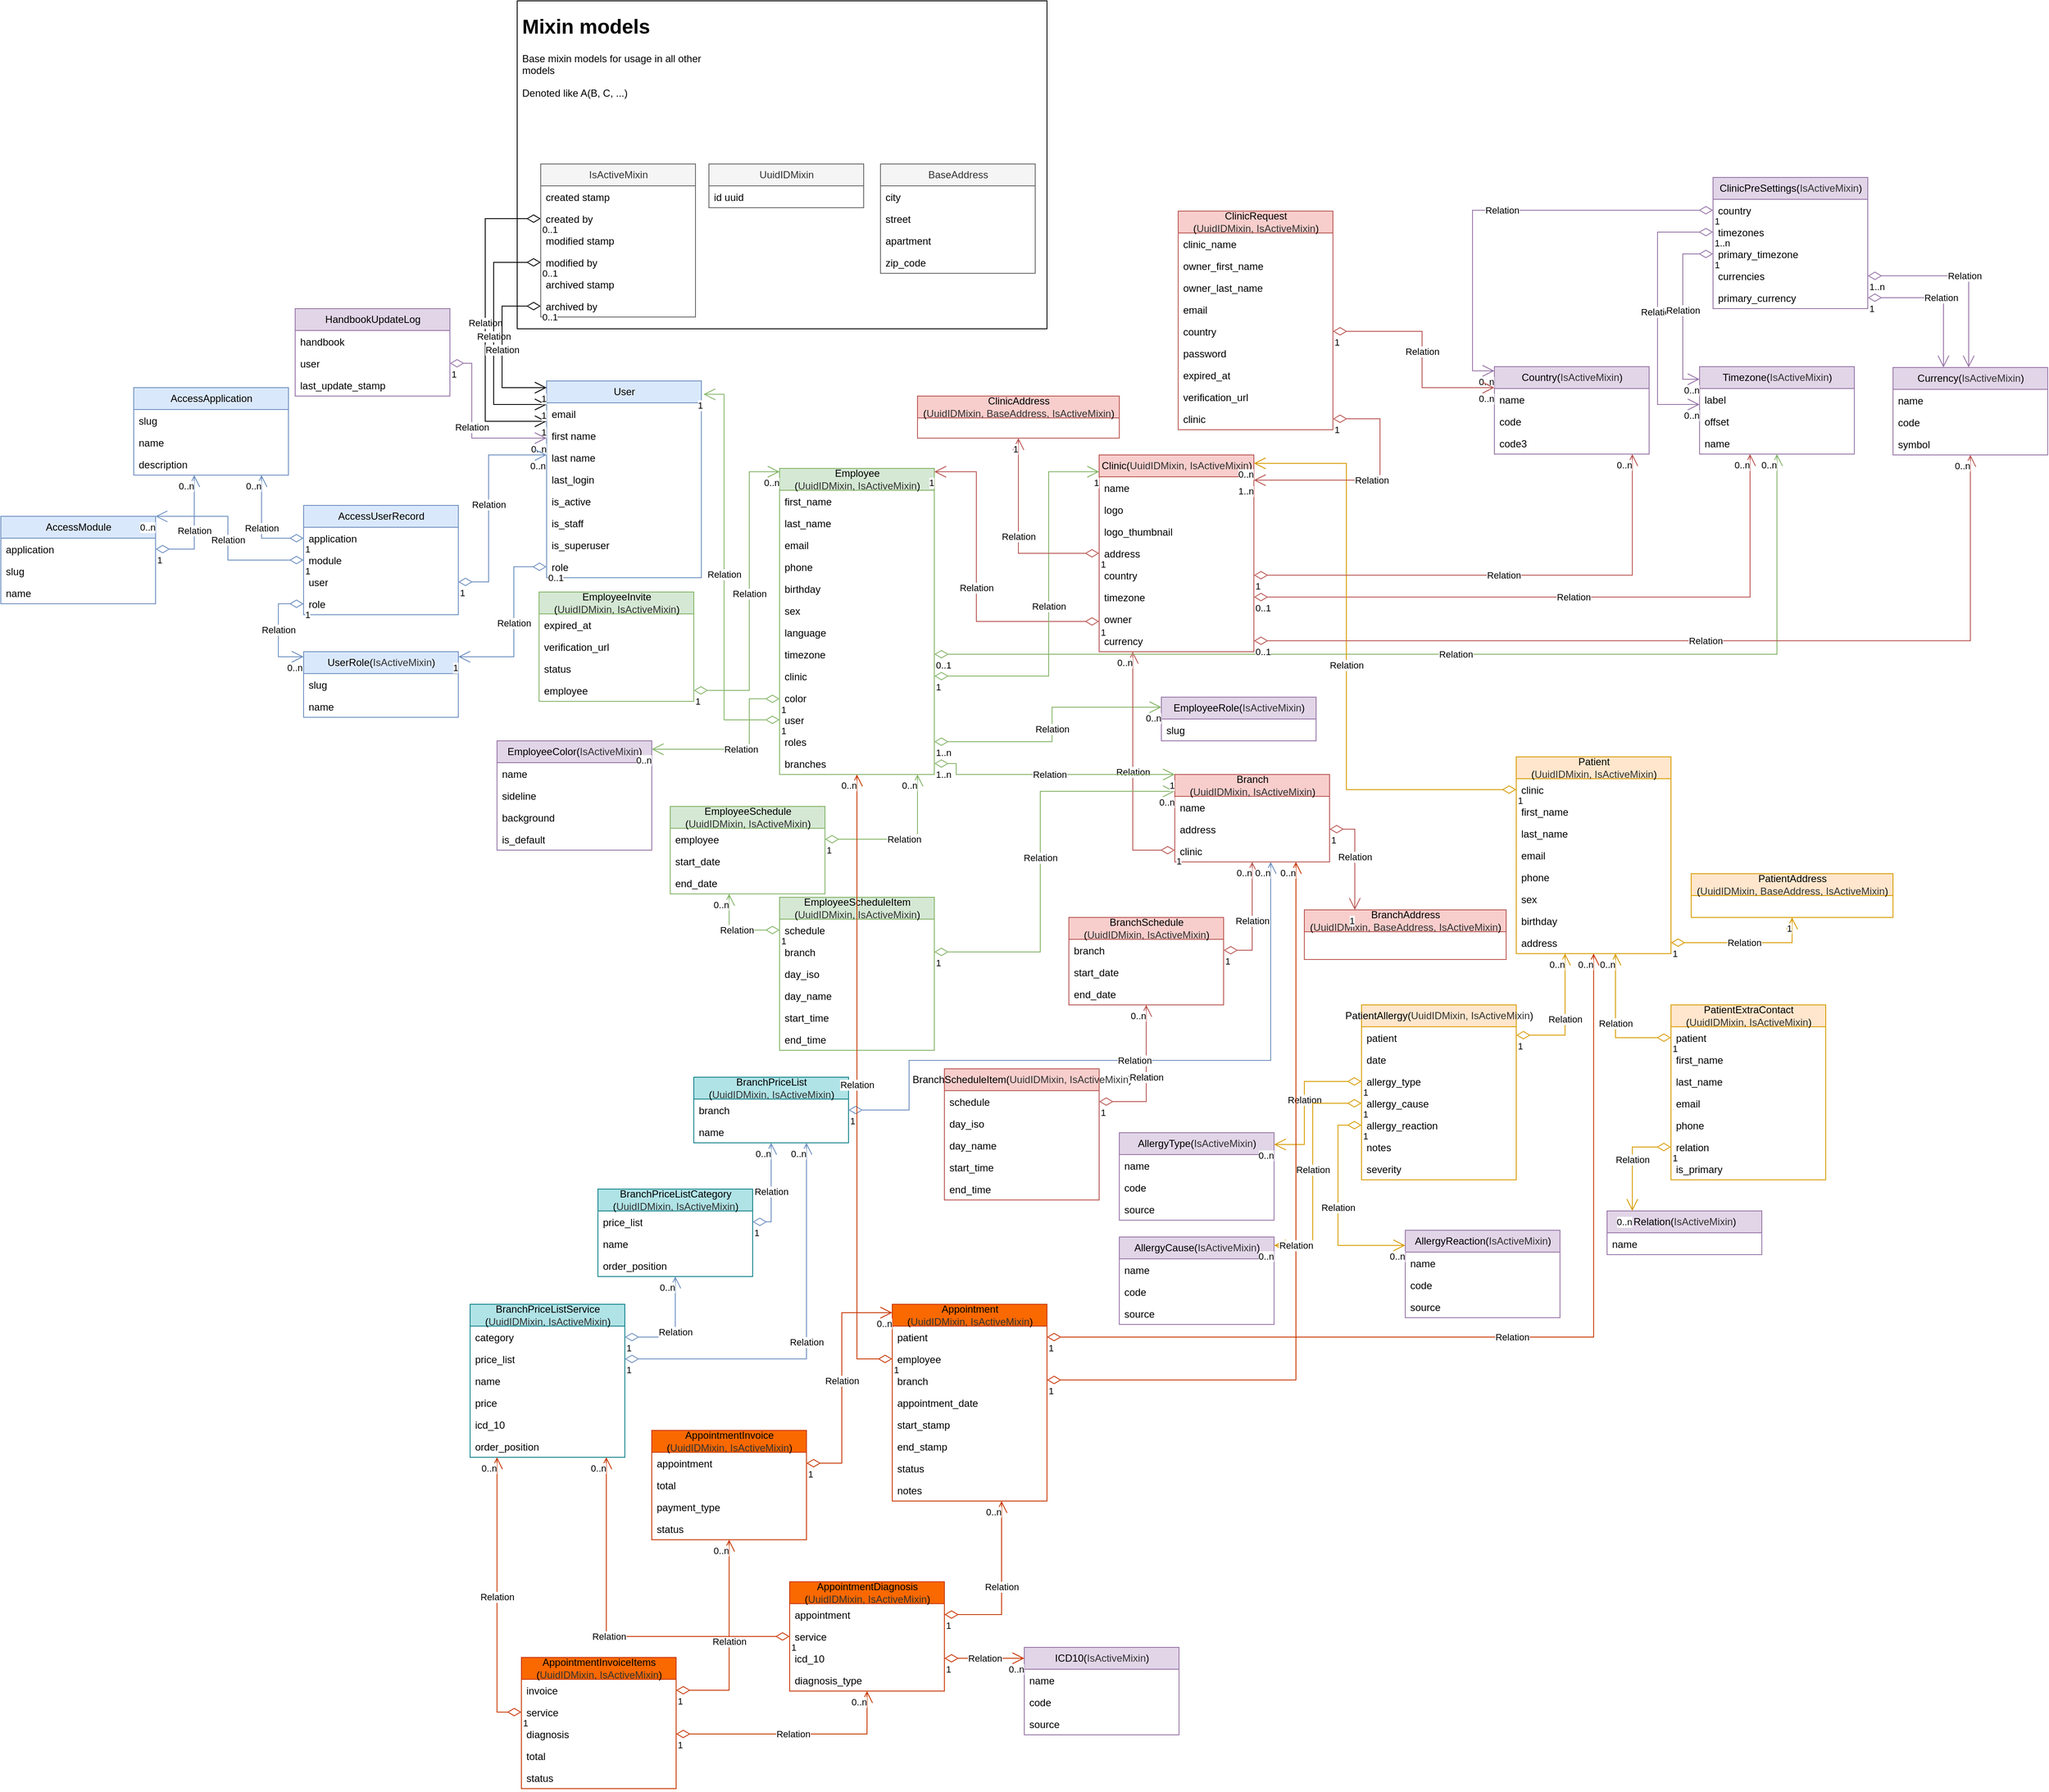 <mxfile version="22.1.22" type="embed">
  <diagram name="Page-1" id="6AssfcruLWCRRwNgs943">
    <mxGraphModel dx="3086" dy="801" grid="1" gridSize="10" guides="1" tooltips="1" connect="1" arrows="1" fold="1" page="1" pageScale="1" pageWidth="827" pageHeight="1169" math="0" shadow="0">
      <root>
        <mxCell id="0" />
        <mxCell id="1" parent="0" />
        <mxCell id="HvIl4NGHGhbygublXClu-174" value="" style="rounded=0;whiteSpace=wrap;html=1;" parent="1" vertex="1">
          <mxGeometry x="-1016" y="20" width="630" height="390" as="geometry" />
        </mxCell>
        <mxCell id="OecEfJYzLQX1Bd3YdA2C-1" value="IsActiveMixin" style="swimlane;fontStyle=0;childLayout=stackLayout;horizontal=1;startSize=26;horizontalStack=0;resizeParent=1;resizeParentMax=0;resizeLast=0;collapsible=1;marginBottom=0;html=1;fillColor=#f5f5f5;fontColor=#333333;strokeColor=#666666;" parent="1" vertex="1">
          <mxGeometry x="-988" y="214" width="184" height="182" as="geometry" />
        </mxCell>
        <mxCell id="OecEfJYzLQX1Bd3YdA2C-2" value="created stamp" style="text;strokeColor=none;fillColor=none;align=left;verticalAlign=top;spacingLeft=4;spacingRight=4;overflow=hidden;rotatable=0;points=[[0,0.5],[1,0.5]];portConstraint=eastwest;whiteSpace=wrap;html=1;" parent="OecEfJYzLQX1Bd3YdA2C-1" vertex="1">
          <mxGeometry y="26" width="184" height="26" as="geometry" />
        </mxCell>
        <mxCell id="OecEfJYzLQX1Bd3YdA2C-3" value="created by" style="text;strokeColor=none;fillColor=none;align=left;verticalAlign=top;spacingLeft=4;spacingRight=4;overflow=hidden;rotatable=0;points=[[0,0.5],[1,0.5]];portConstraint=eastwest;whiteSpace=wrap;html=1;" parent="OecEfJYzLQX1Bd3YdA2C-1" vertex="1">
          <mxGeometry y="52" width="184" height="26" as="geometry" />
        </mxCell>
        <mxCell id="OecEfJYzLQX1Bd3YdA2C-4" value="modified stamp" style="text;strokeColor=none;fillColor=none;align=left;verticalAlign=top;spacingLeft=4;spacingRight=4;overflow=hidden;rotatable=0;points=[[0,0.5],[1,0.5]];portConstraint=eastwest;whiteSpace=wrap;html=1;" parent="OecEfJYzLQX1Bd3YdA2C-1" vertex="1">
          <mxGeometry y="78" width="184" height="26" as="geometry" />
        </mxCell>
        <mxCell id="OecEfJYzLQX1Bd3YdA2C-5" value="modified by&lt;table&gt;&lt;tbody&gt;&lt;tr&gt;&lt;td&gt;&lt;br&gt;&lt;/td&gt;&lt;td&gt;&lt;br&gt;&lt;/td&gt;&lt;td&gt;&lt;br&gt;&lt;/td&gt;&lt;td&gt;&lt;br&gt;&lt;/td&gt;&lt;/tr&gt;&lt;tr&gt;&lt;td&gt;&lt;br&gt;&lt;/td&gt;&lt;td&gt;&lt;br&gt;&lt;/td&gt;&lt;td&gt;&lt;br&gt;&lt;/td&gt;&lt;td&gt;&lt;br&gt;&lt;/td&gt;&lt;/tr&gt;&lt;tr&gt;&lt;td&gt;&lt;br&gt;&lt;/td&gt;&lt;td&gt;&lt;br&gt;&lt;/td&gt;&lt;td&gt;&lt;br&gt;&lt;/td&gt;&lt;td&gt;&lt;br&gt;&lt;/td&gt;&lt;/tr&gt;&lt;/tbody&gt;&lt;/table&gt;" style="text;strokeColor=none;fillColor=none;align=left;verticalAlign=top;spacingLeft=4;spacingRight=4;overflow=hidden;rotatable=0;points=[[0,0.5],[1,0.5]];portConstraint=eastwest;whiteSpace=wrap;html=1;" parent="OecEfJYzLQX1Bd3YdA2C-1" vertex="1">
          <mxGeometry y="104" width="184" height="26" as="geometry" />
        </mxCell>
        <mxCell id="OecEfJYzLQX1Bd3YdA2C-6" value="archived&lt;span style=&quot;background-color: transparent; color: light-dark(rgb(0, 0, 0), rgb(255, 255, 255));&quot;&gt;&amp;nbsp;stamp&lt;/span&gt;" style="text;strokeColor=none;fillColor=none;align=left;verticalAlign=top;spacingLeft=4;spacingRight=4;overflow=hidden;rotatable=0;points=[[0,0.5],[1,0.5]];portConstraint=eastwest;whiteSpace=wrap;html=1;" parent="OecEfJYzLQX1Bd3YdA2C-1" vertex="1">
          <mxGeometry y="130" width="184" height="26" as="geometry" />
        </mxCell>
        <mxCell id="OecEfJYzLQX1Bd3YdA2C-7" value="archived by" style="text;strokeColor=none;fillColor=none;align=left;verticalAlign=top;spacingLeft=4;spacingRight=4;overflow=hidden;rotatable=0;points=[[0,0.5],[1,0.5]];portConstraint=eastwest;whiteSpace=wrap;html=1;" parent="OecEfJYzLQX1Bd3YdA2C-1" vertex="1">
          <mxGeometry y="156" width="184" height="26" as="geometry" />
        </mxCell>
        <mxCell id="OecEfJYzLQX1Bd3YdA2C-8" value="UuidIDMixin" style="swimlane;fontStyle=0;childLayout=stackLayout;horizontal=1;startSize=26;fillColor=#f5f5f5;horizontalStack=0;resizeParent=1;resizeParentMax=0;resizeLast=0;collapsible=1;marginBottom=0;html=1;fontColor=#333333;strokeColor=#666666;" parent="1" vertex="1">
          <mxGeometry x="-788" y="214" width="184" height="52" as="geometry" />
        </mxCell>
        <mxCell id="OecEfJYzLQX1Bd3YdA2C-9" value="id uuid" style="text;strokeColor=none;fillColor=none;align=left;verticalAlign=top;spacingLeft=4;spacingRight=4;overflow=hidden;rotatable=0;points=[[0,0.5],[1,0.5]];portConstraint=eastwest;whiteSpace=wrap;html=1;" parent="OecEfJYzLQX1Bd3YdA2C-8" vertex="1">
          <mxGeometry y="26" width="184" height="26" as="geometry" />
        </mxCell>
        <mxCell id="OecEfJYzLQX1Bd3YdA2C-10" value="User" style="swimlane;fontStyle=0;childLayout=stackLayout;horizontal=1;startSize=26;fillColor=#dae8fc;horizontalStack=0;resizeParent=1;resizeParentMax=0;resizeLast=0;collapsible=1;marginBottom=0;html=1;strokeColor=#6c8ebf;" parent="1" vertex="1">
          <mxGeometry x="-981" y="472" width="184" height="234" as="geometry" />
        </mxCell>
        <mxCell id="OecEfJYzLQX1Bd3YdA2C-11" value="email" style="text;strokeColor=none;fillColor=none;align=left;verticalAlign=top;spacingLeft=4;spacingRight=4;overflow=hidden;rotatable=0;points=[[0,0.5],[1,0.5]];portConstraint=eastwest;whiteSpace=wrap;html=1;" parent="OecEfJYzLQX1Bd3YdA2C-10" vertex="1">
          <mxGeometry y="26" width="184" height="26" as="geometry" />
        </mxCell>
        <mxCell id="OecEfJYzLQX1Bd3YdA2C-12" value="first name" style="text;strokeColor=none;fillColor=none;align=left;verticalAlign=top;spacingLeft=4;spacingRight=4;overflow=hidden;rotatable=0;points=[[0,0.5],[1,0.5]];portConstraint=eastwest;whiteSpace=wrap;html=1;" parent="OecEfJYzLQX1Bd3YdA2C-10" vertex="1">
          <mxGeometry y="52" width="184" height="26" as="geometry" />
        </mxCell>
        <mxCell id="OecEfJYzLQX1Bd3YdA2C-13" value="last name" style="text;strokeColor=none;fillColor=none;align=left;verticalAlign=top;spacingLeft=4;spacingRight=4;overflow=hidden;rotatable=0;points=[[0,0.5],[1,0.5]];portConstraint=eastwest;whiteSpace=wrap;html=1;" parent="OecEfJYzLQX1Bd3YdA2C-10" vertex="1">
          <mxGeometry y="78" width="184" height="26" as="geometry" />
        </mxCell>
        <mxCell id="OecEfJYzLQX1Bd3YdA2C-14" value="last_login" style="text;strokeColor=none;fillColor=none;align=left;verticalAlign=top;spacingLeft=4;spacingRight=4;overflow=hidden;rotatable=0;points=[[0,0.5],[1,0.5]];portConstraint=eastwest;whiteSpace=wrap;html=1;" parent="OecEfJYzLQX1Bd3YdA2C-10" vertex="1">
          <mxGeometry y="104" width="184" height="26" as="geometry" />
        </mxCell>
        <mxCell id="OecEfJYzLQX1Bd3YdA2C-15" value="is_active" style="text;strokeColor=none;fillColor=none;align=left;verticalAlign=top;spacingLeft=4;spacingRight=4;overflow=hidden;rotatable=0;points=[[0,0.5],[1,0.5]];portConstraint=eastwest;whiteSpace=wrap;html=1;" parent="OecEfJYzLQX1Bd3YdA2C-10" vertex="1">
          <mxGeometry y="130" width="184" height="26" as="geometry" />
        </mxCell>
        <mxCell id="OecEfJYzLQX1Bd3YdA2C-16" value="is_staff" style="text;strokeColor=none;fillColor=none;align=left;verticalAlign=top;spacingLeft=4;spacingRight=4;overflow=hidden;rotatable=0;points=[[0,0.5],[1,0.5]];portConstraint=eastwest;whiteSpace=wrap;html=1;" parent="OecEfJYzLQX1Bd3YdA2C-10" vertex="1">
          <mxGeometry y="156" width="184" height="26" as="geometry" />
        </mxCell>
        <mxCell id="OecEfJYzLQX1Bd3YdA2C-17" value="is_superuser" style="text;strokeColor=none;fillColor=none;align=left;verticalAlign=top;spacingLeft=4;spacingRight=4;overflow=hidden;rotatable=0;points=[[0,0.5],[1,0.5]];portConstraint=eastwest;whiteSpace=wrap;html=1;" parent="OecEfJYzLQX1Bd3YdA2C-10" vertex="1">
          <mxGeometry y="182" width="184" height="26" as="geometry" />
        </mxCell>
        <mxCell id="OecEfJYzLQX1Bd3YdA2C-18" value="role" style="text;strokeColor=none;fillColor=none;align=left;verticalAlign=top;spacingLeft=4;spacingRight=4;overflow=hidden;rotatable=0;points=[[0,0.5],[1,0.5]];portConstraint=eastwest;whiteSpace=wrap;html=1;" parent="OecEfJYzLQX1Bd3YdA2C-10" vertex="1">
          <mxGeometry y="208" width="184" height="26" as="geometry" />
        </mxCell>
        <mxCell id="OecEfJYzLQX1Bd3YdA2C-19" value="UserRole(&lt;span style=&quot;color: rgb(51, 51, 51);&quot;&gt;IsActiveMixin&lt;/span&gt;)" style="swimlane;fontStyle=0;childLayout=stackLayout;horizontal=1;startSize=26;fillColor=#dae8fc;horizontalStack=0;resizeParent=1;resizeParentMax=0;resizeLast=0;collapsible=1;marginBottom=0;html=1;strokeColor=#6c8ebf;" parent="1" vertex="1">
          <mxGeometry x="-1270" y="794" width="184" height="78" as="geometry" />
        </mxCell>
        <mxCell id="OecEfJYzLQX1Bd3YdA2C-20" value="slug" style="text;strokeColor=none;fillColor=none;align=left;verticalAlign=top;spacingLeft=4;spacingRight=4;overflow=hidden;rotatable=0;points=[[0,0.5],[1,0.5]];portConstraint=eastwest;whiteSpace=wrap;html=1;" parent="OecEfJYzLQX1Bd3YdA2C-19" vertex="1">
          <mxGeometry y="26" width="184" height="26" as="geometry" />
        </mxCell>
        <mxCell id="OecEfJYzLQX1Bd3YdA2C-21" value="name" style="text;strokeColor=none;fillColor=none;align=left;verticalAlign=top;spacingLeft=4;spacingRight=4;overflow=hidden;rotatable=0;points=[[0,0.5],[1,0.5]];portConstraint=eastwest;whiteSpace=wrap;html=1;" parent="OecEfJYzLQX1Bd3YdA2C-19" vertex="1">
          <mxGeometry y="52" width="184" height="26" as="geometry" />
        </mxCell>
        <mxCell id="OecEfJYzLQX1Bd3YdA2C-22" value="Relation" style="endArrow=open;html=1;endSize=12;startArrow=diamondThin;startSize=14;startFill=0;edgeStyle=orthogonalEdgeStyle;rounded=0;fillColor=#dae8fc;strokeColor=#6c8ebf;" parent="1" source="OecEfJYzLQX1Bd3YdA2C-18" target="OecEfJYzLQX1Bd3YdA2C-19" edge="1">
          <mxGeometry relative="1" as="geometry">
            <mxPoint x="176" y="921" as="sourcePoint" />
            <mxPoint x="586" y="758.5" as="targetPoint" />
            <Array as="points">
              <mxPoint x="-1020" y="693" />
              <mxPoint x="-1020" y="800" />
            </Array>
          </mxGeometry>
        </mxCell>
        <mxCell id="OecEfJYzLQX1Bd3YdA2C-23" value="0..1" style="edgeLabel;resizable=0;html=1;align=left;verticalAlign=top;" parent="OecEfJYzLQX1Bd3YdA2C-22" connectable="0" vertex="1">
          <mxGeometry x="-1" relative="1" as="geometry" />
        </mxCell>
        <mxCell id="OecEfJYzLQX1Bd3YdA2C-24" value="1" style="edgeLabel;resizable=0;html=1;align=right;verticalAlign=top;" parent="OecEfJYzLQX1Bd3YdA2C-22" connectable="0" vertex="1">
          <mxGeometry x="1" relative="1" as="geometry" />
        </mxCell>
        <mxCell id="OecEfJYzLQX1Bd3YdA2C-25" value="Relation" style="endArrow=open;html=1;endSize=12;startArrow=diamondThin;startSize=14;startFill=0;edgeStyle=orthogonalEdgeStyle;rounded=0;exitX=0;exitY=0.5;exitDx=0;exitDy=0;" parent="1" source="OecEfJYzLQX1Bd3YdA2C-3" target="OecEfJYzLQX1Bd3YdA2C-10" edge="1">
          <mxGeometry relative="1" as="geometry">
            <mxPoint x="266" y="770" as="sourcePoint" />
            <mxPoint x="426" y="770" as="targetPoint" />
            <Array as="points">
              <mxPoint x="-1054" y="279" />
              <mxPoint x="-1054" y="520" />
            </Array>
          </mxGeometry>
        </mxCell>
        <mxCell id="OecEfJYzLQX1Bd3YdA2C-26" value="0..1" style="edgeLabel;resizable=0;html=1;align=left;verticalAlign=top;" parent="OecEfJYzLQX1Bd3YdA2C-25" connectable="0" vertex="1">
          <mxGeometry x="-1" relative="1" as="geometry" />
        </mxCell>
        <mxCell id="OecEfJYzLQX1Bd3YdA2C-27" value="1" style="edgeLabel;resizable=0;html=1;align=right;verticalAlign=top;" parent="OecEfJYzLQX1Bd3YdA2C-25" connectable="0" vertex="1">
          <mxGeometry x="1" relative="1" as="geometry" />
        </mxCell>
        <mxCell id="OecEfJYzLQX1Bd3YdA2C-28" value="Relation" style="endArrow=open;html=1;endSize=12;startArrow=diamondThin;startSize=14;startFill=0;edgeStyle=orthogonalEdgeStyle;rounded=0;strokeColor=default;align=center;verticalAlign=middle;fontFamily=Helvetica;fontSize=11;fontColor=default;labelBackgroundColor=default;exitX=0;exitY=0.5;exitDx=0;exitDy=0;" parent="1" source="OecEfJYzLQX1Bd3YdA2C-5" target="OecEfJYzLQX1Bd3YdA2C-10" edge="1">
          <mxGeometry relative="1" as="geometry">
            <mxPoint x="266" y="770" as="sourcePoint" />
            <mxPoint x="426" y="770" as="targetPoint" />
            <Array as="points">
              <mxPoint x="-1044" y="331" />
              <mxPoint x="-1044" y="500" />
            </Array>
          </mxGeometry>
        </mxCell>
        <mxCell id="OecEfJYzLQX1Bd3YdA2C-29" value="0..1" style="edgeLabel;resizable=0;html=1;align=left;verticalAlign=top;fontFamily=Helvetica;fontSize=11;fontColor=default;labelBackgroundColor=default;" parent="OecEfJYzLQX1Bd3YdA2C-28" connectable="0" vertex="1">
          <mxGeometry x="-1" relative="1" as="geometry" />
        </mxCell>
        <mxCell id="OecEfJYzLQX1Bd3YdA2C-30" value="1" style="edgeLabel;resizable=0;html=1;align=right;verticalAlign=top;fontFamily=Helvetica;fontSize=11;fontColor=default;labelBackgroundColor=default;" parent="OecEfJYzLQX1Bd3YdA2C-28" connectable="0" vertex="1">
          <mxGeometry x="1" relative="1" as="geometry" />
        </mxCell>
        <mxCell id="OecEfJYzLQX1Bd3YdA2C-31" value="Relation" style="endArrow=open;html=1;endSize=12;startArrow=diamondThin;startSize=14;startFill=0;edgeStyle=orthogonalEdgeStyle;rounded=0;strokeColor=default;align=center;verticalAlign=middle;fontFamily=Helvetica;fontSize=11;fontColor=default;labelBackgroundColor=default;exitX=0;exitY=0.5;exitDx=0;exitDy=0;" parent="1" source="OecEfJYzLQX1Bd3YdA2C-7" target="OecEfJYzLQX1Bd3YdA2C-10" edge="1">
          <mxGeometry relative="1" as="geometry">
            <mxPoint x="386" y="650" as="sourcePoint" />
            <mxPoint x="296" y="700" as="targetPoint" />
            <Array as="points">
              <mxPoint x="-1034" y="383" />
              <mxPoint x="-1034" y="480" />
            </Array>
          </mxGeometry>
        </mxCell>
        <mxCell id="OecEfJYzLQX1Bd3YdA2C-32" value="0..1" style="edgeLabel;resizable=0;html=1;align=left;verticalAlign=top;fontFamily=Helvetica;fontSize=11;fontColor=default;labelBackgroundColor=default;" parent="OecEfJYzLQX1Bd3YdA2C-31" connectable="0" vertex="1">
          <mxGeometry x="-1" relative="1" as="geometry" />
        </mxCell>
        <mxCell id="OecEfJYzLQX1Bd3YdA2C-33" value="1" style="edgeLabel;resizable=0;html=1;align=right;verticalAlign=top;fontFamily=Helvetica;fontSize=11;fontColor=default;labelBackgroundColor=default;" parent="OecEfJYzLQX1Bd3YdA2C-31" connectable="0" vertex="1">
          <mxGeometry x="1" relative="1" as="geometry" />
        </mxCell>
        <mxCell id="OecEfJYzLQX1Bd3YdA2C-34" value="Clinic(&lt;span style=&quot;color: rgb(51, 51, 51);&quot;&gt;UuidIDMixin,&amp;nbsp;&lt;/span&gt;&lt;span style=&quot;color: rgb(51, 51, 51);&quot;&gt;IsActiveMixin&lt;/span&gt;)" style="swimlane;fontStyle=0;childLayout=stackLayout;horizontal=1;startSize=26;fillColor=#f8cecc;horizontalStack=0;resizeParent=1;resizeParentMax=0;resizeLast=0;collapsible=1;marginBottom=0;html=1;strokeColor=#b85450;" parent="1" vertex="1">
          <mxGeometry x="-324" y="560" width="184" height="234" as="geometry" />
        </mxCell>
        <mxCell id="OecEfJYzLQX1Bd3YdA2C-35" value="name" style="text;strokeColor=none;fillColor=none;align=left;verticalAlign=top;spacingLeft=4;spacingRight=4;overflow=hidden;rotatable=0;points=[[0,0.5],[1,0.5]];portConstraint=eastwest;whiteSpace=wrap;html=1;" parent="OecEfJYzLQX1Bd3YdA2C-34" vertex="1">
          <mxGeometry y="26" width="184" height="26" as="geometry" />
        </mxCell>
        <mxCell id="Mj6mIItFze49XFK4zkgr-71" value="logo" style="text;strokeColor=none;fillColor=none;align=left;verticalAlign=top;spacingLeft=4;spacingRight=4;overflow=hidden;rotatable=0;points=[[0,0.5],[1,0.5]];portConstraint=eastwest;whiteSpace=wrap;html=1;" parent="OecEfJYzLQX1Bd3YdA2C-34" vertex="1">
          <mxGeometry y="52" width="184" height="26" as="geometry" />
        </mxCell>
        <mxCell id="Mj6mIItFze49XFK4zkgr-72" value="logo_thumbnail" style="text;strokeColor=none;fillColor=none;align=left;verticalAlign=top;spacingLeft=4;spacingRight=4;overflow=hidden;rotatable=0;points=[[0,0.5],[1,0.5]];portConstraint=eastwest;whiteSpace=wrap;html=1;" parent="OecEfJYzLQX1Bd3YdA2C-34" vertex="1">
          <mxGeometry y="78" width="184" height="26" as="geometry" />
        </mxCell>
        <mxCell id="OecEfJYzLQX1Bd3YdA2C-36" value="address" style="text;strokeColor=none;fillColor=none;align=left;verticalAlign=top;spacingLeft=4;spacingRight=4;overflow=hidden;rotatable=0;points=[[0,0.5],[1,0.5]];portConstraint=eastwest;whiteSpace=wrap;html=1;" parent="OecEfJYzLQX1Bd3YdA2C-34" vertex="1">
          <mxGeometry y="104" width="184" height="26" as="geometry" />
        </mxCell>
        <mxCell id="OecEfJYzLQX1Bd3YdA2C-104" value="country" style="text;strokeColor=none;fillColor=none;align=left;verticalAlign=top;spacingLeft=4;spacingRight=4;overflow=hidden;rotatable=0;points=[[0,0.5],[1,0.5]];portConstraint=eastwest;whiteSpace=wrap;html=1;" parent="OecEfJYzLQX1Bd3YdA2C-34" vertex="1">
          <mxGeometry y="130" width="184" height="26" as="geometry" />
        </mxCell>
        <mxCell id="OecEfJYzLQX1Bd3YdA2C-37" value="timezone" style="text;strokeColor=none;fillColor=none;align=left;verticalAlign=top;spacingLeft=4;spacingRight=4;overflow=hidden;rotatable=0;points=[[0,0.5],[1,0.5]];portConstraint=eastwest;whiteSpace=wrap;html=1;" parent="OecEfJYzLQX1Bd3YdA2C-34" vertex="1">
          <mxGeometry y="156" width="184" height="26" as="geometry" />
        </mxCell>
        <mxCell id="OecEfJYzLQX1Bd3YdA2C-38" value="owner" style="text;strokeColor=none;fillColor=none;align=left;verticalAlign=top;spacingLeft=4;spacingRight=4;overflow=hidden;rotatable=0;points=[[0,0.5],[1,0.5]];portConstraint=eastwest;whiteSpace=wrap;html=1;" parent="OecEfJYzLQX1Bd3YdA2C-34" vertex="1">
          <mxGeometry y="182" width="184" height="26" as="geometry" />
        </mxCell>
        <mxCell id="HvIl4NGHGhbygublXClu-48" value="currency" style="text;strokeColor=none;fillColor=none;align=left;verticalAlign=top;spacingLeft=4;spacingRight=4;overflow=hidden;rotatable=0;points=[[0,0.5],[1,0.5]];portConstraint=eastwest;whiteSpace=wrap;html=1;" parent="OecEfJYzLQX1Bd3YdA2C-34" vertex="1">
          <mxGeometry y="208" width="184" height="26" as="geometry" />
        </mxCell>
        <mxCell id="OecEfJYzLQX1Bd3YdA2C-40" value="Employee&lt;br&gt;(&lt;span style=&quot;color: rgb(51, 51, 51);&quot;&gt;UuidIDMixin,&amp;nbsp;&lt;/span&gt;&lt;span style=&quot;color: rgb(51, 51, 51);&quot;&gt;IsActiveMixin&lt;/span&gt;)" style="swimlane;fontStyle=0;childLayout=stackLayout;horizontal=1;startSize=26;fillColor=#d5e8d4;horizontalStack=0;resizeParent=1;resizeParentMax=0;resizeLast=0;collapsible=1;marginBottom=0;html=1;strokeColor=#82b366;" parent="1" vertex="1">
          <mxGeometry x="-704" y="576" width="184" height="364" as="geometry" />
        </mxCell>
        <mxCell id="OecEfJYzLQX1Bd3YdA2C-41" value="first_name" style="text;strokeColor=none;fillColor=none;align=left;verticalAlign=top;spacingLeft=4;spacingRight=4;overflow=hidden;rotatable=0;points=[[0,0.5],[1,0.5]];portConstraint=eastwest;whiteSpace=wrap;html=1;" parent="OecEfJYzLQX1Bd3YdA2C-40" vertex="1">
          <mxGeometry y="26" width="184" height="26" as="geometry" />
        </mxCell>
        <mxCell id="OecEfJYzLQX1Bd3YdA2C-42" value="last_name" style="text;strokeColor=none;fillColor=none;align=left;verticalAlign=top;spacingLeft=4;spacingRight=4;overflow=hidden;rotatable=0;points=[[0,0.5],[1,0.5]];portConstraint=eastwest;whiteSpace=wrap;html=1;" parent="OecEfJYzLQX1Bd3YdA2C-40" vertex="1">
          <mxGeometry y="52" width="184" height="26" as="geometry" />
        </mxCell>
        <mxCell id="OecEfJYzLQX1Bd3YdA2C-43" value="email" style="text;strokeColor=none;fillColor=none;align=left;verticalAlign=top;spacingLeft=4;spacingRight=4;overflow=hidden;rotatable=0;points=[[0,0.5],[1,0.5]];portConstraint=eastwest;whiteSpace=wrap;html=1;" parent="OecEfJYzLQX1Bd3YdA2C-40" vertex="1">
          <mxGeometry y="78" width="184" height="26" as="geometry" />
        </mxCell>
        <mxCell id="Mj6mIItFze49XFK4zkgr-41" value="phone" style="text;strokeColor=none;fillColor=none;align=left;verticalAlign=top;spacingLeft=4;spacingRight=4;overflow=hidden;rotatable=0;points=[[0,0.5],[1,0.5]];portConstraint=eastwest;whiteSpace=wrap;html=1;" parent="OecEfJYzLQX1Bd3YdA2C-40" vertex="1">
          <mxGeometry y="104" width="184" height="26" as="geometry" />
        </mxCell>
        <mxCell id="Mj6mIItFze49XFK4zkgr-39" value="birthday" style="text;strokeColor=none;fillColor=none;align=left;verticalAlign=top;spacingLeft=4;spacingRight=4;overflow=hidden;rotatable=0;points=[[0,0.5],[1,0.5]];portConstraint=eastwest;whiteSpace=wrap;html=1;" parent="OecEfJYzLQX1Bd3YdA2C-40" vertex="1">
          <mxGeometry y="130" width="184" height="26" as="geometry" />
        </mxCell>
        <mxCell id="Mj6mIItFze49XFK4zkgr-40" value="sex" style="text;strokeColor=none;fillColor=none;align=left;verticalAlign=top;spacingLeft=4;spacingRight=4;overflow=hidden;rotatable=0;points=[[0,0.5],[1,0.5]];portConstraint=eastwest;whiteSpace=wrap;html=1;" parent="OecEfJYzLQX1Bd3YdA2C-40" vertex="1">
          <mxGeometry y="156" width="184" height="26" as="geometry" />
        </mxCell>
        <mxCell id="Mj6mIItFze49XFK4zkgr-42" value="language" style="text;strokeColor=none;fillColor=none;align=left;verticalAlign=top;spacingLeft=4;spacingRight=4;overflow=hidden;rotatable=0;points=[[0,0.5],[1,0.5]];portConstraint=eastwest;whiteSpace=wrap;html=1;" parent="OecEfJYzLQX1Bd3YdA2C-40" vertex="1">
          <mxGeometry y="182" width="184" height="26" as="geometry" />
        </mxCell>
        <mxCell id="Mj6mIItFze49XFK4zkgr-44" value="timezone" style="text;strokeColor=none;fillColor=none;align=left;verticalAlign=top;spacingLeft=4;spacingRight=4;overflow=hidden;rotatable=0;points=[[0,0.5],[1,0.5]];portConstraint=eastwest;whiteSpace=wrap;html=1;" parent="OecEfJYzLQX1Bd3YdA2C-40" vertex="1">
          <mxGeometry y="208" width="184" height="26" as="geometry" />
        </mxCell>
        <mxCell id="OecEfJYzLQX1Bd3YdA2C-44" value="clinic" style="text;strokeColor=none;fillColor=none;align=left;verticalAlign=top;spacingLeft=4;spacingRight=4;overflow=hidden;rotatable=0;points=[[0,0.5],[1,0.5]];portConstraint=eastwest;whiteSpace=wrap;html=1;" parent="OecEfJYzLQX1Bd3YdA2C-40" vertex="1">
          <mxGeometry y="234" width="184" height="26" as="geometry" />
        </mxCell>
        <mxCell id="Mj6mIItFze49XFK4zkgr-29" value="color" style="text;strokeColor=none;fillColor=none;align=left;verticalAlign=top;spacingLeft=4;spacingRight=4;overflow=hidden;rotatable=0;points=[[0,0.5],[1,0.5]];portConstraint=eastwest;whiteSpace=wrap;html=1;" parent="OecEfJYzLQX1Bd3YdA2C-40" vertex="1">
          <mxGeometry y="260" width="184" height="26" as="geometry" />
        </mxCell>
        <mxCell id="OecEfJYzLQX1Bd3YdA2C-45" value="user" style="text;strokeColor=none;fillColor=none;align=left;verticalAlign=top;spacingLeft=4;spacingRight=4;overflow=hidden;rotatable=0;points=[[0,0.5],[1,0.5]];portConstraint=eastwest;whiteSpace=wrap;html=1;" parent="OecEfJYzLQX1Bd3YdA2C-40" vertex="1">
          <mxGeometry y="286" width="184" height="26" as="geometry" />
        </mxCell>
        <mxCell id="OecEfJYzLQX1Bd3YdA2C-81" value="roles" style="text;strokeColor=none;fillColor=none;align=left;verticalAlign=top;spacingLeft=4;spacingRight=4;overflow=hidden;rotatable=0;points=[[0,0.5],[1,0.5]];portConstraint=eastwest;whiteSpace=wrap;html=1;" parent="OecEfJYzLQX1Bd3YdA2C-40" vertex="1">
          <mxGeometry y="312" width="184" height="26" as="geometry" />
        </mxCell>
        <mxCell id="Mj6mIItFze49XFK4zkgr-25" value="branches" style="text;strokeColor=none;fillColor=none;align=left;verticalAlign=top;spacingLeft=4;spacingRight=4;overflow=hidden;rotatable=0;points=[[0,0.5],[1,0.5]];portConstraint=eastwest;whiteSpace=wrap;html=1;" parent="OecEfJYzLQX1Bd3YdA2C-40" vertex="1">
          <mxGeometry y="338" width="184" height="26" as="geometry" />
        </mxCell>
        <mxCell id="OecEfJYzLQX1Bd3YdA2C-46" value="Relation" style="endArrow=open;html=1;endSize=12;startArrow=diamondThin;startSize=14;startFill=0;edgeStyle=orthogonalEdgeStyle;rounded=0;entryX=1.014;entryY=0.068;entryDx=0;entryDy=0;exitX=0;exitY=0.5;exitDx=0;exitDy=0;entryPerimeter=0;fillColor=#d5e8d4;strokeColor=#82b366;" parent="1" source="OecEfJYzLQX1Bd3YdA2C-45" target="OecEfJYzLQX1Bd3YdA2C-10" edge="1">
          <mxGeometry relative="1" as="geometry">
            <mxPoint x="526" y="870" as="sourcePoint" />
            <mxPoint x="526" y="959" as="targetPoint" />
            <Array as="points">
              <mxPoint x="-770" y="875" />
              <mxPoint x="-770" y="488" />
            </Array>
          </mxGeometry>
        </mxCell>
        <mxCell id="OecEfJYzLQX1Bd3YdA2C-47" value="1" style="edgeLabel;resizable=0;html=1;align=left;verticalAlign=top;" parent="OecEfJYzLQX1Bd3YdA2C-46" connectable="0" vertex="1">
          <mxGeometry x="-1" relative="1" as="geometry" />
        </mxCell>
        <mxCell id="OecEfJYzLQX1Bd3YdA2C-48" value="1" style="edgeLabel;resizable=0;html=1;align=right;verticalAlign=top;" parent="OecEfJYzLQX1Bd3YdA2C-46" connectable="0" vertex="1">
          <mxGeometry x="1" relative="1" as="geometry" />
        </mxCell>
        <mxCell id="OecEfJYzLQX1Bd3YdA2C-49" value="Relation" style="endArrow=open;html=1;endSize=12;startArrow=diamondThin;startSize=14;startFill=0;edgeStyle=orthogonalEdgeStyle;rounded=0;fillColor=#f8cecc;strokeColor=#b85450;" parent="1" source="OecEfJYzLQX1Bd3YdA2C-38" target="OecEfJYzLQX1Bd3YdA2C-40" edge="1">
          <mxGeometry x="-0.005" relative="1" as="geometry">
            <mxPoint x="544" y="1087" as="sourcePoint" />
            <mxPoint x="446" y="950" as="targetPoint" />
            <Array as="points">
              <mxPoint x="-470" y="758" />
              <mxPoint x="-470" y="580" />
            </Array>
            <mxPoint as="offset" />
          </mxGeometry>
        </mxCell>
        <mxCell id="OecEfJYzLQX1Bd3YdA2C-50" value="1" style="edgeLabel;resizable=0;html=1;align=left;verticalAlign=top;" parent="OecEfJYzLQX1Bd3YdA2C-49" connectable="0" vertex="1">
          <mxGeometry x="-1" relative="1" as="geometry" />
        </mxCell>
        <mxCell id="OecEfJYzLQX1Bd3YdA2C-51" value="1" style="edgeLabel;resizable=0;html=1;align=right;verticalAlign=top;" parent="OecEfJYzLQX1Bd3YdA2C-49" connectable="0" vertex="1">
          <mxGeometry x="1" relative="1" as="geometry" />
        </mxCell>
        <mxCell id="OecEfJYzLQX1Bd3YdA2C-52" value="Relation" style="endArrow=open;html=1;endSize=12;startArrow=diamondThin;startSize=14;startFill=0;edgeStyle=orthogonalEdgeStyle;rounded=0;fillColor=#d5e8d4;strokeColor=#82b366;" parent="1" source="OecEfJYzLQX1Bd3YdA2C-44" target="OecEfJYzLQX1Bd3YdA2C-34" edge="1">
          <mxGeometry relative="1" as="geometry">
            <mxPoint x="567" y="720" as="sourcePoint" />
            <mxPoint x="626" y="1036" as="targetPoint" />
            <Array as="points">
              <mxPoint x="-384" y="823" />
              <mxPoint x="-384" y="580" />
            </Array>
          </mxGeometry>
        </mxCell>
        <mxCell id="OecEfJYzLQX1Bd3YdA2C-53" value="1" style="edgeLabel;resizable=0;html=1;align=left;verticalAlign=top;" parent="OecEfJYzLQX1Bd3YdA2C-52" connectable="0" vertex="1">
          <mxGeometry x="-1" relative="1" as="geometry" />
        </mxCell>
        <mxCell id="OecEfJYzLQX1Bd3YdA2C-54" value="1" style="edgeLabel;resizable=0;html=1;align=right;verticalAlign=top;" parent="OecEfJYzLQX1Bd3YdA2C-52" connectable="0" vertex="1">
          <mxGeometry x="1" relative="1" as="geometry" />
        </mxCell>
        <mxCell id="OecEfJYzLQX1Bd3YdA2C-55" value="Country(&lt;span style=&quot;color: rgb(51, 51, 51);&quot;&gt;IsActiveMixin&lt;/span&gt;)" style="swimlane;fontStyle=0;childLayout=stackLayout;horizontal=1;startSize=26;fillColor=#e1d5e7;horizontalStack=0;resizeParent=1;resizeParentMax=0;resizeLast=0;collapsible=1;marginBottom=0;html=1;strokeColor=#9673a6;" parent="1" vertex="1">
          <mxGeometry x="146" y="455" width="184" height="104" as="geometry" />
        </mxCell>
        <mxCell id="OecEfJYzLQX1Bd3YdA2C-56" value="name" style="text;strokeColor=none;fillColor=none;align=left;verticalAlign=top;spacingLeft=4;spacingRight=4;overflow=hidden;rotatable=0;points=[[0,0.5],[1,0.5]];portConstraint=eastwest;whiteSpace=wrap;html=1;" parent="OecEfJYzLQX1Bd3YdA2C-55" vertex="1">
          <mxGeometry y="26" width="184" height="26" as="geometry" />
        </mxCell>
        <mxCell id="OecEfJYzLQX1Bd3YdA2C-57" value="code" style="text;strokeColor=none;fillColor=none;align=left;verticalAlign=top;spacingLeft=4;spacingRight=4;overflow=hidden;rotatable=0;points=[[0,0.5],[1,0.5]];portConstraint=eastwest;whiteSpace=wrap;html=1;" parent="OecEfJYzLQX1Bd3YdA2C-55" vertex="1">
          <mxGeometry y="52" width="184" height="26" as="geometry" />
        </mxCell>
        <mxCell id="OecEfJYzLQX1Bd3YdA2C-58" value="code3" style="text;strokeColor=none;fillColor=none;align=left;verticalAlign=top;spacingLeft=4;spacingRight=4;overflow=hidden;rotatable=0;points=[[0,0.5],[1,0.5]];portConstraint=eastwest;whiteSpace=wrap;html=1;" parent="OecEfJYzLQX1Bd3YdA2C-55" vertex="1">
          <mxGeometry y="78" width="184" height="26" as="geometry" />
        </mxCell>
        <mxCell id="OecEfJYzLQX1Bd3YdA2C-61" value="Timezone(&lt;span style=&quot;color: rgb(51, 51, 51);&quot;&gt;IsActiveMixin&lt;/span&gt;)" style="swimlane;fontStyle=0;childLayout=stackLayout;horizontal=1;startSize=26;fillColor=#e1d5e7;horizontalStack=0;resizeParent=1;resizeParentMax=0;resizeLast=0;collapsible=1;marginBottom=0;html=1;strokeColor=#9673a6;" parent="1" vertex="1">
          <mxGeometry x="390" y="455" width="184" height="104" as="geometry" />
        </mxCell>
        <mxCell id="OecEfJYzLQX1Bd3YdA2C-62" value="label" style="text;strokeColor=none;fillColor=none;align=left;verticalAlign=top;spacingLeft=4;spacingRight=4;overflow=hidden;rotatable=0;points=[[0,0.5],[1,0.5]];portConstraint=eastwest;whiteSpace=wrap;html=1;" parent="OecEfJYzLQX1Bd3YdA2C-61" vertex="1">
          <mxGeometry y="26" width="184" height="26" as="geometry" />
        </mxCell>
        <mxCell id="OecEfJYzLQX1Bd3YdA2C-63" value="offset" style="text;strokeColor=none;fillColor=none;align=left;verticalAlign=top;spacingLeft=4;spacingRight=4;overflow=hidden;rotatable=0;points=[[0,0.5],[1,0.5]];portConstraint=eastwest;whiteSpace=wrap;html=1;" parent="OecEfJYzLQX1Bd3YdA2C-61" vertex="1">
          <mxGeometry y="52" width="184" height="26" as="geometry" />
        </mxCell>
        <mxCell id="OecEfJYzLQX1Bd3YdA2C-64" value="name" style="text;strokeColor=none;fillColor=none;align=left;verticalAlign=top;spacingLeft=4;spacingRight=4;overflow=hidden;rotatable=0;points=[[0,0.5],[1,0.5]];portConstraint=eastwest;whiteSpace=wrap;html=1;" parent="OecEfJYzLQX1Bd3YdA2C-61" vertex="1">
          <mxGeometry y="78" width="184" height="26" as="geometry" />
        </mxCell>
        <mxCell id="OecEfJYzLQX1Bd3YdA2C-72" value="Relation" style="endArrow=open;html=1;endSize=12;startArrow=diamondThin;startSize=14;startFill=0;edgeStyle=orthogonalEdgeStyle;rounded=0;strokeColor=#b85450;align=center;verticalAlign=middle;fontFamily=Helvetica;fontSize=11;fontColor=default;labelBackgroundColor=default;exitX=1;exitY=0.5;exitDx=0;exitDy=0;fillColor=#f8cecc;" parent="1" source="OecEfJYzLQX1Bd3YdA2C-37" target="OecEfJYzLQX1Bd3YdA2C-61" edge="1">
          <mxGeometry relative="1" as="geometry">
            <mxPoint x="996" y="998" as="sourcePoint" />
            <mxPoint x="1056" y="720" as="targetPoint" />
            <Array as="points">
              <mxPoint x="450" y="729" />
            </Array>
          </mxGeometry>
        </mxCell>
        <mxCell id="OecEfJYzLQX1Bd3YdA2C-73" value="0..1" style="edgeLabel;resizable=0;html=1;align=left;verticalAlign=top;fontFamily=Helvetica;fontSize=11;fontColor=default;labelBackgroundColor=default;" parent="OecEfJYzLQX1Bd3YdA2C-72" connectable="0" vertex="1">
          <mxGeometry x="-1" relative="1" as="geometry" />
        </mxCell>
        <mxCell id="OecEfJYzLQX1Bd3YdA2C-74" value="0..n" style="edgeLabel;resizable=0;html=1;align=right;verticalAlign=top;fontFamily=Helvetica;fontSize=11;fontColor=default;labelBackgroundColor=default;" parent="OecEfJYzLQX1Bd3YdA2C-72" connectable="0" vertex="1">
          <mxGeometry x="1" relative="1" as="geometry" />
        </mxCell>
        <mxCell id="OecEfJYzLQX1Bd3YdA2C-75" value="EmployeeRole(&lt;span style=&quot;color: rgb(51, 51, 51);&quot;&gt;IsActiveMixin&lt;/span&gt;)" style="swimlane;fontStyle=0;childLayout=stackLayout;horizontal=1;startSize=26;fillColor=#e1d5e7;horizontalStack=0;resizeParent=1;resizeParentMax=0;resizeLast=0;collapsible=1;marginBottom=0;html=1;strokeColor=#9673a6;" parent="1" vertex="1">
          <mxGeometry x="-250" y="848" width="184" height="52" as="geometry" />
        </mxCell>
        <mxCell id="OecEfJYzLQX1Bd3YdA2C-76" value="slug" style="text;strokeColor=none;fillColor=none;align=left;verticalAlign=top;spacingLeft=4;spacingRight=4;overflow=hidden;rotatable=0;points=[[0,0.5],[1,0.5]];portConstraint=eastwest;whiteSpace=wrap;html=1;" parent="OecEfJYzLQX1Bd3YdA2C-75" vertex="1">
          <mxGeometry y="26" width="184" height="26" as="geometry" />
        </mxCell>
        <mxCell id="OecEfJYzLQX1Bd3YdA2C-85" value="Relation" style="endArrow=open;html=1;endSize=12;startArrow=diamondThin;startSize=14;startFill=0;edgeStyle=orthogonalEdgeStyle;rounded=0;fillColor=#d5e8d4;strokeColor=#82b366;" parent="1" source="OecEfJYzLQX1Bd3YdA2C-81" target="OecEfJYzLQX1Bd3YdA2C-75" edge="1">
          <mxGeometry relative="1" as="geometry">
            <mxPoint x="-864" y="936.47" as="sourcePoint" />
            <mxPoint x="-714" y="533.529" as="targetPoint" />
            <Array as="points">
              <mxPoint x="-380" y="901" />
              <mxPoint x="-380" y="860" />
            </Array>
          </mxGeometry>
        </mxCell>
        <mxCell id="OecEfJYzLQX1Bd3YdA2C-86" value="1..n" style="edgeLabel;resizable=0;html=1;align=left;verticalAlign=top;" parent="OecEfJYzLQX1Bd3YdA2C-85" connectable="0" vertex="1">
          <mxGeometry x="-1" relative="1" as="geometry" />
        </mxCell>
        <mxCell id="OecEfJYzLQX1Bd3YdA2C-87" value="0..n" style="edgeLabel;resizable=0;html=1;align=right;verticalAlign=top;" parent="OecEfJYzLQX1Bd3YdA2C-85" connectable="0" vertex="1">
          <mxGeometry x="1" relative="1" as="geometry" />
        </mxCell>
        <mxCell id="OecEfJYzLQX1Bd3YdA2C-88" value="Branch&lt;br&gt;(&lt;span style=&quot;color: rgb(51, 51, 51);&quot;&gt;UuidIDMixin,&amp;nbsp;&lt;/span&gt;&lt;span style=&quot;color: rgb(51, 51, 51);&quot;&gt;IsActiveMixin&lt;/span&gt;)" style="swimlane;fontStyle=0;childLayout=stackLayout;horizontal=1;startSize=26;fillColor=#f8cecc;horizontalStack=0;resizeParent=1;resizeParentMax=0;resizeLast=0;collapsible=1;marginBottom=0;html=1;strokeColor=#b85450;" parent="1" vertex="1">
          <mxGeometry x="-234" y="940" width="184" height="104" as="geometry" />
        </mxCell>
        <mxCell id="OecEfJYzLQX1Bd3YdA2C-89" value="name" style="text;strokeColor=none;fillColor=none;align=left;verticalAlign=top;spacingLeft=4;spacingRight=4;overflow=hidden;rotatable=0;points=[[0,0.5],[1,0.5]];portConstraint=eastwest;whiteSpace=wrap;html=1;" parent="OecEfJYzLQX1Bd3YdA2C-88" vertex="1">
          <mxGeometry y="26" width="184" height="26" as="geometry" />
        </mxCell>
        <mxCell id="OecEfJYzLQX1Bd3YdA2C-92" value="address" style="text;strokeColor=none;fillColor=none;align=left;verticalAlign=top;spacingLeft=4;spacingRight=4;overflow=hidden;rotatable=0;points=[[0,0.5],[1,0.5]];portConstraint=eastwest;whiteSpace=wrap;html=1;" parent="OecEfJYzLQX1Bd3YdA2C-88" vertex="1">
          <mxGeometry y="52" width="184" height="26" as="geometry" />
        </mxCell>
        <mxCell id="OecEfJYzLQX1Bd3YdA2C-110" value="clinic" style="text;strokeColor=none;fillColor=none;align=left;verticalAlign=top;spacingLeft=4;spacingRight=4;overflow=hidden;rotatable=0;points=[[0,0.5],[1,0.5]];portConstraint=eastwest;whiteSpace=wrap;html=1;" parent="OecEfJYzLQX1Bd3YdA2C-88" vertex="1">
          <mxGeometry y="78" width="184" height="26" as="geometry" />
        </mxCell>
        <mxCell id="OecEfJYzLQX1Bd3YdA2C-93" value="BranchAddress&lt;br&gt;(&lt;span style=&quot;color: rgb(51, 51, 51);&quot;&gt;UuidIDMixin,&amp;nbsp;&lt;/span&gt;&lt;span style=&quot;color: rgb(51, 51, 51);&quot;&gt;BaseAddress,&amp;nbsp;&lt;/span&gt;&lt;span style=&quot;color: rgb(51, 51, 51);&quot;&gt;IsActiveMixin&lt;/span&gt;)" style="swimlane;fontStyle=0;childLayout=stackLayout;horizontal=1;startSize=26;fillColor=#f8cecc;horizontalStack=0;resizeParent=1;resizeParentMax=0;resizeLast=0;collapsible=1;marginBottom=0;html=1;strokeColor=#b85450;" parent="1" vertex="1">
          <mxGeometry x="-80" y="1100.97" width="240" height="59.03" as="geometry" />
        </mxCell>
        <mxCell id="OecEfJYzLQX1Bd3YdA2C-103" value="BaseAddress" style="swimlane;fontStyle=0;childLayout=stackLayout;horizontal=1;startSize=26;fillColor=#f5f5f5;horizontalStack=0;resizeParent=1;resizeParentMax=0;resizeLast=0;collapsible=1;marginBottom=0;html=1;fontColor=#333333;strokeColor=#666666;" parent="1" vertex="1">
          <mxGeometry x="-584" y="214" width="184" height="130" as="geometry" />
        </mxCell>
        <mxCell id="OecEfJYzLQX1Bd3YdA2C-105" value="city" style="text;strokeColor=none;fillColor=none;align=left;verticalAlign=top;spacingLeft=4;spacingRight=4;overflow=hidden;rotatable=0;points=[[0,0.5],[1,0.5]];portConstraint=eastwest;whiteSpace=wrap;html=1;" parent="OecEfJYzLQX1Bd3YdA2C-103" vertex="1">
          <mxGeometry y="26" width="184" height="26" as="geometry" />
        </mxCell>
        <mxCell id="Mj6mIItFze49XFK4zkgr-109" value="street" style="text;strokeColor=none;fillColor=none;align=left;verticalAlign=top;spacingLeft=4;spacingRight=4;overflow=hidden;rotatable=0;points=[[0,0.5],[1,0.5]];portConstraint=eastwest;whiteSpace=wrap;html=1;" parent="OecEfJYzLQX1Bd3YdA2C-103" vertex="1">
          <mxGeometry y="52" width="184" height="26" as="geometry" />
        </mxCell>
        <mxCell id="Mj6mIItFze49XFK4zkgr-110" value="apartment" style="text;strokeColor=none;fillColor=none;align=left;verticalAlign=top;spacingLeft=4;spacingRight=4;overflow=hidden;rotatable=0;points=[[0,0.5],[1,0.5]];portConstraint=eastwest;whiteSpace=wrap;html=1;" parent="OecEfJYzLQX1Bd3YdA2C-103" vertex="1">
          <mxGeometry y="78" width="184" height="26" as="geometry" />
        </mxCell>
        <mxCell id="OecEfJYzLQX1Bd3YdA2C-106" value="zip_code" style="text;strokeColor=none;fillColor=none;align=left;verticalAlign=top;spacingLeft=4;spacingRight=4;overflow=hidden;rotatable=0;points=[[0,0.5],[1,0.5]];portConstraint=eastwest;whiteSpace=wrap;html=1;" parent="OecEfJYzLQX1Bd3YdA2C-103" vertex="1">
          <mxGeometry y="104" width="184" height="26" as="geometry" />
        </mxCell>
        <mxCell id="OecEfJYzLQX1Bd3YdA2C-107" value="Relation" style="endArrow=open;html=1;endSize=12;startArrow=diamondThin;startSize=14;startFill=0;edgeStyle=orthogonalEdgeStyle;rounded=0;exitX=1;exitY=0.5;exitDx=0;exitDy=0;fillColor=#f8cecc;strokeColor=#b85450;" parent="1" source="OecEfJYzLQX1Bd3YdA2C-92" target="OecEfJYzLQX1Bd3YdA2C-93" edge="1">
          <mxGeometry relative="1" as="geometry">
            <mxPoint x="976" y="996" as="sourcePoint" />
            <mxPoint x="976" y="1090" as="targetPoint" />
            <Array as="points">
              <mxPoint x="-20" y="1005" />
            </Array>
          </mxGeometry>
        </mxCell>
        <mxCell id="OecEfJYzLQX1Bd3YdA2C-108" value="1" style="edgeLabel;resizable=0;html=1;align=left;verticalAlign=top;" parent="OecEfJYzLQX1Bd3YdA2C-107" connectable="0" vertex="1">
          <mxGeometry x="-1" relative="1" as="geometry" />
        </mxCell>
        <mxCell id="OecEfJYzLQX1Bd3YdA2C-109" value="1" style="edgeLabel;resizable=0;html=1;align=right;verticalAlign=top;" parent="OecEfJYzLQX1Bd3YdA2C-107" connectable="0" vertex="1">
          <mxGeometry x="1" relative="1" as="geometry" />
        </mxCell>
        <mxCell id="OecEfJYzLQX1Bd3YdA2C-111" value="Relation" style="endArrow=open;html=1;endSize=12;startArrow=diamondThin;startSize=14;startFill=0;edgeStyle=orthogonalEdgeStyle;rounded=0;fillColor=#f8cecc;strokeColor=#b85450;" parent="1" source="OecEfJYzLQX1Bd3YdA2C-110" target="OecEfJYzLQX1Bd3YdA2C-34" edge="1">
          <mxGeometry relative="1" as="geometry">
            <mxPoint x="956" y="1030" as="sourcePoint" />
            <mxPoint x="1116" y="1030" as="targetPoint" />
            <Array as="points">
              <mxPoint x="-284" y="1030" />
            </Array>
          </mxGeometry>
        </mxCell>
        <mxCell id="OecEfJYzLQX1Bd3YdA2C-112" value="1" style="edgeLabel;resizable=0;html=1;align=left;verticalAlign=top;" parent="OecEfJYzLQX1Bd3YdA2C-111" connectable="0" vertex="1">
          <mxGeometry x="-1" relative="1" as="geometry" />
        </mxCell>
        <mxCell id="OecEfJYzLQX1Bd3YdA2C-113" value="0..n" style="edgeLabel;resizable=0;html=1;align=right;verticalAlign=top;" parent="OecEfJYzLQX1Bd3YdA2C-111" connectable="0" vertex="1">
          <mxGeometry x="1" relative="1" as="geometry" />
        </mxCell>
        <mxCell id="OecEfJYzLQX1Bd3YdA2C-114" value="BranchSchedule&lt;br&gt;(&lt;span style=&quot;color: rgb(51, 51, 51);&quot;&gt;UuidIDMixin,&amp;nbsp;&lt;/span&gt;&lt;span style=&quot;color: rgb(51, 51, 51);&quot;&gt;IsActiveMixin&lt;/span&gt;)" style="swimlane;fontStyle=0;childLayout=stackLayout;horizontal=1;startSize=26;fillColor=#f8cecc;horizontalStack=0;resizeParent=1;resizeParentMax=0;resizeLast=0;collapsible=1;marginBottom=0;html=1;strokeColor=#b85450;" parent="1" vertex="1">
          <mxGeometry x="-360" y="1110" width="184" height="104" as="geometry" />
        </mxCell>
        <mxCell id="OecEfJYzLQX1Bd3YdA2C-115" value="branch" style="text;strokeColor=none;fillColor=none;align=left;verticalAlign=top;spacingLeft=4;spacingRight=4;overflow=hidden;rotatable=0;points=[[0,0.5],[1,0.5]];portConstraint=eastwest;whiteSpace=wrap;html=1;" parent="OecEfJYzLQX1Bd3YdA2C-114" vertex="1">
          <mxGeometry y="26" width="184" height="26" as="geometry" />
        </mxCell>
        <mxCell id="OecEfJYzLQX1Bd3YdA2C-116" value="start_date" style="text;strokeColor=none;fillColor=none;align=left;verticalAlign=top;spacingLeft=4;spacingRight=4;overflow=hidden;rotatable=0;points=[[0,0.5],[1,0.5]];portConstraint=eastwest;whiteSpace=wrap;html=1;" parent="OecEfJYzLQX1Bd3YdA2C-114" vertex="1">
          <mxGeometry y="52" width="184" height="26" as="geometry" />
        </mxCell>
        <mxCell id="OecEfJYzLQX1Bd3YdA2C-117" value="end_date" style="text;strokeColor=none;fillColor=none;align=left;verticalAlign=top;spacingLeft=4;spacingRight=4;overflow=hidden;rotatable=0;points=[[0,0.5],[1,0.5]];portConstraint=eastwest;whiteSpace=wrap;html=1;" parent="OecEfJYzLQX1Bd3YdA2C-114" vertex="1">
          <mxGeometry y="78" width="184" height="26" as="geometry" />
        </mxCell>
        <mxCell id="OecEfJYzLQX1Bd3YdA2C-118" value="Relation" style="endArrow=open;html=1;endSize=12;startArrow=diamondThin;startSize=14;startFill=0;edgeStyle=orthogonalEdgeStyle;rounded=0;fillColor=#f8cecc;strokeColor=#b85450;" parent="1" source="OecEfJYzLQX1Bd3YdA2C-115" target="OecEfJYzLQX1Bd3YdA2C-88" edge="1">
          <mxGeometry relative="1" as="geometry">
            <mxPoint x="756" y="1100" as="sourcePoint" />
            <mxPoint x="816" y="1050" as="targetPoint" />
          </mxGeometry>
        </mxCell>
        <mxCell id="OecEfJYzLQX1Bd3YdA2C-119" value="1" style="edgeLabel;resizable=0;html=1;align=left;verticalAlign=top;" parent="OecEfJYzLQX1Bd3YdA2C-118" connectable="0" vertex="1">
          <mxGeometry x="-1" relative="1" as="geometry" />
        </mxCell>
        <mxCell id="OecEfJYzLQX1Bd3YdA2C-120" value="0..n" style="edgeLabel;resizable=0;html=1;align=right;verticalAlign=top;" parent="OecEfJYzLQX1Bd3YdA2C-118" connectable="0" vertex="1">
          <mxGeometry x="1" relative="1" as="geometry" />
        </mxCell>
        <mxCell id="OecEfJYzLQX1Bd3YdA2C-121" value="BranchScheduleItem(&lt;span style=&quot;color: rgb(51, 51, 51);&quot;&gt;UuidIDMixin,&amp;nbsp;&lt;/span&gt;&lt;span style=&quot;color: rgb(51, 51, 51);&quot;&gt;IsActiveMixin&lt;/span&gt;)" style="swimlane;fontStyle=0;childLayout=stackLayout;horizontal=1;startSize=26;fillColor=#f8cecc;horizontalStack=0;resizeParent=1;resizeParentMax=0;resizeLast=0;collapsible=1;marginBottom=0;html=1;strokeColor=#b85450;" parent="1" vertex="1">
          <mxGeometry x="-508" y="1290" width="184" height="156" as="geometry" />
        </mxCell>
        <mxCell id="OecEfJYzLQX1Bd3YdA2C-122" value="schedule" style="text;strokeColor=none;fillColor=none;align=left;verticalAlign=top;spacingLeft=4;spacingRight=4;overflow=hidden;rotatable=0;points=[[0,0.5],[1,0.5]];portConstraint=eastwest;whiteSpace=wrap;html=1;" parent="OecEfJYzLQX1Bd3YdA2C-121" vertex="1">
          <mxGeometry y="26" width="184" height="26" as="geometry" />
        </mxCell>
        <mxCell id="OecEfJYzLQX1Bd3YdA2C-123" value="day_iso" style="text;strokeColor=none;fillColor=none;align=left;verticalAlign=top;spacingLeft=4;spacingRight=4;overflow=hidden;rotatable=0;points=[[0,0.5],[1,0.5]];portConstraint=eastwest;whiteSpace=wrap;html=1;" parent="OecEfJYzLQX1Bd3YdA2C-121" vertex="1">
          <mxGeometry y="52" width="184" height="26" as="geometry" />
        </mxCell>
        <mxCell id="OecEfJYzLQX1Bd3YdA2C-124" value="day_name" style="text;strokeColor=none;fillColor=none;align=left;verticalAlign=top;spacingLeft=4;spacingRight=4;overflow=hidden;rotatable=0;points=[[0,0.5],[1,0.5]];portConstraint=eastwest;whiteSpace=wrap;html=1;" parent="OecEfJYzLQX1Bd3YdA2C-121" vertex="1">
          <mxGeometry y="78" width="184" height="26" as="geometry" />
        </mxCell>
        <mxCell id="OecEfJYzLQX1Bd3YdA2C-125" value="start_time" style="text;strokeColor=none;fillColor=none;align=left;verticalAlign=top;spacingLeft=4;spacingRight=4;overflow=hidden;rotatable=0;points=[[0,0.5],[1,0.5]];portConstraint=eastwest;whiteSpace=wrap;html=1;" parent="OecEfJYzLQX1Bd3YdA2C-121" vertex="1">
          <mxGeometry y="104" width="184" height="26" as="geometry" />
        </mxCell>
        <mxCell id="OecEfJYzLQX1Bd3YdA2C-126" value="end_time" style="text;strokeColor=none;fillColor=none;align=left;verticalAlign=top;spacingLeft=4;spacingRight=4;overflow=hidden;rotatable=0;points=[[0,0.5],[1,0.5]];portConstraint=eastwest;whiteSpace=wrap;html=1;" parent="OecEfJYzLQX1Bd3YdA2C-121" vertex="1">
          <mxGeometry y="130" width="184" height="26" as="geometry" />
        </mxCell>
        <mxCell id="OecEfJYzLQX1Bd3YdA2C-127" value="Relation" style="endArrow=open;html=1;endSize=12;startArrow=diamondThin;startSize=14;startFill=0;edgeStyle=orthogonalEdgeStyle;rounded=0;fillColor=#f8cecc;strokeColor=#b85450;" parent="1" source="OecEfJYzLQX1Bd3YdA2C-122" target="OecEfJYzLQX1Bd3YdA2C-114" edge="1">
          <mxGeometry relative="1" as="geometry">
            <mxPoint x="726" y="1367" as="sourcePoint" />
            <mxPoint x="756" y="1250" as="targetPoint" />
          </mxGeometry>
        </mxCell>
        <mxCell id="OecEfJYzLQX1Bd3YdA2C-128" value="1" style="edgeLabel;resizable=0;html=1;align=left;verticalAlign=top;" parent="OecEfJYzLQX1Bd3YdA2C-127" connectable="0" vertex="1">
          <mxGeometry x="-1" relative="1" as="geometry" />
        </mxCell>
        <mxCell id="OecEfJYzLQX1Bd3YdA2C-129" value="0..n" style="edgeLabel;resizable=0;html=1;align=right;verticalAlign=top;" parent="OecEfJYzLQX1Bd3YdA2C-127" connectable="0" vertex="1">
          <mxGeometry x="1" relative="1" as="geometry" />
        </mxCell>
        <mxCell id="Mj6mIItFze49XFK4zkgr-1" value="EmployeeSchedule&lt;br&gt;(&lt;span style=&quot;color: rgb(51, 51, 51);&quot;&gt;UuidIDMixin,&amp;nbsp;&lt;/span&gt;&lt;span style=&quot;color: rgb(51, 51, 51);&quot;&gt;IsActiveMixin&lt;/span&gt;)" style="swimlane;fontStyle=0;childLayout=stackLayout;horizontal=1;startSize=26;fillColor=#d5e8d4;horizontalStack=0;resizeParent=1;resizeParentMax=0;resizeLast=0;collapsible=1;marginBottom=0;html=1;strokeColor=#82b366;" parent="1" vertex="1">
          <mxGeometry x="-834" y="978" width="184" height="104" as="geometry" />
        </mxCell>
        <mxCell id="Mj6mIItFze49XFK4zkgr-2" value="employee" style="text;strokeColor=none;fillColor=none;align=left;verticalAlign=top;spacingLeft=4;spacingRight=4;overflow=hidden;rotatable=0;points=[[0,0.5],[1,0.5]];portConstraint=eastwest;whiteSpace=wrap;html=1;" parent="Mj6mIItFze49XFK4zkgr-1" vertex="1">
          <mxGeometry y="26" width="184" height="26" as="geometry" />
        </mxCell>
        <mxCell id="Mj6mIItFze49XFK4zkgr-3" value="start_date" style="text;strokeColor=none;fillColor=none;align=left;verticalAlign=top;spacingLeft=4;spacingRight=4;overflow=hidden;rotatable=0;points=[[0,0.5],[1,0.5]];portConstraint=eastwest;whiteSpace=wrap;html=1;" parent="Mj6mIItFze49XFK4zkgr-1" vertex="1">
          <mxGeometry y="52" width="184" height="26" as="geometry" />
        </mxCell>
        <mxCell id="Mj6mIItFze49XFK4zkgr-4" value="end_date" style="text;strokeColor=none;fillColor=none;align=left;verticalAlign=top;spacingLeft=4;spacingRight=4;overflow=hidden;rotatable=0;points=[[0,0.5],[1,0.5]];portConstraint=eastwest;whiteSpace=wrap;html=1;" parent="Mj6mIItFze49XFK4zkgr-1" vertex="1">
          <mxGeometry y="78" width="184" height="26" as="geometry" />
        </mxCell>
        <mxCell id="Mj6mIItFze49XFK4zkgr-5" value="EmployeeScheduleItem&lt;br&gt;(&lt;span style=&quot;color: rgb(51, 51, 51);&quot;&gt;UuidIDMixin,&amp;nbsp;&lt;/span&gt;&lt;span style=&quot;color: rgb(51, 51, 51);&quot;&gt;IsActiveMixin&lt;/span&gt;)" style="swimlane;fontStyle=0;childLayout=stackLayout;horizontal=1;startSize=26;fillColor=#d5e8d4;horizontalStack=0;resizeParent=1;resizeParentMax=0;resizeLast=0;collapsible=1;marginBottom=0;html=1;strokeColor=#82b366;" parent="1" vertex="1">
          <mxGeometry x="-704" y="1086" width="184" height="182" as="geometry" />
        </mxCell>
        <mxCell id="Mj6mIItFze49XFK4zkgr-6" value="schedule" style="text;strokeColor=none;fillColor=none;align=left;verticalAlign=top;spacingLeft=4;spacingRight=4;overflow=hidden;rotatable=0;points=[[0,0.5],[1,0.5]];portConstraint=eastwest;whiteSpace=wrap;html=1;" parent="Mj6mIItFze49XFK4zkgr-5" vertex="1">
          <mxGeometry y="26" width="184" height="26" as="geometry" />
        </mxCell>
        <mxCell id="Mj6mIItFze49XFK4zkgr-11" value="branch" style="text;strokeColor=none;fillColor=none;align=left;verticalAlign=top;spacingLeft=4;spacingRight=4;overflow=hidden;rotatable=0;points=[[0,0.5],[1,0.5]];portConstraint=eastwest;whiteSpace=wrap;html=1;" parent="Mj6mIItFze49XFK4zkgr-5" vertex="1">
          <mxGeometry y="52" width="184" height="26" as="geometry" />
        </mxCell>
        <mxCell id="Mj6mIItFze49XFK4zkgr-7" value="day_iso" style="text;strokeColor=none;fillColor=none;align=left;verticalAlign=top;spacingLeft=4;spacingRight=4;overflow=hidden;rotatable=0;points=[[0,0.5],[1,0.5]];portConstraint=eastwest;whiteSpace=wrap;html=1;" parent="Mj6mIItFze49XFK4zkgr-5" vertex="1">
          <mxGeometry y="78" width="184" height="26" as="geometry" />
        </mxCell>
        <mxCell id="Mj6mIItFze49XFK4zkgr-8" value="day_name" style="text;strokeColor=none;fillColor=none;align=left;verticalAlign=top;spacingLeft=4;spacingRight=4;overflow=hidden;rotatable=0;points=[[0,0.5],[1,0.5]];portConstraint=eastwest;whiteSpace=wrap;html=1;" parent="Mj6mIItFze49XFK4zkgr-5" vertex="1">
          <mxGeometry y="104" width="184" height="26" as="geometry" />
        </mxCell>
        <mxCell id="Mj6mIItFze49XFK4zkgr-9" value="start_time" style="text;strokeColor=none;fillColor=none;align=left;verticalAlign=top;spacingLeft=4;spacingRight=4;overflow=hidden;rotatable=0;points=[[0,0.5],[1,0.5]];portConstraint=eastwest;whiteSpace=wrap;html=1;" parent="Mj6mIItFze49XFK4zkgr-5" vertex="1">
          <mxGeometry y="130" width="184" height="26" as="geometry" />
        </mxCell>
        <mxCell id="Mj6mIItFze49XFK4zkgr-10" value="end_time" style="text;strokeColor=none;fillColor=none;align=left;verticalAlign=top;spacingLeft=4;spacingRight=4;overflow=hidden;rotatable=0;points=[[0,0.5],[1,0.5]];portConstraint=eastwest;whiteSpace=wrap;html=1;" parent="Mj6mIItFze49XFK4zkgr-5" vertex="1">
          <mxGeometry y="156" width="184" height="26" as="geometry" />
        </mxCell>
        <mxCell id="Mj6mIItFze49XFK4zkgr-12" value="Relation" style="endArrow=open;html=1;endSize=12;startArrow=diamondThin;startSize=14;startFill=0;edgeStyle=orthogonalEdgeStyle;rounded=0;exitX=1;exitY=0.5;exitDx=0;exitDy=0;fillColor=#d5e8d4;strokeColor=#82b366;" parent="1" source="Mj6mIItFze49XFK4zkgr-11" target="OecEfJYzLQX1Bd3YdA2C-88" edge="1">
          <mxGeometry relative="1" as="geometry">
            <mxPoint x="656" y="1275" as="sourcePoint" />
            <mxPoint x="436" y="1180" as="targetPoint" />
            <Array as="points">
              <mxPoint x="-394" y="1151" />
              <mxPoint x="-394" y="960" />
            </Array>
          </mxGeometry>
        </mxCell>
        <mxCell id="Mj6mIItFze49XFK4zkgr-13" value="1" style="edgeLabel;resizable=0;html=1;align=left;verticalAlign=top;" parent="Mj6mIItFze49XFK4zkgr-12" connectable="0" vertex="1">
          <mxGeometry x="-1" relative="1" as="geometry" />
        </mxCell>
        <mxCell id="Mj6mIItFze49XFK4zkgr-14" value="0..n" style="edgeLabel;resizable=0;html=1;align=right;verticalAlign=top;" parent="Mj6mIItFze49XFK4zkgr-12" connectable="0" vertex="1">
          <mxGeometry x="1" relative="1" as="geometry" />
        </mxCell>
        <mxCell id="Mj6mIItFze49XFK4zkgr-15" value="Relation" style="endArrow=open;html=1;endSize=12;startArrow=diamondThin;startSize=14;startFill=0;edgeStyle=orthogonalEdgeStyle;rounded=0;fillColor=#d5e8d4;strokeColor=#82b366;" parent="1" source="Mj6mIItFze49XFK4zkgr-6" target="Mj6mIItFze49XFK4zkgr-1" edge="1">
          <mxGeometry relative="1" as="geometry">
            <mxPoint x="473" y="1265" as="sourcePoint" />
            <mxPoint x="416" y="1190" as="targetPoint" />
            <Array as="points">
              <mxPoint x="-764" y="1125" />
            </Array>
          </mxGeometry>
        </mxCell>
        <mxCell id="Mj6mIItFze49XFK4zkgr-16" value="1" style="edgeLabel;resizable=0;html=1;align=left;verticalAlign=top;" parent="Mj6mIItFze49XFK4zkgr-15" connectable="0" vertex="1">
          <mxGeometry x="-1" relative="1" as="geometry" />
        </mxCell>
        <mxCell id="Mj6mIItFze49XFK4zkgr-17" value="0..n" style="edgeLabel;resizable=0;html=1;align=right;verticalAlign=top;" parent="Mj6mIItFze49XFK4zkgr-15" connectable="0" vertex="1">
          <mxGeometry x="1" relative="1" as="geometry" />
        </mxCell>
        <mxCell id="Mj6mIItFze49XFK4zkgr-18" value="Relation" style="endArrow=open;html=1;endSize=12;startArrow=diamondThin;startSize=14;startFill=0;edgeStyle=orthogonalEdgeStyle;rounded=0;fillColor=#d5e8d4;strokeColor=#82b366;" parent="1" source="Mj6mIItFze49XFK4zkgr-2" target="OecEfJYzLQX1Bd3YdA2C-40" edge="1">
          <mxGeometry relative="1" as="geometry">
            <mxPoint x="-660" y="990" as="sourcePoint" />
            <mxPoint x="576" y="918" as="targetPoint" />
            <Array as="points">
              <mxPoint x="-540" y="1017" />
            </Array>
          </mxGeometry>
        </mxCell>
        <mxCell id="Mj6mIItFze49XFK4zkgr-19" value="1" style="edgeLabel;resizable=0;html=1;align=left;verticalAlign=top;" parent="Mj6mIItFze49XFK4zkgr-18" connectable="0" vertex="1">
          <mxGeometry x="-1" relative="1" as="geometry" />
        </mxCell>
        <mxCell id="Mj6mIItFze49XFK4zkgr-20" value="0..n" style="edgeLabel;resizable=0;html=1;align=right;verticalAlign=top;" parent="Mj6mIItFze49XFK4zkgr-18" connectable="0" vertex="1">
          <mxGeometry x="1" relative="1" as="geometry" />
        </mxCell>
        <mxCell id="Mj6mIItFze49XFK4zkgr-21" value="ClinicAddress&lt;br&gt;(&lt;span style=&quot;color: rgb(51, 51, 51);&quot;&gt;UuidIDMixin,&amp;nbsp;&lt;/span&gt;&lt;span style=&quot;color: rgb(51, 51, 51);&quot;&gt;BaseAddress,&amp;nbsp;&lt;/span&gt;&lt;span style=&quot;color: rgb(51, 51, 51);&quot;&gt;IsActiveMixin&lt;/span&gt;)" style="swimlane;fontStyle=0;childLayout=stackLayout;horizontal=1;startSize=26;fillColor=#f8cecc;horizontalStack=0;resizeParent=1;resizeParentMax=0;resizeLast=0;collapsible=1;marginBottom=0;html=1;strokeColor=#b85450;" parent="1" vertex="1">
          <mxGeometry x="-540" y="490" width="240" height="50" as="geometry" />
        </mxCell>
        <mxCell id="Mj6mIItFze49XFK4zkgr-22" value="Relation" style="endArrow=open;html=1;endSize=12;startArrow=diamondThin;startSize=14;startFill=0;edgeStyle=orthogonalEdgeStyle;rounded=0;fillColor=#f8cecc;strokeColor=#b85450;exitX=0;exitY=0.5;exitDx=0;exitDy=0;" parent="1" source="OecEfJYzLQX1Bd3YdA2C-36" target="Mj6mIItFze49XFK4zkgr-21" edge="1">
          <mxGeometry relative="1" as="geometry">
            <mxPoint x="881" y="760" as="sourcePoint" />
            <mxPoint x="1031" y="760" as="targetPoint" />
            <Array as="points">
              <mxPoint x="-420" y="677" />
            </Array>
          </mxGeometry>
        </mxCell>
        <mxCell id="Mj6mIItFze49XFK4zkgr-23" value="1" style="edgeLabel;resizable=0;html=1;align=left;verticalAlign=top;" parent="Mj6mIItFze49XFK4zkgr-22" connectable="0" vertex="1">
          <mxGeometry x="-1" relative="1" as="geometry" />
        </mxCell>
        <mxCell id="Mj6mIItFze49XFK4zkgr-24" value="1" style="edgeLabel;resizable=0;html=1;align=right;verticalAlign=top;" parent="Mj6mIItFze49XFK4zkgr-22" connectable="0" vertex="1">
          <mxGeometry x="1" relative="1" as="geometry" />
        </mxCell>
        <mxCell id="Mj6mIItFze49XFK4zkgr-26" value="Relation" style="endArrow=open;html=1;endSize=12;startArrow=diamondThin;startSize=14;startFill=0;edgeStyle=orthogonalEdgeStyle;rounded=0;exitX=1;exitY=0.5;exitDx=0;exitDy=0;fillColor=#d5e8d4;strokeColor=#82b366;" parent="1" source="Mj6mIItFze49XFK4zkgr-25" target="OecEfJYzLQX1Bd3YdA2C-88" edge="1">
          <mxGeometry relative="1" as="geometry">
            <mxPoint x="656" y="931" as="sourcePoint" />
            <mxPoint x="611" y="1178" as="targetPoint" />
            <Array as="points">
              <mxPoint x="-494" y="927" />
              <mxPoint x="-494" y="940" />
            </Array>
          </mxGeometry>
        </mxCell>
        <mxCell id="Mj6mIItFze49XFK4zkgr-27" value="1..n" style="edgeLabel;resizable=0;html=1;align=left;verticalAlign=top;" parent="Mj6mIItFze49XFK4zkgr-26" connectable="0" vertex="1">
          <mxGeometry x="-1" relative="1" as="geometry" />
        </mxCell>
        <mxCell id="Mj6mIItFze49XFK4zkgr-28" value="1" style="edgeLabel;resizable=0;html=1;align=right;verticalAlign=top;" parent="Mj6mIItFze49XFK4zkgr-26" connectable="0" vertex="1">
          <mxGeometry x="1" relative="1" as="geometry" />
        </mxCell>
        <mxCell id="Mj6mIItFze49XFK4zkgr-30" value="EmployeeColor(&lt;span style=&quot;color: rgb(51, 51, 51);&quot;&gt;IsActiveMixin&lt;/span&gt;)" style="swimlane;fontStyle=0;childLayout=stackLayout;horizontal=1;startSize=26;fillColor=#e1d5e7;horizontalStack=0;resizeParent=1;resizeParentMax=0;resizeLast=0;collapsible=1;marginBottom=0;html=1;strokeColor=#9673a6;" parent="1" vertex="1">
          <mxGeometry x="-1040" y="900" width="184" height="130" as="geometry" />
        </mxCell>
        <mxCell id="Mj6mIItFze49XFK4zkgr-31" value="name" style="text;strokeColor=none;fillColor=none;align=left;verticalAlign=top;spacingLeft=4;spacingRight=4;overflow=hidden;rotatable=0;points=[[0,0.5],[1,0.5]];portConstraint=eastwest;whiteSpace=wrap;html=1;" parent="Mj6mIItFze49XFK4zkgr-30" vertex="1">
          <mxGeometry y="26" width="184" height="26" as="geometry" />
        </mxCell>
        <mxCell id="Mj6mIItFze49XFK4zkgr-32" value="sideline" style="text;strokeColor=none;fillColor=none;align=left;verticalAlign=top;spacingLeft=4;spacingRight=4;overflow=hidden;rotatable=0;points=[[0,0.5],[1,0.5]];portConstraint=eastwest;whiteSpace=wrap;html=1;" parent="Mj6mIItFze49XFK4zkgr-30" vertex="1">
          <mxGeometry y="52" width="184" height="26" as="geometry" />
        </mxCell>
        <mxCell id="Mj6mIItFze49XFK4zkgr-34" value="background" style="text;strokeColor=none;fillColor=none;align=left;verticalAlign=top;spacingLeft=4;spacingRight=4;overflow=hidden;rotatable=0;points=[[0,0.5],[1,0.5]];portConstraint=eastwest;whiteSpace=wrap;html=1;" parent="Mj6mIItFze49XFK4zkgr-30" vertex="1">
          <mxGeometry y="78" width="184" height="26" as="geometry" />
        </mxCell>
        <mxCell id="Mj6mIItFze49XFK4zkgr-33" value="is_default" style="text;strokeColor=none;fillColor=none;align=left;verticalAlign=top;spacingLeft=4;spacingRight=4;overflow=hidden;rotatable=0;points=[[0,0.5],[1,0.5]];portConstraint=eastwest;whiteSpace=wrap;html=1;" parent="Mj6mIItFze49XFK4zkgr-30" vertex="1">
          <mxGeometry y="104" width="184" height="26" as="geometry" />
        </mxCell>
        <mxCell id="Mj6mIItFze49XFK4zkgr-36" value="Relation" style="endArrow=open;html=1;endSize=12;startArrow=diamondThin;startSize=14;startFill=0;edgeStyle=orthogonalEdgeStyle;rounded=0;fillColor=#d5e8d4;strokeColor=#82b366;" parent="1" source="Mj6mIItFze49XFK4zkgr-29" target="Mj6mIItFze49XFK4zkgr-30" edge="1">
          <mxGeometry relative="1" as="geometry">
            <mxPoint x="-754" y="850" as="sourcePoint" />
            <mxPoint x="303" y="876" as="targetPoint" />
            <Array as="points">
              <mxPoint x="-740" y="850" />
              <mxPoint x="-740" y="910" />
            </Array>
          </mxGeometry>
        </mxCell>
        <mxCell id="Mj6mIItFze49XFK4zkgr-37" value="1" style="edgeLabel;resizable=0;html=1;align=left;verticalAlign=top;" parent="Mj6mIItFze49XFK4zkgr-36" connectable="0" vertex="1">
          <mxGeometry x="-1" relative="1" as="geometry" />
        </mxCell>
        <mxCell id="Mj6mIItFze49XFK4zkgr-38" value="0..n" style="edgeLabel;resizable=0;html=1;align=right;verticalAlign=top;" parent="Mj6mIItFze49XFK4zkgr-36" connectable="0" vertex="1">
          <mxGeometry x="1" relative="1" as="geometry" />
        </mxCell>
        <mxCell id="Mj6mIItFze49XFK4zkgr-45" value="Relation" style="endArrow=open;html=1;endSize=12;startArrow=diamondThin;startSize=14;startFill=0;edgeStyle=orthogonalEdgeStyle;rounded=0;strokeColor=#82b366;align=center;verticalAlign=middle;fontFamily=Helvetica;fontSize=11;fontColor=default;labelBackgroundColor=default;exitX=1;exitY=0.5;exitDx=0;exitDy=0;fillColor=#d5e8d4;" parent="1" source="Mj6mIItFze49XFK4zkgr-44" target="OecEfJYzLQX1Bd3YdA2C-61" edge="1">
          <mxGeometry relative="1" as="geometry">
            <mxPoint x="576" y="840" as="sourcePoint" />
            <mxPoint x="977" y="638" as="targetPoint" />
          </mxGeometry>
        </mxCell>
        <mxCell id="Mj6mIItFze49XFK4zkgr-46" value="0..1" style="edgeLabel;resizable=0;html=1;align=left;verticalAlign=top;fontFamily=Helvetica;fontSize=11;fontColor=default;labelBackgroundColor=default;" parent="Mj6mIItFze49XFK4zkgr-45" connectable="0" vertex="1">
          <mxGeometry x="-1" relative="1" as="geometry" />
        </mxCell>
        <mxCell id="Mj6mIItFze49XFK4zkgr-47" value="0..n" style="edgeLabel;resizable=0;html=1;align=right;verticalAlign=top;fontFamily=Helvetica;fontSize=11;fontColor=default;labelBackgroundColor=default;" parent="Mj6mIItFze49XFK4zkgr-45" connectable="0" vertex="1">
          <mxGeometry x="1" relative="1" as="geometry" />
        </mxCell>
        <mxCell id="Mj6mIItFze49XFK4zkgr-48" value="ICD10(&lt;span style=&quot;color: rgb(51, 51, 51);&quot;&gt;IsActiveMixin&lt;/span&gt;)" style="swimlane;fontStyle=0;childLayout=stackLayout;horizontal=1;startSize=26;fillColor=#e1d5e7;horizontalStack=0;resizeParent=1;resizeParentMax=0;resizeLast=0;collapsible=1;marginBottom=0;html=1;strokeColor=#9673a6;" parent="1" vertex="1">
          <mxGeometry x="-413" y="1978" width="184" height="104" as="geometry" />
        </mxCell>
        <mxCell id="Mj6mIItFze49XFK4zkgr-49" value="name" style="text;strokeColor=none;fillColor=none;align=left;verticalAlign=top;spacingLeft=4;spacingRight=4;overflow=hidden;rotatable=0;points=[[0,0.5],[1,0.5]];portConstraint=eastwest;whiteSpace=wrap;html=1;" parent="Mj6mIItFze49XFK4zkgr-48" vertex="1">
          <mxGeometry y="26" width="184" height="26" as="geometry" />
        </mxCell>
        <mxCell id="Mj6mIItFze49XFK4zkgr-50" value="code" style="text;strokeColor=none;fillColor=none;align=left;verticalAlign=top;spacingLeft=4;spacingRight=4;overflow=hidden;rotatable=0;points=[[0,0.5],[1,0.5]];portConstraint=eastwest;whiteSpace=wrap;html=1;" parent="Mj6mIItFze49XFK4zkgr-48" vertex="1">
          <mxGeometry y="52" width="184" height="26" as="geometry" />
        </mxCell>
        <mxCell id="39" value="source" style="text;strokeColor=none;fillColor=none;align=left;verticalAlign=top;spacingLeft=4;spacingRight=4;overflow=hidden;rotatable=0;points=[[0,0.5],[1,0.5]];portConstraint=eastwest;whiteSpace=wrap;html=1;" vertex="1" parent="Mj6mIItFze49XFK4zkgr-48">
          <mxGeometry y="78" width="184" height="26" as="geometry" />
        </mxCell>
        <mxCell id="Mj6mIItFze49XFK4zkgr-52" value="PatientExtraContact&lt;br&gt;(&lt;span style=&quot;color: rgb(51, 51, 51);&quot;&gt;UuidIDMixin,&amp;nbsp;&lt;/span&gt;&lt;span style=&quot;color: rgb(51, 51, 51);&quot;&gt;IsActiveMixin&lt;/span&gt;)" style="swimlane;fontStyle=0;childLayout=stackLayout;horizontal=1;startSize=26;fillColor=#ffe6cc;horizontalStack=0;resizeParent=1;resizeParentMax=0;resizeLast=0;collapsible=1;marginBottom=0;html=1;strokeColor=#d79b00;" parent="1" vertex="1">
          <mxGeometry x="356" y="1214" width="184" height="208" as="geometry" />
        </mxCell>
        <mxCell id="Mj6mIItFze49XFK4zkgr-53" value="patient" style="text;strokeColor=none;fillColor=none;align=left;verticalAlign=top;spacingLeft=4;spacingRight=4;overflow=hidden;rotatable=0;points=[[0,0.5],[1,0.5]];portConstraint=eastwest;whiteSpace=wrap;html=1;" parent="Mj6mIItFze49XFK4zkgr-52" vertex="1">
          <mxGeometry y="26" width="184" height="26" as="geometry" />
        </mxCell>
        <mxCell id="Mj6mIItFze49XFK4zkgr-54" value="first_name" style="text;strokeColor=none;fillColor=none;align=left;verticalAlign=top;spacingLeft=4;spacingRight=4;overflow=hidden;rotatable=0;points=[[0,0.5],[1,0.5]];portConstraint=eastwest;whiteSpace=wrap;html=1;" parent="Mj6mIItFze49XFK4zkgr-52" vertex="1">
          <mxGeometry y="52" width="184" height="26" as="geometry" />
        </mxCell>
        <mxCell id="Mj6mIItFze49XFK4zkgr-55" value="last_name" style="text;strokeColor=none;fillColor=none;align=left;verticalAlign=top;spacingLeft=4;spacingRight=4;overflow=hidden;rotatable=0;points=[[0,0.5],[1,0.5]];portConstraint=eastwest;whiteSpace=wrap;html=1;" parent="Mj6mIItFze49XFK4zkgr-52" vertex="1">
          <mxGeometry y="78" width="184" height="26" as="geometry" />
        </mxCell>
        <mxCell id="Mj6mIItFze49XFK4zkgr-57" value="email" style="text;strokeColor=none;fillColor=none;align=left;verticalAlign=top;spacingLeft=4;spacingRight=4;overflow=hidden;rotatable=0;points=[[0,0.5],[1,0.5]];portConstraint=eastwest;whiteSpace=wrap;html=1;" parent="Mj6mIItFze49XFK4zkgr-52" vertex="1">
          <mxGeometry y="104" width="184" height="26" as="geometry" />
        </mxCell>
        <mxCell id="Mj6mIItFze49XFK4zkgr-56" value="phone" style="text;strokeColor=none;fillColor=none;align=left;verticalAlign=top;spacingLeft=4;spacingRight=4;overflow=hidden;rotatable=0;points=[[0,0.5],[1,0.5]];portConstraint=eastwest;whiteSpace=wrap;html=1;" parent="Mj6mIItFze49XFK4zkgr-52" vertex="1">
          <mxGeometry y="130" width="184" height="26" as="geometry" />
        </mxCell>
        <mxCell id="Mj6mIItFze49XFK4zkgr-58" value="relation" style="text;strokeColor=none;fillColor=none;align=left;verticalAlign=top;spacingLeft=4;spacingRight=4;overflow=hidden;rotatable=0;points=[[0,0.5],[1,0.5]];portConstraint=eastwest;whiteSpace=wrap;html=1;" parent="Mj6mIItFze49XFK4zkgr-52" vertex="1">
          <mxGeometry y="156" width="184" height="26" as="geometry" />
        </mxCell>
        <mxCell id="Mj6mIItFze49XFK4zkgr-61" value="is_primary" style="text;strokeColor=none;fillColor=none;align=left;verticalAlign=top;spacingLeft=4;spacingRight=4;overflow=hidden;rotatable=0;points=[[0,0.5],[1,0.5]];portConstraint=eastwest;whiteSpace=wrap;html=1;" parent="Mj6mIItFze49XFK4zkgr-52" vertex="1">
          <mxGeometry y="182" width="184" height="26" as="geometry" />
        </mxCell>
        <mxCell id="Mj6mIItFze49XFK4zkgr-59" value="Relation(&lt;span style=&quot;color: rgb(51, 51, 51);&quot;&gt;IsActiveMixin&lt;/span&gt;)" style="swimlane;fontStyle=0;childLayout=stackLayout;horizontal=1;startSize=26;fillColor=#e1d5e7;horizontalStack=0;resizeParent=1;resizeParentMax=0;resizeLast=0;collapsible=1;marginBottom=0;html=1;strokeColor=#9673a6;" parent="1" vertex="1">
          <mxGeometry x="280" y="1459" width="184" height="52" as="geometry" />
        </mxCell>
        <mxCell id="Mj6mIItFze49XFK4zkgr-60" value="name" style="text;strokeColor=none;fillColor=none;align=left;verticalAlign=top;spacingLeft=4;spacingRight=4;overflow=hidden;rotatable=0;points=[[0,0.5],[1,0.5]];portConstraint=eastwest;whiteSpace=wrap;html=1;" parent="Mj6mIItFze49XFK4zkgr-59" vertex="1">
          <mxGeometry y="26" width="184" height="26" as="geometry" />
        </mxCell>
        <mxCell id="Mj6mIItFze49XFK4zkgr-63" value="Patient&lt;br&gt;(&lt;span style=&quot;color: rgb(51, 51, 51);&quot;&gt;UuidIDMixin,&amp;nbsp;&lt;/span&gt;&lt;span style=&quot;color: rgb(51, 51, 51);&quot;&gt;IsActiveMixin&lt;/span&gt;)" style="swimlane;fontStyle=0;childLayout=stackLayout;horizontal=1;startSize=26;fillColor=#ffe6cc;horizontalStack=0;resizeParent=1;resizeParentMax=0;resizeLast=0;collapsible=1;marginBottom=0;html=1;strokeColor=#d79b00;" parent="1" vertex="1">
          <mxGeometry x="172" y="918.97" width="184" height="234" as="geometry" />
        </mxCell>
        <mxCell id="Mj6mIItFze49XFK4zkgr-64" value="clinic" style="text;strokeColor=none;fillColor=none;align=left;verticalAlign=top;spacingLeft=4;spacingRight=4;overflow=hidden;rotatable=0;points=[[0,0.5],[1,0.5]];portConstraint=eastwest;whiteSpace=wrap;html=1;" parent="Mj6mIItFze49XFK4zkgr-63" vertex="1">
          <mxGeometry y="26" width="184" height="26" as="geometry" />
        </mxCell>
        <mxCell id="Mj6mIItFze49XFK4zkgr-65" value="first_name" style="text;strokeColor=none;fillColor=none;align=left;verticalAlign=top;spacingLeft=4;spacingRight=4;overflow=hidden;rotatable=0;points=[[0,0.5],[1,0.5]];portConstraint=eastwest;whiteSpace=wrap;html=1;" parent="Mj6mIItFze49XFK4zkgr-63" vertex="1">
          <mxGeometry y="52" width="184" height="26" as="geometry" />
        </mxCell>
        <mxCell id="Mj6mIItFze49XFK4zkgr-66" value="last_name" style="text;strokeColor=none;fillColor=none;align=left;verticalAlign=top;spacingLeft=4;spacingRight=4;overflow=hidden;rotatable=0;points=[[0,0.5],[1,0.5]];portConstraint=eastwest;whiteSpace=wrap;html=1;" parent="Mj6mIItFze49XFK4zkgr-63" vertex="1">
          <mxGeometry y="78" width="184" height="26" as="geometry" />
        </mxCell>
        <mxCell id="Mj6mIItFze49XFK4zkgr-67" value="email" style="text;strokeColor=none;fillColor=none;align=left;verticalAlign=top;spacingLeft=4;spacingRight=4;overflow=hidden;rotatable=0;points=[[0,0.5],[1,0.5]];portConstraint=eastwest;whiteSpace=wrap;html=1;" parent="Mj6mIItFze49XFK4zkgr-63" vertex="1">
          <mxGeometry y="104" width="184" height="26" as="geometry" />
        </mxCell>
        <mxCell id="Mj6mIItFze49XFK4zkgr-68" value="phone" style="text;strokeColor=none;fillColor=none;align=left;verticalAlign=top;spacingLeft=4;spacingRight=4;overflow=hidden;rotatable=0;points=[[0,0.5],[1,0.5]];portConstraint=eastwest;whiteSpace=wrap;html=1;" parent="Mj6mIItFze49XFK4zkgr-63" vertex="1">
          <mxGeometry y="130" width="184" height="26" as="geometry" />
        </mxCell>
        <mxCell id="Mj6mIItFze49XFK4zkgr-69" value="sex" style="text;strokeColor=none;fillColor=none;align=left;verticalAlign=top;spacingLeft=4;spacingRight=4;overflow=hidden;rotatable=0;points=[[0,0.5],[1,0.5]];portConstraint=eastwest;whiteSpace=wrap;html=1;" parent="Mj6mIItFze49XFK4zkgr-63" vertex="1">
          <mxGeometry y="156" width="184" height="26" as="geometry" />
        </mxCell>
        <mxCell id="Mj6mIItFze49XFK4zkgr-70" value="birthday" style="text;strokeColor=none;fillColor=none;align=left;verticalAlign=top;spacingLeft=4;spacingRight=4;overflow=hidden;rotatable=0;points=[[0,0.5],[1,0.5]];portConstraint=eastwest;whiteSpace=wrap;html=1;" parent="Mj6mIItFze49XFK4zkgr-63" vertex="1">
          <mxGeometry y="182" width="184" height="26" as="geometry" />
        </mxCell>
        <mxCell id="Mj6mIItFze49XFK4zkgr-103" value="address" style="text;strokeColor=none;fillColor=none;align=left;verticalAlign=top;spacingLeft=4;spacingRight=4;overflow=hidden;rotatable=0;points=[[0,0.5],[1,0.5]];portConstraint=eastwest;whiteSpace=wrap;html=1;" parent="Mj6mIItFze49XFK4zkgr-63" vertex="1">
          <mxGeometry y="208" width="184" height="26" as="geometry" />
        </mxCell>
        <mxCell id="Mj6mIItFze49XFK4zkgr-73" value="EmployeeInvite&lt;br&gt;(&lt;span style=&quot;color: rgb(51, 51, 51);&quot;&gt;UuidIDMixin,&amp;nbsp;&lt;/span&gt;&lt;span style=&quot;color: rgb(51, 51, 51);&quot;&gt;IsActiveMixin&lt;/span&gt;)" style="swimlane;fontStyle=0;childLayout=stackLayout;horizontal=1;startSize=26;fillColor=#d5e8d4;horizontalStack=0;resizeParent=1;resizeParentMax=0;resizeLast=0;collapsible=1;marginBottom=0;html=1;strokeColor=#82b366;" parent="1" vertex="1">
          <mxGeometry x="-990" y="723" width="184" height="130" as="geometry" />
        </mxCell>
        <mxCell id="Mj6mIItFze49XFK4zkgr-74" value="expired_at" style="text;strokeColor=none;fillColor=none;align=left;verticalAlign=top;spacingLeft=4;spacingRight=4;overflow=hidden;rotatable=0;points=[[0,0.5],[1,0.5]];portConstraint=eastwest;whiteSpace=wrap;html=1;" parent="Mj6mIItFze49XFK4zkgr-73" vertex="1">
          <mxGeometry y="26" width="184" height="26" as="geometry" />
        </mxCell>
        <mxCell id="Mj6mIItFze49XFK4zkgr-75" value="verification_url" style="text;strokeColor=none;fillColor=none;align=left;verticalAlign=top;spacingLeft=4;spacingRight=4;overflow=hidden;rotatable=0;points=[[0,0.5],[1,0.5]];portConstraint=eastwest;whiteSpace=wrap;html=1;" parent="Mj6mIItFze49XFK4zkgr-73" vertex="1">
          <mxGeometry y="52" width="184" height="26" as="geometry" />
        </mxCell>
        <mxCell id="Mj6mIItFze49XFK4zkgr-77" value="status" style="text;strokeColor=none;fillColor=none;align=left;verticalAlign=top;spacingLeft=4;spacingRight=4;overflow=hidden;rotatable=0;points=[[0,0.5],[1,0.5]];portConstraint=eastwest;whiteSpace=wrap;html=1;" parent="Mj6mIItFze49XFK4zkgr-73" vertex="1">
          <mxGeometry y="78" width="184" height="26" as="geometry" />
        </mxCell>
        <mxCell id="Mj6mIItFze49XFK4zkgr-76" value="employee" style="text;strokeColor=none;fillColor=none;align=left;verticalAlign=top;spacingLeft=4;spacingRight=4;overflow=hidden;rotatable=0;points=[[0,0.5],[1,0.5]];portConstraint=eastwest;whiteSpace=wrap;html=1;" parent="Mj6mIItFze49XFK4zkgr-73" vertex="1">
          <mxGeometry y="104" width="184" height="26" as="geometry" />
        </mxCell>
        <mxCell id="Mj6mIItFze49XFK4zkgr-78" value="Relation" style="endArrow=open;html=1;endSize=12;startArrow=diamondThin;startSize=14;startFill=0;edgeStyle=orthogonalEdgeStyle;rounded=0;exitX=1;exitY=0.5;exitDx=0;exitDy=0;fillColor=#d5e8d4;strokeColor=#82b366;" parent="1" source="Mj6mIItFze49XFK4zkgr-76" target="OecEfJYzLQX1Bd3YdA2C-40" edge="1">
          <mxGeometry relative="1" as="geometry">
            <mxPoint x="471" y="1308" as="sourcePoint" />
            <mxPoint x="416" y="1409" as="targetPoint" />
            <Array as="points">
              <mxPoint x="-740" y="840" />
              <mxPoint x="-740" y="580" />
            </Array>
          </mxGeometry>
        </mxCell>
        <mxCell id="Mj6mIItFze49XFK4zkgr-79" value="1" style="edgeLabel;resizable=0;html=1;align=left;verticalAlign=top;" parent="Mj6mIItFze49XFK4zkgr-78" connectable="0" vertex="1">
          <mxGeometry x="-1" relative="1" as="geometry" />
        </mxCell>
        <mxCell id="Mj6mIItFze49XFK4zkgr-80" value="0..n" style="edgeLabel;resizable=0;html=1;align=right;verticalAlign=top;" parent="Mj6mIItFze49XFK4zkgr-78" connectable="0" vertex="1">
          <mxGeometry x="1" relative="1" as="geometry" />
        </mxCell>
        <mxCell id="Mj6mIItFze49XFK4zkgr-81" value="AllergyType(&lt;span style=&quot;color: rgb(51, 51, 51);&quot;&gt;IsActiveMixin&lt;/span&gt;)" style="swimlane;fontStyle=0;childLayout=stackLayout;horizontal=1;startSize=26;fillColor=#e1d5e7;horizontalStack=0;resizeParent=1;resizeParentMax=0;resizeLast=0;collapsible=1;marginBottom=0;html=1;strokeColor=#9673a6;" parent="1" vertex="1">
          <mxGeometry x="-300" y="1366" width="184" height="104" as="geometry" />
        </mxCell>
        <mxCell id="Mj6mIItFze49XFK4zkgr-82" value="name" style="text;strokeColor=none;fillColor=none;align=left;verticalAlign=top;spacingLeft=4;spacingRight=4;overflow=hidden;rotatable=0;points=[[0,0.5],[1,0.5]];portConstraint=eastwest;whiteSpace=wrap;html=1;" parent="Mj6mIItFze49XFK4zkgr-81" vertex="1">
          <mxGeometry y="26" width="184" height="26" as="geometry" />
        </mxCell>
        <mxCell id="Mj6mIItFze49XFK4zkgr-83" value="code" style="text;strokeColor=none;fillColor=none;align=left;verticalAlign=top;spacingLeft=4;spacingRight=4;overflow=hidden;rotatable=0;points=[[0,0.5],[1,0.5]];portConstraint=eastwest;whiteSpace=wrap;html=1;" parent="Mj6mIItFze49XFK4zkgr-81" vertex="1">
          <mxGeometry y="52" width="184" height="26" as="geometry" />
        </mxCell>
        <mxCell id="Mj6mIItFze49XFK4zkgr-84" value="source" style="text;strokeColor=none;fillColor=none;align=left;verticalAlign=top;spacingLeft=4;spacingRight=4;overflow=hidden;rotatable=0;points=[[0,0.5],[1,0.5]];portConstraint=eastwest;whiteSpace=wrap;html=1;" parent="Mj6mIItFze49XFK4zkgr-81" vertex="1">
          <mxGeometry y="78" width="184" height="26" as="geometry" />
        </mxCell>
        <mxCell id="Mj6mIItFze49XFK4zkgr-85" value="AllergyCause(&lt;span style=&quot;color: rgb(51, 51, 51);&quot;&gt;IsActiveMixin&lt;/span&gt;)" style="swimlane;fontStyle=0;childLayout=stackLayout;horizontal=1;startSize=26;fillColor=#e1d5e7;horizontalStack=0;resizeParent=1;resizeParentMax=0;resizeLast=0;collapsible=1;marginBottom=0;html=1;strokeColor=#9673a6;" parent="1" vertex="1">
          <mxGeometry x="-300" y="1490" width="184" height="104" as="geometry" />
        </mxCell>
        <mxCell id="Mj6mIItFze49XFK4zkgr-86" value="name" style="text;strokeColor=none;fillColor=none;align=left;verticalAlign=top;spacingLeft=4;spacingRight=4;overflow=hidden;rotatable=0;points=[[0,0.5],[1,0.5]];portConstraint=eastwest;whiteSpace=wrap;html=1;" parent="Mj6mIItFze49XFK4zkgr-85" vertex="1">
          <mxGeometry y="26" width="184" height="26" as="geometry" />
        </mxCell>
        <mxCell id="Mj6mIItFze49XFK4zkgr-87" value="code" style="text;strokeColor=none;fillColor=none;align=left;verticalAlign=top;spacingLeft=4;spacingRight=4;overflow=hidden;rotatable=0;points=[[0,0.5],[1,0.5]];portConstraint=eastwest;whiteSpace=wrap;html=1;" parent="Mj6mIItFze49XFK4zkgr-85" vertex="1">
          <mxGeometry y="52" width="184" height="26" as="geometry" />
        </mxCell>
        <mxCell id="Mj6mIItFze49XFK4zkgr-88" value="source" style="text;strokeColor=none;fillColor=none;align=left;verticalAlign=top;spacingLeft=4;spacingRight=4;overflow=hidden;rotatable=0;points=[[0,0.5],[1,0.5]];portConstraint=eastwest;whiteSpace=wrap;html=1;" parent="Mj6mIItFze49XFK4zkgr-85" vertex="1">
          <mxGeometry y="78" width="184" height="26" as="geometry" />
        </mxCell>
        <mxCell id="Mj6mIItFze49XFK4zkgr-89" value="AllergyReaction(&lt;span style=&quot;color: rgb(51, 51, 51);&quot;&gt;IsActiveMixin&lt;/span&gt;)" style="swimlane;fontStyle=0;childLayout=stackLayout;horizontal=1;startSize=26;fillColor=#e1d5e7;horizontalStack=0;resizeParent=1;resizeParentMax=0;resizeLast=0;collapsible=1;marginBottom=0;html=1;strokeColor=#9673a6;" parent="1" vertex="1">
          <mxGeometry x="40" y="1482" width="184" height="104" as="geometry" />
        </mxCell>
        <mxCell id="Mj6mIItFze49XFK4zkgr-90" value="name" style="text;strokeColor=none;fillColor=none;align=left;verticalAlign=top;spacingLeft=4;spacingRight=4;overflow=hidden;rotatable=0;points=[[0,0.5],[1,0.5]];portConstraint=eastwest;whiteSpace=wrap;html=1;" parent="Mj6mIItFze49XFK4zkgr-89" vertex="1">
          <mxGeometry y="26" width="184" height="26" as="geometry" />
        </mxCell>
        <mxCell id="Mj6mIItFze49XFK4zkgr-91" value="code" style="text;strokeColor=none;fillColor=none;align=left;verticalAlign=top;spacingLeft=4;spacingRight=4;overflow=hidden;rotatable=0;points=[[0,0.5],[1,0.5]];portConstraint=eastwest;whiteSpace=wrap;html=1;" parent="Mj6mIItFze49XFK4zkgr-89" vertex="1">
          <mxGeometry y="52" width="184" height="26" as="geometry" />
        </mxCell>
        <mxCell id="Mj6mIItFze49XFK4zkgr-92" value="source" style="text;strokeColor=none;fillColor=none;align=left;verticalAlign=top;spacingLeft=4;spacingRight=4;overflow=hidden;rotatable=0;points=[[0,0.5],[1,0.5]];portConstraint=eastwest;whiteSpace=wrap;html=1;" parent="Mj6mIItFze49XFK4zkgr-89" vertex="1">
          <mxGeometry y="78" width="184" height="26" as="geometry" />
        </mxCell>
        <mxCell id="Mj6mIItFze49XFK4zkgr-94" value="PatientAllergy(&lt;span style=&quot;color: rgb(51, 51, 51);&quot;&gt;UuidIDMixin,&amp;nbsp;&lt;/span&gt;&lt;span style=&quot;color: rgb(51, 51, 51);&quot;&gt;IsActiveMixin&lt;/span&gt;)" style="swimlane;fontStyle=0;childLayout=stackLayout;horizontal=1;startSize=26;fillColor=#ffe6cc;horizontalStack=0;resizeParent=1;resizeParentMax=0;resizeLast=0;collapsible=1;marginBottom=0;html=1;strokeColor=#d79b00;" parent="1" vertex="1">
          <mxGeometry x="-12" y="1214" width="184" height="208" as="geometry" />
        </mxCell>
        <mxCell id="Mj6mIItFze49XFK4zkgr-95" value="patient" style="text;strokeColor=none;fillColor=none;align=left;verticalAlign=top;spacingLeft=4;spacingRight=4;overflow=hidden;rotatable=0;points=[[0,0.5],[1,0.5]];portConstraint=eastwest;whiteSpace=wrap;html=1;" parent="Mj6mIItFze49XFK4zkgr-94" vertex="1">
          <mxGeometry y="26" width="184" height="26" as="geometry" />
        </mxCell>
        <mxCell id="Mj6mIItFze49XFK4zkgr-96" value="date" style="text;strokeColor=none;fillColor=none;align=left;verticalAlign=top;spacingLeft=4;spacingRight=4;overflow=hidden;rotatable=0;points=[[0,0.5],[1,0.5]];portConstraint=eastwest;whiteSpace=wrap;html=1;" parent="Mj6mIItFze49XFK4zkgr-94" vertex="1">
          <mxGeometry y="52" width="184" height="26" as="geometry" />
        </mxCell>
        <mxCell id="Mj6mIItFze49XFK4zkgr-97" value="allergy_type" style="text;strokeColor=none;fillColor=none;align=left;verticalAlign=top;spacingLeft=4;spacingRight=4;overflow=hidden;rotatable=0;points=[[0,0.5],[1,0.5]];portConstraint=eastwest;whiteSpace=wrap;html=1;" parent="Mj6mIItFze49XFK4zkgr-94" vertex="1">
          <mxGeometry y="78" width="184" height="26" as="geometry" />
        </mxCell>
        <mxCell id="Mj6mIItFze49XFK4zkgr-98" value="allergy_cause" style="text;strokeColor=none;fillColor=none;align=left;verticalAlign=top;spacingLeft=4;spacingRight=4;overflow=hidden;rotatable=0;points=[[0,0.5],[1,0.5]];portConstraint=eastwest;whiteSpace=wrap;html=1;" parent="Mj6mIItFze49XFK4zkgr-94" vertex="1">
          <mxGeometry y="104" width="184" height="26" as="geometry" />
        </mxCell>
        <mxCell id="Mj6mIItFze49XFK4zkgr-99" value="allergy_reaction" style="text;strokeColor=none;fillColor=none;align=left;verticalAlign=top;spacingLeft=4;spacingRight=4;overflow=hidden;rotatable=0;points=[[0,0.5],[1,0.5]];portConstraint=eastwest;whiteSpace=wrap;html=1;" parent="Mj6mIItFze49XFK4zkgr-94" vertex="1">
          <mxGeometry y="130" width="184" height="26" as="geometry" />
        </mxCell>
        <mxCell id="Mj6mIItFze49XFK4zkgr-100" value="notes" style="text;strokeColor=none;fillColor=none;align=left;verticalAlign=top;spacingLeft=4;spacingRight=4;overflow=hidden;rotatable=0;points=[[0,0.5],[1,0.5]];portConstraint=eastwest;whiteSpace=wrap;html=1;" parent="Mj6mIItFze49XFK4zkgr-94" vertex="1">
          <mxGeometry y="156" width="184" height="26" as="geometry" />
        </mxCell>
        <mxCell id="Mj6mIItFze49XFK4zkgr-101" value="severity" style="text;strokeColor=none;fillColor=none;align=left;verticalAlign=top;spacingLeft=4;spacingRight=4;overflow=hidden;rotatable=0;points=[[0,0.5],[1,0.5]];portConstraint=eastwest;whiteSpace=wrap;html=1;" parent="Mj6mIItFze49XFK4zkgr-94" vertex="1">
          <mxGeometry y="182" width="184" height="26" as="geometry" />
        </mxCell>
        <mxCell id="Mj6mIItFze49XFK4zkgr-102" value="PatientAddress&lt;br&gt;(&lt;span style=&quot;color: rgb(51, 51, 51);&quot;&gt;UuidIDMixin,&amp;nbsp;&lt;/span&gt;&lt;span style=&quot;color: rgb(51, 51, 51);&quot;&gt;BaseAddress,&amp;nbsp;&lt;/span&gt;&lt;span style=&quot;color: rgb(51, 51, 51);&quot;&gt;IsActiveMixin&lt;/span&gt;)" style="swimlane;fontStyle=0;childLayout=stackLayout;horizontal=1;startSize=26;fillColor=#ffe6cc;horizontalStack=0;resizeParent=1;resizeParentMax=0;resizeLast=0;collapsible=1;marginBottom=0;html=1;strokeColor=#d79b00;" parent="1" vertex="1">
          <mxGeometry x="380" y="1058" width="240" height="52" as="geometry" />
        </mxCell>
        <mxCell id="Mj6mIItFze49XFK4zkgr-105" value="HandbookUpdateLog" style="swimlane;fontStyle=0;childLayout=stackLayout;horizontal=1;startSize=26;fillColor=#e1d5e7;horizontalStack=0;resizeParent=1;resizeParentMax=0;resizeLast=0;collapsible=1;marginBottom=0;html=1;strokeColor=#9673a6;" parent="1" vertex="1">
          <mxGeometry x="-1280" y="386" width="184" height="104" as="geometry" />
        </mxCell>
        <mxCell id="Mj6mIItFze49XFK4zkgr-106" value="handbook" style="text;strokeColor=none;fillColor=none;align=left;verticalAlign=top;spacingLeft=4;spacingRight=4;overflow=hidden;rotatable=0;points=[[0,0.5],[1,0.5]];portConstraint=eastwest;whiteSpace=wrap;html=1;" parent="Mj6mIItFze49XFK4zkgr-105" vertex="1">
          <mxGeometry y="26" width="184" height="26" as="geometry" />
        </mxCell>
        <mxCell id="HvIl4NGHGhbygublXClu-44" value="user" style="text;strokeColor=none;fillColor=none;align=left;verticalAlign=top;spacingLeft=4;spacingRight=4;overflow=hidden;rotatable=0;points=[[0,0.5],[1,0.5]];portConstraint=eastwest;whiteSpace=wrap;html=1;" parent="Mj6mIItFze49XFK4zkgr-105" vertex="1">
          <mxGeometry y="52" width="184" height="26" as="geometry" />
        </mxCell>
        <mxCell id="Mj6mIItFze49XFK4zkgr-107" value="last_update_stamp" style="text;strokeColor=none;fillColor=none;align=left;verticalAlign=top;spacingLeft=4;spacingRight=4;overflow=hidden;rotatable=0;points=[[0,0.5],[1,0.5]];portConstraint=eastwest;whiteSpace=wrap;html=1;" parent="Mj6mIItFze49XFK4zkgr-105" vertex="1">
          <mxGeometry y="78" width="184" height="26" as="geometry" />
        </mxCell>
        <mxCell id="HvIl4NGHGhbygublXClu-1" value="Relation" style="endArrow=open;html=1;endSize=12;startArrow=diamondThin;startSize=14;startFill=0;edgeStyle=orthogonalEdgeStyle;rounded=0;exitX=0;exitY=0.5;exitDx=0;exitDy=0;fillColor=#ffe6cc;strokeColor=#d79b00;" parent="1" source="Mj6mIItFze49XFK4zkgr-97" target="Mj6mIItFze49XFK4zkgr-81" edge="1">
          <mxGeometry relative="1" as="geometry">
            <mxPoint x="166" y="1234.97" as="sourcePoint" />
            <mxPoint x="326" y="1232.97" as="targetPoint" />
            <Array as="points">
              <mxPoint x="-80" y="1305" />
              <mxPoint x="-80" y="1380" />
            </Array>
          </mxGeometry>
        </mxCell>
        <mxCell id="HvIl4NGHGhbygublXClu-2" value="1" style="edgeLabel;resizable=0;html=1;align=left;verticalAlign=top;" parent="HvIl4NGHGhbygublXClu-1" connectable="0" vertex="1">
          <mxGeometry x="-1" relative="1" as="geometry" />
        </mxCell>
        <mxCell id="HvIl4NGHGhbygublXClu-3" value="0..n" style="edgeLabel;resizable=0;html=1;align=right;verticalAlign=top;" parent="HvIl4NGHGhbygublXClu-1" connectable="0" vertex="1">
          <mxGeometry x="1" relative="1" as="geometry" />
        </mxCell>
        <mxCell id="HvIl4NGHGhbygublXClu-4" value="Relation" style="endArrow=open;html=1;endSize=12;startArrow=diamondThin;startSize=14;startFill=0;edgeStyle=orthogonalEdgeStyle;rounded=0;exitX=0;exitY=0.5;exitDx=0;exitDy=0;fillColor=#ffe6cc;strokeColor=#d79b00;" parent="1" source="Mj6mIItFze49XFK4zkgr-98" target="Mj6mIItFze49XFK4zkgr-85" edge="1">
          <mxGeometry relative="1" as="geometry">
            <mxPoint x="446" y="1382.97" as="sourcePoint" />
            <mxPoint x="356" y="1453.97" as="targetPoint" />
            <Array as="points">
              <mxPoint x="-70" y="1331" />
              <mxPoint x="-70" y="1500" />
            </Array>
          </mxGeometry>
        </mxCell>
        <mxCell id="HvIl4NGHGhbygublXClu-5" value="1" style="edgeLabel;resizable=0;html=1;align=left;verticalAlign=top;" parent="HvIl4NGHGhbygublXClu-4" connectable="0" vertex="1">
          <mxGeometry x="-1" relative="1" as="geometry" />
        </mxCell>
        <mxCell id="HvIl4NGHGhbygublXClu-6" value="0..n" style="edgeLabel;resizable=0;html=1;align=right;verticalAlign=top;" parent="HvIl4NGHGhbygublXClu-4" connectable="0" vertex="1">
          <mxGeometry x="1" relative="1" as="geometry" />
        </mxCell>
        <mxCell id="HvIl4NGHGhbygublXClu-7" value="Relation" style="endArrow=open;html=1;endSize=12;startArrow=diamondThin;startSize=14;startFill=0;edgeStyle=orthogonalEdgeStyle;rounded=0;exitX=0;exitY=0.5;exitDx=0;exitDy=0;fillColor=#ffe6cc;strokeColor=#d79b00;" parent="1" source="Mj6mIItFze49XFK4zkgr-99" target="Mj6mIItFze49XFK4zkgr-89" edge="1">
          <mxGeometry relative="1" as="geometry">
            <mxPoint x="456" y="1442.97" as="sourcePoint" />
            <mxPoint x="336" y="1585.97" as="targetPoint" />
            <Array as="points">
              <mxPoint x="-40" y="1357" />
              <mxPoint x="-40" y="1500" />
            </Array>
          </mxGeometry>
        </mxCell>
        <mxCell id="HvIl4NGHGhbygublXClu-8" value="1" style="edgeLabel;resizable=0;html=1;align=left;verticalAlign=top;" parent="HvIl4NGHGhbygublXClu-7" connectable="0" vertex="1">
          <mxGeometry x="-1" relative="1" as="geometry" />
        </mxCell>
        <mxCell id="HvIl4NGHGhbygublXClu-9" value="0..n" style="edgeLabel;resizable=0;html=1;align=right;verticalAlign=top;" parent="HvIl4NGHGhbygublXClu-7" connectable="0" vertex="1">
          <mxGeometry x="1" relative="1" as="geometry" />
        </mxCell>
        <mxCell id="HvIl4NGHGhbygublXClu-10" value="Relation" style="endArrow=open;html=1;endSize=12;startArrow=diamondThin;startSize=14;startFill=0;edgeStyle=orthogonalEdgeStyle;rounded=0;exitX=0;exitY=0.5;exitDx=0;exitDy=0;fillColor=#ffe6cc;strokeColor=#d79b00;" parent="1" source="Mj6mIItFze49XFK4zkgr-58" target="Mj6mIItFze49XFK4zkgr-59" edge="1">
          <mxGeometry relative="1" as="geometry">
            <mxPoint x="596" y="1462.97" as="sourcePoint" />
            <mxPoint x="646" y="1623.97" as="targetPoint" />
            <Array as="points">
              <mxPoint x="310" y="1383" />
              <mxPoint x="310" y="1460" />
            </Array>
          </mxGeometry>
        </mxCell>
        <mxCell id="HvIl4NGHGhbygublXClu-11" value="1" style="edgeLabel;resizable=0;html=1;align=left;verticalAlign=top;" parent="HvIl4NGHGhbygublXClu-10" connectable="0" vertex="1">
          <mxGeometry x="-1" relative="1" as="geometry" />
        </mxCell>
        <mxCell id="HvIl4NGHGhbygublXClu-12" value="0..n" style="edgeLabel;resizable=0;html=1;align=right;verticalAlign=top;" parent="HvIl4NGHGhbygublXClu-10" connectable="0" vertex="1">
          <mxGeometry x="1" relative="1" as="geometry" />
        </mxCell>
        <mxCell id="HvIl4NGHGhbygublXClu-13" value="Relation" style="endArrow=open;html=1;endSize=12;startArrow=diamondThin;startSize=14;startFill=0;edgeStyle=orthogonalEdgeStyle;rounded=0;fillColor=#ffe6cc;strokeColor=#d79b00;exitX=1;exitY=0.5;exitDx=0;exitDy=0;" parent="1" source="Mj6mIItFze49XFK4zkgr-103" target="Mj6mIItFze49XFK4zkgr-102" edge="1">
          <mxGeometry relative="1" as="geometry">
            <mxPoint x="636" y="1143.97" as="sourcePoint" />
            <mxPoint x="726" y="1188.97" as="targetPoint" />
          </mxGeometry>
        </mxCell>
        <mxCell id="HvIl4NGHGhbygublXClu-14" value="1" style="edgeLabel;resizable=0;html=1;align=left;verticalAlign=top;" parent="HvIl4NGHGhbygublXClu-13" connectable="0" vertex="1">
          <mxGeometry x="-1" relative="1" as="geometry" />
        </mxCell>
        <mxCell id="HvIl4NGHGhbygublXClu-15" value="1" style="edgeLabel;resizable=0;html=1;align=right;verticalAlign=top;" parent="HvIl4NGHGhbygublXClu-13" connectable="0" vertex="1">
          <mxGeometry x="1" relative="1" as="geometry" />
        </mxCell>
        <mxCell id="HvIl4NGHGhbygublXClu-16" value="Relation" style="endArrow=open;html=1;endSize=12;startArrow=diamondThin;startSize=14;startFill=0;edgeStyle=orthogonalEdgeStyle;rounded=0;fillColor=#ffe6cc;strokeColor=#d79b00;" parent="1" source="Mj6mIItFze49XFK4zkgr-95" target="Mj6mIItFze49XFK4zkgr-63" edge="1">
          <mxGeometry relative="1" as="geometry">
            <mxPoint x="766" y="1215.97" as="sourcePoint" />
            <mxPoint x="916" y="1152.97" as="targetPoint" />
            <Array as="points">
              <mxPoint x="230" y="1250" />
            </Array>
          </mxGeometry>
        </mxCell>
        <mxCell id="HvIl4NGHGhbygublXClu-17" value="1" style="edgeLabel;resizable=0;html=1;align=left;verticalAlign=top;" parent="HvIl4NGHGhbygublXClu-16" connectable="0" vertex="1">
          <mxGeometry x="-1" relative="1" as="geometry" />
        </mxCell>
        <mxCell id="HvIl4NGHGhbygublXClu-18" value="0..n" style="edgeLabel;resizable=0;html=1;align=right;verticalAlign=top;" parent="HvIl4NGHGhbygublXClu-16" connectable="0" vertex="1">
          <mxGeometry x="1" relative="1" as="geometry" />
        </mxCell>
        <mxCell id="HvIl4NGHGhbygublXClu-19" value="Relation" style="endArrow=open;html=1;endSize=12;startArrow=diamondThin;startSize=14;startFill=0;edgeStyle=orthogonalEdgeStyle;rounded=0;exitX=0;exitY=0.5;exitDx=0;exitDy=0;fillColor=#ffe6cc;strokeColor=#d79b00;" parent="1" source="Mj6mIItFze49XFK4zkgr-53" target="Mj6mIItFze49XFK4zkgr-63" edge="1">
          <mxGeometry relative="1" as="geometry">
            <mxPoint x="507" y="1356.47" as="sourcePoint" />
            <mxPoint x="527" y="1271.47" as="targetPoint" />
            <Array as="points">
              <mxPoint x="290" y="1253" />
            </Array>
          </mxGeometry>
        </mxCell>
        <mxCell id="HvIl4NGHGhbygublXClu-20" value="1" style="edgeLabel;resizable=0;html=1;align=left;verticalAlign=top;" parent="HvIl4NGHGhbygublXClu-19" connectable="0" vertex="1">
          <mxGeometry x="-1" relative="1" as="geometry" />
        </mxCell>
        <mxCell id="HvIl4NGHGhbygublXClu-21" value="0..n" style="edgeLabel;resizable=0;html=1;align=right;verticalAlign=top;" parent="HvIl4NGHGhbygublXClu-19" connectable="0" vertex="1">
          <mxGeometry x="1" relative="1" as="geometry" />
        </mxCell>
        <mxCell id="HvIl4NGHGhbygublXClu-22" value="Relation" style="endArrow=open;html=1;endSize=12;startArrow=diamondThin;startSize=14;startFill=0;edgeStyle=orthogonalEdgeStyle;rounded=0;exitX=0;exitY=0.5;exitDx=0;exitDy=0;fillColor=#ffe6cc;strokeColor=#d79b00;" parent="1" source="Mj6mIItFze49XFK4zkgr-64" target="OecEfJYzLQX1Bd3YdA2C-34" edge="1">
          <mxGeometry relative="1" as="geometry">
            <mxPoint x="172" y="797.97" as="sourcePoint" />
            <mxPoint x="-140" y="570.0" as="targetPoint" />
            <Array as="points">
              <mxPoint x="-30" y="958" />
              <mxPoint x="-30" y="570" />
            </Array>
          </mxGeometry>
        </mxCell>
        <mxCell id="HvIl4NGHGhbygublXClu-23" value="1" style="edgeLabel;resizable=0;html=1;align=left;verticalAlign=top;" parent="HvIl4NGHGhbygublXClu-22" connectable="0" vertex="1">
          <mxGeometry x="-1" relative="1" as="geometry" />
        </mxCell>
        <mxCell id="HvIl4NGHGhbygublXClu-24" value="0..n" style="edgeLabel;resizable=0;html=1;align=right;verticalAlign=top;" parent="HvIl4NGHGhbygublXClu-22" connectable="0" vertex="1">
          <mxGeometry x="1" relative="1" as="geometry" />
        </mxCell>
        <mxCell id="HvIl4NGHGhbygublXClu-25" value="BranchPriceList&lt;br&gt;(&lt;span style=&quot;color: rgb(51, 51, 51);&quot;&gt;UuidIDMixin,&amp;nbsp;&lt;/span&gt;&lt;span style=&quot;color: rgb(51, 51, 51);&quot;&gt;IsActiveMixin&lt;/span&gt;)" style="swimlane;fontStyle=0;childLayout=stackLayout;horizontal=1;startSize=26;fillColor=#b0e3e6;horizontalStack=0;resizeParent=1;resizeParentMax=0;resizeLast=0;collapsible=1;marginBottom=0;html=1;strokeColor=#0e8088;" parent="1" vertex="1">
          <mxGeometry x="-806" y="1300" width="184" height="78" as="geometry">
            <mxRectangle x="-1226" y="1290" width="190" height="40" as="alternateBounds" />
          </mxGeometry>
        </mxCell>
        <mxCell id="HvIl4NGHGhbygublXClu-26" value="branch" style="text;strokeColor=none;fillColor=none;align=left;verticalAlign=top;spacingLeft=4;spacingRight=4;overflow=hidden;rotatable=0;points=[[0,0.5],[1,0.5]];portConstraint=eastwest;whiteSpace=wrap;html=1;" parent="HvIl4NGHGhbygublXClu-25" vertex="1">
          <mxGeometry y="26" width="184" height="26" as="geometry" />
        </mxCell>
        <mxCell id="HvIl4NGHGhbygublXClu-27" value="name" style="text;strokeColor=none;fillColor=none;align=left;verticalAlign=top;spacingLeft=4;spacingRight=4;overflow=hidden;rotatable=0;points=[[0,0.5],[1,0.5]];portConstraint=eastwest;whiteSpace=wrap;html=1;" parent="HvIl4NGHGhbygublXClu-25" vertex="1">
          <mxGeometry y="52" width="184" height="26" as="geometry" />
        </mxCell>
        <mxCell id="HvIl4NGHGhbygublXClu-30" value="BranchPriceListCategory&lt;br&gt;(&lt;span style=&quot;color: rgb(51, 51, 51);&quot;&gt;UuidIDMixin,&amp;nbsp;&lt;/span&gt;&lt;span style=&quot;color: rgb(51, 51, 51);&quot;&gt;IsActiveMixin&lt;/span&gt;)" style="swimlane;fontStyle=0;childLayout=stackLayout;horizontal=1;startSize=26;fillColor=#b0e3e6;horizontalStack=0;resizeParent=1;resizeParentMax=0;resizeLast=0;collapsible=1;marginBottom=0;html=1;strokeColor=#0e8088;" parent="1" vertex="1">
          <mxGeometry x="-920" y="1433" width="184" height="104" as="geometry" />
        </mxCell>
        <mxCell id="HvIl4NGHGhbygublXClu-31" value="price_list" style="text;strokeColor=none;fillColor=none;align=left;verticalAlign=top;spacingLeft=4;spacingRight=4;overflow=hidden;rotatable=0;points=[[0,0.5],[1,0.5]];portConstraint=eastwest;whiteSpace=wrap;html=1;" parent="HvIl4NGHGhbygublXClu-30" vertex="1">
          <mxGeometry y="26" width="184" height="26" as="geometry" />
        </mxCell>
        <mxCell id="HvIl4NGHGhbygublXClu-32" value="name" style="text;strokeColor=none;fillColor=none;align=left;verticalAlign=top;spacingLeft=4;spacingRight=4;overflow=hidden;rotatable=0;points=[[0,0.5],[1,0.5]];portConstraint=eastwest;whiteSpace=wrap;html=1;" parent="HvIl4NGHGhbygublXClu-30" vertex="1">
          <mxGeometry y="52" width="184" height="26" as="geometry" />
        </mxCell>
        <mxCell id="HvIl4NGHGhbygublXClu-33" value="order_position" style="text;strokeColor=none;fillColor=none;align=left;verticalAlign=top;spacingLeft=4;spacingRight=4;overflow=hidden;rotatable=0;points=[[0,0.5],[1,0.5]];portConstraint=eastwest;whiteSpace=wrap;html=1;" parent="HvIl4NGHGhbygublXClu-30" vertex="1">
          <mxGeometry y="78" width="184" height="26" as="geometry" />
        </mxCell>
        <mxCell id="HvIl4NGHGhbygublXClu-34" value="BranchPriceListService&lt;br&gt;(&lt;span style=&quot;color: rgb(51, 51, 51);&quot;&gt;UuidIDMixin,&amp;nbsp;&lt;/span&gt;&lt;span style=&quot;color: rgb(51, 51, 51);&quot;&gt;IsActiveMixin&lt;/span&gt;)" style="swimlane;fontStyle=0;childLayout=stackLayout;horizontal=1;startSize=26;fillColor=#b0e3e6;horizontalStack=0;resizeParent=1;resizeParentMax=0;resizeLast=0;collapsible=1;marginBottom=0;html=1;strokeColor=#0e8088;" parent="1" vertex="1">
          <mxGeometry x="-1072" y="1570" width="184" height="182" as="geometry" />
        </mxCell>
        <mxCell id="HvIl4NGHGhbygublXClu-38" value="category" style="text;strokeColor=none;fillColor=none;align=left;verticalAlign=top;spacingLeft=4;spacingRight=4;overflow=hidden;rotatable=0;points=[[0,0.5],[1,0.5]];portConstraint=eastwest;whiteSpace=wrap;html=1;" parent="HvIl4NGHGhbygublXClu-34" vertex="1">
          <mxGeometry y="26" width="184" height="26" as="geometry" />
        </mxCell>
        <mxCell id="HvIl4NGHGhbygublXClu-35" value="price_list" style="text;strokeColor=none;fillColor=none;align=left;verticalAlign=top;spacingLeft=4;spacingRight=4;overflow=hidden;rotatable=0;points=[[0,0.5],[1,0.5]];portConstraint=eastwest;whiteSpace=wrap;html=1;" parent="HvIl4NGHGhbygublXClu-34" vertex="1">
          <mxGeometry y="52" width="184" height="26" as="geometry" />
        </mxCell>
        <mxCell id="HvIl4NGHGhbygublXClu-36" value="name" style="text;strokeColor=none;fillColor=none;align=left;verticalAlign=top;spacingLeft=4;spacingRight=4;overflow=hidden;rotatable=0;points=[[0,0.5],[1,0.5]];portConstraint=eastwest;whiteSpace=wrap;html=1;" parent="HvIl4NGHGhbygublXClu-34" vertex="1">
          <mxGeometry y="78" width="184" height="26" as="geometry" />
        </mxCell>
        <mxCell id="HvIl4NGHGhbygublXClu-39" value="price" style="text;strokeColor=none;fillColor=none;align=left;verticalAlign=top;spacingLeft=4;spacingRight=4;overflow=hidden;rotatable=0;points=[[0,0.5],[1,0.5]];portConstraint=eastwest;whiteSpace=wrap;html=1;" parent="HvIl4NGHGhbygublXClu-34" vertex="1">
          <mxGeometry y="104" width="184" height="26" as="geometry" />
        </mxCell>
        <mxCell id="HvIl4NGHGhbygublXClu-133" value="icd_10" style="text;strokeColor=none;fillColor=none;align=left;verticalAlign=top;spacingLeft=4;spacingRight=4;overflow=hidden;rotatable=0;points=[[0,0.5],[1,0.5]];portConstraint=eastwest;whiteSpace=wrap;html=1;" parent="HvIl4NGHGhbygublXClu-34" vertex="1">
          <mxGeometry y="130" width="184" height="26" as="geometry" />
        </mxCell>
        <mxCell id="HvIl4NGHGhbygublXClu-37" value="order_position" style="text;strokeColor=none;fillColor=none;align=left;verticalAlign=top;spacingLeft=4;spacingRight=4;overflow=hidden;rotatable=0;points=[[0,0.5],[1,0.5]];portConstraint=eastwest;whiteSpace=wrap;html=1;" parent="HvIl4NGHGhbygublXClu-34" vertex="1">
          <mxGeometry y="156" width="184" height="26" as="geometry" />
        </mxCell>
        <mxCell id="HvIl4NGHGhbygublXClu-45" value="Relation" style="endArrow=open;html=1;endSize=12;startArrow=diamondThin;startSize=14;startFill=0;edgeStyle=orthogonalEdgeStyle;rounded=0;strokeColor=#b85450;align=center;verticalAlign=middle;fontFamily=Helvetica;fontSize=11;fontColor=default;labelBackgroundColor=default;fillColor=#f8cecc;" parent="1" source="OecEfJYzLQX1Bd3YdA2C-104" target="OecEfJYzLQX1Bd3YdA2C-55" edge="1">
          <mxGeometry relative="1" as="geometry">
            <mxPoint x="1316" y="984" as="sourcePoint" />
            <mxPoint x="1717" y="730" as="targetPoint" />
            <Array as="points">
              <mxPoint x="310" y="703" />
            </Array>
          </mxGeometry>
        </mxCell>
        <mxCell id="HvIl4NGHGhbygublXClu-46" value="1" style="edgeLabel;resizable=0;html=1;align=left;verticalAlign=top;fontFamily=Helvetica;fontSize=11;fontColor=default;labelBackgroundColor=default;" parent="HvIl4NGHGhbygublXClu-45" connectable="0" vertex="1">
          <mxGeometry x="-1" relative="1" as="geometry" />
        </mxCell>
        <mxCell id="HvIl4NGHGhbygublXClu-47" value="0..n" style="edgeLabel;resizable=0;html=1;align=right;verticalAlign=top;fontFamily=Helvetica;fontSize=11;fontColor=default;labelBackgroundColor=default;" parent="HvIl4NGHGhbygublXClu-45" connectable="0" vertex="1">
          <mxGeometry x="1" relative="1" as="geometry" />
        </mxCell>
        <mxCell id="HvIl4NGHGhbygublXClu-49" value="Relation" style="endArrow=open;html=1;endSize=12;startArrow=diamondThin;startSize=14;startFill=0;edgeStyle=orthogonalEdgeStyle;rounded=0;strokeColor=#b85450;align=center;verticalAlign=middle;fontFamily=Helvetica;fontSize=11;fontColor=default;labelBackgroundColor=default;fillColor=#f8cecc;" parent="1" source="HvIl4NGHGhbygublXClu-48" target="HvIl4NGHGhbygublXClu-40" edge="1">
          <mxGeometry relative="1" as="geometry">
            <mxPoint x="1186" y="894" as="sourcePoint" />
            <mxPoint x="1587" y="640" as="targetPoint" />
          </mxGeometry>
        </mxCell>
        <mxCell id="HvIl4NGHGhbygublXClu-50" value="0..1" style="edgeLabel;resizable=0;html=1;align=left;verticalAlign=top;fontFamily=Helvetica;fontSize=11;fontColor=default;labelBackgroundColor=default;" parent="HvIl4NGHGhbygublXClu-49" connectable="0" vertex="1">
          <mxGeometry x="-1" relative="1" as="geometry" />
        </mxCell>
        <mxCell id="HvIl4NGHGhbygublXClu-51" value="0..n" style="edgeLabel;resizable=0;html=1;align=right;verticalAlign=top;fontFamily=Helvetica;fontSize=11;fontColor=default;labelBackgroundColor=default;" parent="HvIl4NGHGhbygublXClu-49" connectable="0" vertex="1">
          <mxGeometry x="1" relative="1" as="geometry" />
        </mxCell>
        <mxCell id="HvIl4NGHGhbygublXClu-52" value="ClinicPreSettings(&lt;span style=&quot;color: rgb(51, 51, 51);&quot;&gt;IsActiveMixin&lt;/span&gt;)" style="swimlane;fontStyle=0;childLayout=stackLayout;horizontal=1;startSize=26;fillColor=#e1d5e7;horizontalStack=0;resizeParent=1;resizeParentMax=0;resizeLast=0;collapsible=1;marginBottom=0;html=1;strokeColor=#9673a6;" parent="1" vertex="1">
          <mxGeometry x="406" y="230" width="184" height="156" as="geometry" />
        </mxCell>
        <mxCell id="HvIl4NGHGhbygublXClu-53" value="country" style="text;strokeColor=none;fillColor=none;align=left;verticalAlign=top;spacingLeft=4;spacingRight=4;overflow=hidden;rotatable=0;points=[[0,0.5],[1,0.5]];portConstraint=eastwest;whiteSpace=wrap;html=1;" parent="HvIl4NGHGhbygublXClu-52" vertex="1">
          <mxGeometry y="26" width="184" height="26" as="geometry" />
        </mxCell>
        <mxCell id="HvIl4NGHGhbygublXClu-54" value="timezones" style="text;strokeColor=none;fillColor=none;align=left;verticalAlign=top;spacingLeft=4;spacingRight=4;overflow=hidden;rotatable=0;points=[[0,0.5],[1,0.5]];portConstraint=eastwest;whiteSpace=wrap;html=1;" parent="HvIl4NGHGhbygublXClu-52" vertex="1">
          <mxGeometry y="52" width="184" height="26" as="geometry" />
        </mxCell>
        <mxCell id="HvIl4NGHGhbygublXClu-55" value="primary_timezone" style="text;strokeColor=none;fillColor=none;align=left;verticalAlign=top;spacingLeft=4;spacingRight=4;overflow=hidden;rotatable=0;points=[[0,0.5],[1,0.5]];portConstraint=eastwest;whiteSpace=wrap;html=1;" parent="HvIl4NGHGhbygublXClu-52" vertex="1">
          <mxGeometry y="78" width="184" height="26" as="geometry" />
        </mxCell>
        <mxCell id="HvIl4NGHGhbygublXClu-56" value="currencies" style="text;strokeColor=none;fillColor=none;align=left;verticalAlign=top;spacingLeft=4;spacingRight=4;overflow=hidden;rotatable=0;points=[[0,0.5],[1,0.5]];portConstraint=eastwest;whiteSpace=wrap;html=1;" parent="HvIl4NGHGhbygublXClu-52" vertex="1">
          <mxGeometry y="104" width="184" height="26" as="geometry" />
        </mxCell>
        <mxCell id="HvIl4NGHGhbygublXClu-57" value="primary_currency" style="text;strokeColor=none;fillColor=none;align=left;verticalAlign=top;spacingLeft=4;spacingRight=4;overflow=hidden;rotatable=0;points=[[0,0.5],[1,0.5]];portConstraint=eastwest;whiteSpace=wrap;html=1;" parent="HvIl4NGHGhbygublXClu-52" vertex="1">
          <mxGeometry y="130" width="184" height="26" as="geometry" />
        </mxCell>
        <mxCell id="HvIl4NGHGhbygublXClu-58" value="Relation" style="endArrow=open;html=1;endSize=12;startArrow=diamondThin;startSize=14;startFill=0;edgeStyle=orthogonalEdgeStyle;rounded=0;strokeColor=#9673a6;align=center;verticalAlign=middle;fontFamily=Helvetica;fontSize=11;fontColor=default;labelBackgroundColor=default;fillColor=#e1d5e7;" parent="1" source="HvIl4NGHGhbygublXClu-53" target="OecEfJYzLQX1Bd3YdA2C-55" edge="1">
          <mxGeometry relative="1" as="geometry">
            <mxPoint x="906" y="384" as="sourcePoint" />
            <mxPoint x="1038" y="292" as="targetPoint" />
            <Array as="points">
              <mxPoint x="120" y="269" />
              <mxPoint x="120" y="460" />
            </Array>
          </mxGeometry>
        </mxCell>
        <mxCell id="HvIl4NGHGhbygublXClu-59" value="1" style="edgeLabel;resizable=0;html=1;align=left;verticalAlign=top;fontFamily=Helvetica;fontSize=11;fontColor=default;labelBackgroundColor=default;" parent="HvIl4NGHGhbygublXClu-58" connectable="0" vertex="1">
          <mxGeometry x="-1" relative="1" as="geometry" />
        </mxCell>
        <mxCell id="HvIl4NGHGhbygublXClu-60" value="0..n" style="edgeLabel;resizable=0;html=1;align=right;verticalAlign=top;fontFamily=Helvetica;fontSize=11;fontColor=default;labelBackgroundColor=default;" parent="HvIl4NGHGhbygublXClu-58" connectable="0" vertex="1">
          <mxGeometry x="1" relative="1" as="geometry" />
        </mxCell>
        <mxCell id="HvIl4NGHGhbygublXClu-61" value="Relation" style="endArrow=open;html=1;endSize=12;startArrow=diamondThin;startSize=14;startFill=0;edgeStyle=orthogonalEdgeStyle;rounded=0;strokeColor=#9673a6;align=center;verticalAlign=middle;fontFamily=Helvetica;fontSize=11;fontColor=default;labelBackgroundColor=default;fillColor=#e1d5e7;" parent="1" source="HvIl4NGHGhbygublXClu-54" target="OecEfJYzLQX1Bd3YdA2C-61" edge="1">
          <mxGeometry relative="1" as="geometry">
            <mxPoint x="1146" y="410" as="sourcePoint" />
            <mxPoint x="936" y="582" as="targetPoint" />
            <Array as="points">
              <mxPoint x="340" y="295" />
              <mxPoint x="340" y="500" />
            </Array>
          </mxGeometry>
        </mxCell>
        <mxCell id="HvIl4NGHGhbygublXClu-62" value="1..n" style="edgeLabel;resizable=0;html=1;align=left;verticalAlign=top;fontFamily=Helvetica;fontSize=11;fontColor=default;labelBackgroundColor=default;" parent="HvIl4NGHGhbygublXClu-61" connectable="0" vertex="1">
          <mxGeometry x="-1" relative="1" as="geometry" />
        </mxCell>
        <mxCell id="HvIl4NGHGhbygublXClu-63" value="0..n" style="edgeLabel;resizable=0;html=1;align=right;verticalAlign=top;fontFamily=Helvetica;fontSize=11;fontColor=default;labelBackgroundColor=default;" parent="HvIl4NGHGhbygublXClu-61" connectable="0" vertex="1">
          <mxGeometry x="1" relative="1" as="geometry" />
        </mxCell>
        <mxCell id="HvIl4NGHGhbygublXClu-64" value="Relation" style="endArrow=open;html=1;endSize=12;startArrow=diamondThin;startSize=14;startFill=0;edgeStyle=orthogonalEdgeStyle;rounded=0;strokeColor=#9673a6;align=center;verticalAlign=middle;fontFamily=Helvetica;fontSize=11;fontColor=default;labelBackgroundColor=default;fillColor=#e1d5e7;" parent="1" source="HvIl4NGHGhbygublXClu-55" target="OecEfJYzLQX1Bd3YdA2C-61" edge="1">
          <mxGeometry relative="1" as="geometry">
            <mxPoint x="1266" y="400" as="sourcePoint" />
            <mxPoint x="1327" y="560" as="targetPoint" />
            <Array as="points">
              <mxPoint x="370" y="321" />
              <mxPoint x="370" y="470" />
            </Array>
          </mxGeometry>
        </mxCell>
        <mxCell id="HvIl4NGHGhbygublXClu-65" value="1" style="edgeLabel;resizable=0;html=1;align=left;verticalAlign=top;fontFamily=Helvetica;fontSize=11;fontColor=default;labelBackgroundColor=default;" parent="HvIl4NGHGhbygublXClu-64" connectable="0" vertex="1">
          <mxGeometry x="-1" relative="1" as="geometry" />
        </mxCell>
        <mxCell id="HvIl4NGHGhbygublXClu-66" value="0..n" style="edgeLabel;resizable=0;html=1;align=right;verticalAlign=top;fontFamily=Helvetica;fontSize=11;fontColor=default;labelBackgroundColor=default;" parent="HvIl4NGHGhbygublXClu-64" connectable="0" vertex="1">
          <mxGeometry x="1" relative="1" as="geometry" />
        </mxCell>
        <mxCell id="HvIl4NGHGhbygublXClu-67" value="Relation" style="endArrow=open;html=1;endSize=12;startArrow=diamondThin;startSize=14;startFill=0;edgeStyle=orthogonalEdgeStyle;rounded=0;strokeColor=#9673a6;align=center;verticalAlign=middle;fontFamily=Helvetica;fontSize=11;fontColor=default;labelBackgroundColor=default;fillColor=#e1d5e7;" parent="1" source="HvIl4NGHGhbygublXClu-56" target="HvIl4NGHGhbygublXClu-40" edge="1">
          <mxGeometry relative="1" as="geometry">
            <mxPoint x="1486" y="370" as="sourcePoint" />
            <mxPoint x="1566" y="504" as="targetPoint" />
            <Array as="points">
              <mxPoint x="710" y="347" />
            </Array>
          </mxGeometry>
        </mxCell>
        <mxCell id="HvIl4NGHGhbygublXClu-68" value="1..n" style="edgeLabel;resizable=0;html=1;align=left;verticalAlign=top;fontFamily=Helvetica;fontSize=11;fontColor=default;labelBackgroundColor=default;" parent="HvIl4NGHGhbygublXClu-67" connectable="0" vertex="1">
          <mxGeometry x="-1" relative="1" as="geometry" />
        </mxCell>
        <mxCell id="HvIl4NGHGhbygublXClu-69" value="0..n" style="edgeLabel;resizable=0;html=1;align=right;verticalAlign=top;fontFamily=Helvetica;fontSize=11;fontColor=default;labelBackgroundColor=default;" parent="HvIl4NGHGhbygublXClu-67" connectable="0" vertex="1">
          <mxGeometry x="1" relative="1" as="geometry" />
        </mxCell>
        <mxCell id="HvIl4NGHGhbygublXClu-70" value="Relation" style="endArrow=open;html=1;endSize=12;startArrow=diamondThin;startSize=14;startFill=0;edgeStyle=orthogonalEdgeStyle;rounded=0;strokeColor=#9673a6;align=center;verticalAlign=middle;fontFamily=Helvetica;fontSize=11;fontColor=default;labelBackgroundColor=default;fillColor=#e1d5e7;" parent="1" source="HvIl4NGHGhbygublXClu-57" target="HvIl4NGHGhbygublXClu-40" edge="1">
          <mxGeometry relative="1" as="geometry">
            <mxPoint x="1536" y="400" as="sourcePoint" />
            <mxPoint x="1666" y="515" as="targetPoint" />
            <Array as="points">
              <mxPoint x="680" y="373" />
            </Array>
          </mxGeometry>
        </mxCell>
        <mxCell id="HvIl4NGHGhbygublXClu-71" value="1" style="edgeLabel;resizable=0;html=1;align=left;verticalAlign=top;fontFamily=Helvetica;fontSize=11;fontColor=default;labelBackgroundColor=default;" parent="HvIl4NGHGhbygublXClu-70" connectable="0" vertex="1">
          <mxGeometry x="-1" relative="1" as="geometry" />
        </mxCell>
        <mxCell id="HvIl4NGHGhbygublXClu-72" value="0..n" style="edgeLabel;resizable=0;html=1;align=right;verticalAlign=top;fontFamily=Helvetica;fontSize=11;fontColor=default;labelBackgroundColor=default;" parent="HvIl4NGHGhbygublXClu-70" connectable="0" vertex="1">
          <mxGeometry x="1" relative="1" as="geometry" />
        </mxCell>
        <mxCell id="HvIl4NGHGhbygublXClu-73" value="Relation" style="endArrow=open;html=1;endSize=12;startArrow=diamondThin;startSize=14;startFill=0;edgeStyle=orthogonalEdgeStyle;rounded=0;fillColor=#dae8fc;strokeColor=#6c8ebf;" parent="1" source="HvIl4NGHGhbygublXClu-31" target="HvIl4NGHGhbygublXClu-25" edge="1">
          <mxGeometry relative="1" as="geometry">
            <mxPoint x="1514" y="809" as="sourcePoint" />
            <mxPoint x="1644" y="770" as="targetPoint" />
          </mxGeometry>
        </mxCell>
        <mxCell id="HvIl4NGHGhbygublXClu-74" value="1" style="edgeLabel;resizable=0;html=1;align=left;verticalAlign=top;" parent="HvIl4NGHGhbygublXClu-73" connectable="0" vertex="1">
          <mxGeometry x="-1" relative="1" as="geometry" />
        </mxCell>
        <mxCell id="HvIl4NGHGhbygublXClu-75" value="0..n" style="edgeLabel;resizable=0;html=1;align=right;verticalAlign=top;" parent="HvIl4NGHGhbygublXClu-73" connectable="0" vertex="1">
          <mxGeometry x="1" relative="1" as="geometry" />
        </mxCell>
        <mxCell id="HvIl4NGHGhbygublXClu-76" value="Relation" style="endArrow=open;html=1;endSize=12;startArrow=diamondThin;startSize=14;startFill=0;edgeStyle=orthogonalEdgeStyle;rounded=0;fillColor=#dae8fc;strokeColor=#6c8ebf;" parent="1" source="HvIl4NGHGhbygublXClu-38" target="HvIl4NGHGhbygublXClu-30" edge="1">
          <mxGeometry relative="1" as="geometry">
            <mxPoint x="1814" y="916.5" as="sourcePoint" />
            <mxPoint x="1744" y="839.5" as="targetPoint" />
          </mxGeometry>
        </mxCell>
        <mxCell id="HvIl4NGHGhbygublXClu-77" value="1" style="edgeLabel;resizable=0;html=1;align=left;verticalAlign=top;" parent="HvIl4NGHGhbygublXClu-76" connectable="0" vertex="1">
          <mxGeometry x="-1" relative="1" as="geometry" />
        </mxCell>
        <mxCell id="HvIl4NGHGhbygublXClu-78" value="0..n" style="edgeLabel;resizable=0;html=1;align=right;verticalAlign=top;" parent="HvIl4NGHGhbygublXClu-76" connectable="0" vertex="1">
          <mxGeometry x="1" relative="1" as="geometry" />
        </mxCell>
        <mxCell id="HvIl4NGHGhbygublXClu-79" value="Relation" style="endArrow=open;html=1;endSize=12;startArrow=diamondThin;startSize=14;startFill=0;edgeStyle=orthogonalEdgeStyle;rounded=0;fillColor=#dae8fc;strokeColor=#6c8ebf;" parent="1" source="HvIl4NGHGhbygublXClu-35" target="HvIl4NGHGhbygublXClu-25" edge="1">
          <mxGeometry relative="1" as="geometry">
            <mxPoint x="1704" y="910" as="sourcePoint" />
            <mxPoint x="1614" y="815" as="targetPoint" />
            <Array as="points">
              <mxPoint x="-672" y="1635" />
            </Array>
          </mxGeometry>
        </mxCell>
        <mxCell id="HvIl4NGHGhbygublXClu-80" value="1" style="edgeLabel;resizable=0;html=1;align=left;verticalAlign=top;" parent="HvIl4NGHGhbygublXClu-79" connectable="0" vertex="1">
          <mxGeometry x="-1" relative="1" as="geometry" />
        </mxCell>
        <mxCell id="HvIl4NGHGhbygublXClu-81" value="0..n" style="edgeLabel;resizable=0;html=1;align=right;verticalAlign=top;" parent="HvIl4NGHGhbygublXClu-79" connectable="0" vertex="1">
          <mxGeometry x="1" relative="1" as="geometry" />
        </mxCell>
        <mxCell id="HvIl4NGHGhbygublXClu-82" value="Relation" style="endArrow=open;html=1;endSize=12;startArrow=diamondThin;startSize=14;startFill=0;edgeStyle=orthogonalEdgeStyle;rounded=0;fillColor=#dae8fc;strokeColor=#6c8ebf;" parent="1" source="HvIl4NGHGhbygublXClu-26" target="OecEfJYzLQX1Bd3YdA2C-88" edge="1">
          <mxGeometry relative="1" as="geometry">
            <mxPoint x="1536" y="930.007" as="sourcePoint" />
            <mxPoint x="-84" y="1142.97" as="targetPoint" />
            <Array as="points">
              <mxPoint x="-550" y="1339" />
              <mxPoint x="-550" y="1280" />
              <mxPoint x="-120" y="1280" />
            </Array>
          </mxGeometry>
        </mxCell>
        <mxCell id="HvIl4NGHGhbygublXClu-83" value="1" style="edgeLabel;resizable=0;html=1;align=left;verticalAlign=top;" parent="HvIl4NGHGhbygublXClu-82" connectable="0" vertex="1">
          <mxGeometry x="-1" relative="1" as="geometry" />
        </mxCell>
        <mxCell id="HvIl4NGHGhbygublXClu-84" value="0..n" style="edgeLabel;resizable=0;html=1;align=right;verticalAlign=top;" parent="HvIl4NGHGhbygublXClu-82" connectable="0" vertex="1">
          <mxGeometry x="1" relative="1" as="geometry" />
        </mxCell>
        <mxCell id="HvIl4NGHGhbygublXClu-85" value="Appointment&lt;br&gt;(&lt;span style=&quot;color: rgb(51, 51, 51);&quot;&gt;UuidIDMixin,&amp;nbsp;&lt;/span&gt;&lt;span style=&quot;color: rgb(51, 51, 51);&quot;&gt;IsActiveMixin&lt;/span&gt;)" style="swimlane;fontStyle=0;childLayout=stackLayout;horizontal=1;startSize=26;fillColor=#fa6800;horizontalStack=0;resizeParent=1;resizeParentMax=0;resizeLast=0;collapsible=1;marginBottom=0;html=1;strokeColor=#C73500;fontColor=#000000;" parent="1" vertex="1">
          <mxGeometry x="-570" y="1570" width="184" height="234" as="geometry" />
        </mxCell>
        <mxCell id="HvIl4NGHGhbygublXClu-86" value="patient" style="text;strokeColor=none;fillColor=none;align=left;verticalAlign=top;spacingLeft=4;spacingRight=4;overflow=hidden;rotatable=0;points=[[0,0.5],[1,0.5]];portConstraint=eastwest;whiteSpace=wrap;html=1;" parent="HvIl4NGHGhbygublXClu-85" vertex="1">
          <mxGeometry y="26" width="184" height="26" as="geometry" />
        </mxCell>
        <mxCell id="HvIl4NGHGhbygublXClu-87" value="employee" style="text;strokeColor=none;fillColor=none;align=left;verticalAlign=top;spacingLeft=4;spacingRight=4;overflow=hidden;rotatable=0;points=[[0,0.5],[1,0.5]];portConstraint=eastwest;whiteSpace=wrap;html=1;" parent="HvIl4NGHGhbygublXClu-85" vertex="1">
          <mxGeometry y="52" width="184" height="26" as="geometry" />
        </mxCell>
        <mxCell id="HvIl4NGHGhbygublXClu-88" value="branch" style="text;strokeColor=none;fillColor=none;align=left;verticalAlign=top;spacingLeft=4;spacingRight=4;overflow=hidden;rotatable=0;points=[[0,0.5],[1,0.5]];portConstraint=eastwest;whiteSpace=wrap;html=1;" parent="HvIl4NGHGhbygublXClu-85" vertex="1">
          <mxGeometry y="78" width="184" height="26" as="geometry" />
        </mxCell>
        <mxCell id="HvIl4NGHGhbygublXClu-96" value="appointment_date" style="text;strokeColor=none;fillColor=none;align=left;verticalAlign=top;spacingLeft=4;spacingRight=4;overflow=hidden;rotatable=0;points=[[0,0.5],[1,0.5]];portConstraint=eastwest;whiteSpace=wrap;html=1;" parent="HvIl4NGHGhbygublXClu-85" vertex="1">
          <mxGeometry y="104" width="184" height="26" as="geometry" />
        </mxCell>
        <mxCell id="HvIl4NGHGhbygublXClu-93" value="start_stamp" style="text;strokeColor=none;fillColor=none;align=left;verticalAlign=top;spacingLeft=4;spacingRight=4;overflow=hidden;rotatable=0;points=[[0,0.5],[1,0.5]];portConstraint=eastwest;whiteSpace=wrap;html=1;" parent="HvIl4NGHGhbygublXClu-85" vertex="1">
          <mxGeometry y="130" width="184" height="26" as="geometry" />
        </mxCell>
        <mxCell id="HvIl4NGHGhbygublXClu-92" value="end_stamp" style="text;strokeColor=none;fillColor=none;align=left;verticalAlign=top;spacingLeft=4;spacingRight=4;overflow=hidden;rotatable=0;points=[[0,0.5],[1,0.5]];portConstraint=eastwest;whiteSpace=wrap;html=1;" parent="HvIl4NGHGhbygublXClu-85" vertex="1">
          <mxGeometry y="156" width="184" height="26" as="geometry" />
        </mxCell>
        <mxCell id="HvIl4NGHGhbygublXClu-94" value="status" style="text;strokeColor=none;fillColor=none;align=left;verticalAlign=top;spacingLeft=4;spacingRight=4;overflow=hidden;rotatable=0;points=[[0,0.5],[1,0.5]];portConstraint=eastwest;whiteSpace=wrap;html=1;" parent="HvIl4NGHGhbygublXClu-85" vertex="1">
          <mxGeometry y="182" width="184" height="26" as="geometry" />
        </mxCell>
        <mxCell id="HvIl4NGHGhbygublXClu-95" value="notes" style="text;strokeColor=none;fillColor=none;align=left;verticalAlign=top;spacingLeft=4;spacingRight=4;overflow=hidden;rotatable=0;points=[[0,0.5],[1,0.5]];portConstraint=eastwest;whiteSpace=wrap;html=1;" parent="HvIl4NGHGhbygublXClu-85" vertex="1">
          <mxGeometry y="208" width="184" height="26" as="geometry" />
        </mxCell>
        <mxCell id="HvIl4NGHGhbygublXClu-97" value="AppointmentInvoice&lt;br&gt;(&lt;span style=&quot;color: rgb(51, 51, 51);&quot;&gt;UuidIDMixin,&amp;nbsp;&lt;/span&gt;&lt;span style=&quot;color: rgb(51, 51, 51);&quot;&gt;IsActiveMixin&lt;/span&gt;)" style="swimlane;fontStyle=0;childLayout=stackLayout;horizontal=1;startSize=26;fillColor=#fa6800;horizontalStack=0;resizeParent=1;resizeParentMax=0;resizeLast=0;collapsible=1;marginBottom=0;html=1;strokeColor=#C73500;fontColor=#000000;" parent="1" vertex="1">
          <mxGeometry x="-856" y="1720" width="184" height="130" as="geometry" />
        </mxCell>
        <mxCell id="HvIl4NGHGhbygublXClu-98" value="appointment" style="text;strokeColor=none;fillColor=none;align=left;verticalAlign=top;spacingLeft=4;spacingRight=4;overflow=hidden;rotatable=0;points=[[0,0.5],[1,0.5]];portConstraint=eastwest;whiteSpace=wrap;html=1;" parent="HvIl4NGHGhbygublXClu-97" vertex="1">
          <mxGeometry y="26" width="184" height="26" as="geometry" />
        </mxCell>
        <mxCell id="HvIl4NGHGhbygublXClu-152" value="total" style="text;strokeColor=none;fillColor=none;align=left;verticalAlign=top;spacingLeft=4;spacingRight=4;overflow=hidden;rotatable=0;points=[[0,0.5],[1,0.5]];portConstraint=eastwest;whiteSpace=wrap;html=1;" parent="HvIl4NGHGhbygublXClu-97" vertex="1">
          <mxGeometry y="52" width="184" height="26" as="geometry" />
        </mxCell>
        <mxCell id="4" value="payment_type" style="text;strokeColor=none;fillColor=none;align=left;verticalAlign=top;spacingLeft=4;spacingRight=4;overflow=hidden;rotatable=0;points=[[0,0.5],[1,0.5]];portConstraint=eastwest;whiteSpace=wrap;html=1;" parent="HvIl4NGHGhbygublXClu-97" vertex="1">
          <mxGeometry y="78" width="184" height="26" as="geometry" />
        </mxCell>
        <mxCell id="HvIl4NGHGhbygublXClu-100" value="status" style="text;strokeColor=none;fillColor=none;align=left;verticalAlign=top;spacingLeft=4;spacingRight=4;overflow=hidden;rotatable=0;points=[[0,0.5],[1,0.5]];portConstraint=eastwest;whiteSpace=wrap;html=1;" parent="HvIl4NGHGhbygublXClu-97" vertex="1">
          <mxGeometry y="104" width="184" height="26" as="geometry" />
        </mxCell>
        <mxCell id="HvIl4NGHGhbygublXClu-107" value="AppointmentInvoiceItems&lt;br&gt;(&lt;span style=&quot;color: rgb(51, 51, 51);&quot;&gt;UuidIDMixin,&amp;nbsp;&lt;/span&gt;&lt;span style=&quot;color: rgb(51, 51, 51);&quot;&gt;IsActiveMixin&lt;/span&gt;)" style="swimlane;fontStyle=0;childLayout=stackLayout;horizontal=1;startSize=26;fillColor=#fa6800;horizontalStack=0;resizeParent=1;resizeParentMax=0;resizeLast=0;collapsible=1;marginBottom=0;html=1;strokeColor=#C73500;fontColor=#000000;" parent="1" vertex="1">
          <mxGeometry x="-1011" y="1990" width="184" height="156" as="geometry" />
        </mxCell>
        <mxCell id="HvIl4NGHGhbygublXClu-108" value="invoice" style="text;strokeColor=none;fillColor=none;align=left;verticalAlign=top;spacingLeft=4;spacingRight=4;overflow=hidden;rotatable=0;points=[[0,0.5],[1,0.5]];portConstraint=eastwest;whiteSpace=wrap;html=1;" parent="HvIl4NGHGhbygublXClu-107" vertex="1">
          <mxGeometry y="26" width="184" height="26" as="geometry" />
        </mxCell>
        <mxCell id="HvIl4NGHGhbygublXClu-109" value="service" style="text;strokeColor=none;fillColor=none;align=left;verticalAlign=top;spacingLeft=4;spacingRight=4;overflow=hidden;rotatable=0;points=[[0,0.5],[1,0.5]];portConstraint=eastwest;whiteSpace=wrap;html=1;" parent="HvIl4NGHGhbygublXClu-107" vertex="1">
          <mxGeometry y="52" width="184" height="26" as="geometry" />
        </mxCell>
        <mxCell id="HvIl4NGHGhbygublXClu-151" value="diagnosis" style="text;strokeColor=none;fillColor=none;align=left;verticalAlign=top;spacingLeft=4;spacingRight=4;overflow=hidden;rotatable=0;points=[[0,0.5],[1,0.5]];portConstraint=eastwest;whiteSpace=wrap;html=1;" parent="HvIl4NGHGhbygublXClu-107" vertex="1">
          <mxGeometry y="78" width="184" height="26" as="geometry" />
        </mxCell>
        <mxCell id="HvIl4NGHGhbygublXClu-111" value="total" style="text;strokeColor=none;fillColor=none;align=left;verticalAlign=top;spacingLeft=4;spacingRight=4;overflow=hidden;rotatable=0;points=[[0,0.5],[1,0.5]];portConstraint=eastwest;whiteSpace=wrap;html=1;" parent="HvIl4NGHGhbygublXClu-107" vertex="1">
          <mxGeometry y="104" width="184" height="26" as="geometry" />
        </mxCell>
        <mxCell id="HvIl4NGHGhbygublXClu-110" value="status" style="text;strokeColor=none;fillColor=none;align=left;verticalAlign=top;spacingLeft=4;spacingRight=4;overflow=hidden;rotatable=0;points=[[0,0.5],[1,0.5]];portConstraint=eastwest;whiteSpace=wrap;html=1;" parent="HvIl4NGHGhbygublXClu-107" vertex="1">
          <mxGeometry y="130" width="184" height="26" as="geometry" />
        </mxCell>
        <mxCell id="HvIl4NGHGhbygublXClu-112" value="Relation" style="endArrow=open;html=1;endSize=12;startArrow=diamondThin;startSize=14;startFill=0;edgeStyle=orthogonalEdgeStyle;rounded=0;exitX=1;exitY=0.5;exitDx=0;exitDy=0;fillColor=#fa6800;strokeColor=#C73500;" parent="1" source="HvIl4NGHGhbygublXClu-108" target="HvIl4NGHGhbygublXClu-97" edge="1">
          <mxGeometry relative="1" as="geometry">
            <mxPoint x="-230" y="2070" as="sourcePoint" />
            <mxPoint x="-320" y="1975" as="targetPoint" />
          </mxGeometry>
        </mxCell>
        <mxCell id="HvIl4NGHGhbygublXClu-113" value="1" style="edgeLabel;resizable=0;html=1;align=left;verticalAlign=top;" parent="HvIl4NGHGhbygublXClu-112" connectable="0" vertex="1">
          <mxGeometry x="-1" relative="1" as="geometry" />
        </mxCell>
        <mxCell id="HvIl4NGHGhbygublXClu-114" value="0..n" style="edgeLabel;resizable=0;html=1;align=right;verticalAlign=top;" parent="HvIl4NGHGhbygublXClu-112" connectable="0" vertex="1">
          <mxGeometry x="1" relative="1" as="geometry" />
        </mxCell>
        <mxCell id="HvIl4NGHGhbygublXClu-118" value="Relation" style="endArrow=open;html=1;endSize=12;startArrow=diamondThin;startSize=14;startFill=0;edgeStyle=orthogonalEdgeStyle;rounded=0;fillColor=#fa6800;strokeColor=#C73500;" parent="1" source="HvIl4NGHGhbygublXClu-98" target="HvIl4NGHGhbygublXClu-85" edge="1">
          <mxGeometry relative="1" as="geometry">
            <mxPoint x="-460" y="2308" as="sourcePoint" />
            <mxPoint x="-410" y="1961" as="targetPoint" />
            <Array as="points">
              <mxPoint x="-630" y="1759" />
              <mxPoint x="-630" y="1580" />
            </Array>
          </mxGeometry>
        </mxCell>
        <mxCell id="HvIl4NGHGhbygublXClu-119" value="1" style="edgeLabel;resizable=0;html=1;align=left;verticalAlign=top;" parent="HvIl4NGHGhbygublXClu-118" connectable="0" vertex="1">
          <mxGeometry x="-1" relative="1" as="geometry" />
        </mxCell>
        <mxCell id="HvIl4NGHGhbygublXClu-120" value="0..n" style="edgeLabel;resizable=0;html=1;align=right;verticalAlign=top;" parent="HvIl4NGHGhbygublXClu-118" connectable="0" vertex="1">
          <mxGeometry x="1" relative="1" as="geometry" />
        </mxCell>
        <mxCell id="HvIl4NGHGhbygublXClu-115" value="Relation" style="endArrow=open;html=1;endSize=12;startArrow=diamondThin;startSize=14;startFill=0;edgeStyle=orthogonalEdgeStyle;rounded=0;fillColor=#fa6800;strokeColor=#C73500;" parent="1" source="HvIl4NGHGhbygublXClu-109" target="HvIl4NGHGhbygublXClu-34" edge="1">
          <mxGeometry relative="1" as="geometry">
            <mxPoint x="2016" y="1587" as="sourcePoint" />
            <mxPoint x="1896" y="1562" as="targetPoint" />
            <Array as="points">
              <mxPoint x="-1040" y="2055" />
            </Array>
          </mxGeometry>
        </mxCell>
        <mxCell id="HvIl4NGHGhbygublXClu-116" value="1" style="edgeLabel;resizable=0;html=1;align=left;verticalAlign=top;" parent="HvIl4NGHGhbygublXClu-115" connectable="0" vertex="1">
          <mxGeometry x="-1" relative="1" as="geometry" />
        </mxCell>
        <mxCell id="HvIl4NGHGhbygublXClu-117" value="0..n" style="edgeLabel;resizable=0;html=1;align=right;verticalAlign=top;" parent="HvIl4NGHGhbygublXClu-115" connectable="0" vertex="1">
          <mxGeometry x="1" relative="1" as="geometry" />
        </mxCell>
        <mxCell id="HvIl4NGHGhbygublXClu-127" value="Relation" style="endArrow=open;html=1;endSize=12;startArrow=diamondThin;startSize=14;startFill=0;edgeStyle=orthogonalEdgeStyle;rounded=0;fillColor=#fa6800;strokeColor=#C73500;" parent="1" source="HvIl4NGHGhbygublXClu-88" target="OecEfJYzLQX1Bd3YdA2C-88" edge="1">
          <mxGeometry relative="1" as="geometry">
            <mxPoint x="1996" y="1431" as="sourcePoint" />
            <mxPoint x="2386" y="1250" as="targetPoint" />
            <Array as="points">
              <mxPoint x="-90" y="1660" />
            </Array>
          </mxGeometry>
        </mxCell>
        <mxCell id="HvIl4NGHGhbygublXClu-128" value="1" style="edgeLabel;resizable=0;html=1;align=left;verticalAlign=top;" parent="HvIl4NGHGhbygublXClu-127" connectable="0" vertex="1">
          <mxGeometry x="-1" relative="1" as="geometry" />
        </mxCell>
        <mxCell id="HvIl4NGHGhbygublXClu-129" value="0..n" style="edgeLabel;resizable=0;html=1;align=right;verticalAlign=top;" parent="HvIl4NGHGhbygublXClu-127" connectable="0" vertex="1">
          <mxGeometry x="1" relative="1" as="geometry" />
        </mxCell>
        <mxCell id="HvIl4NGHGhbygublXClu-130" value="Relation" style="endArrow=open;html=1;endSize=12;startArrow=diamondThin;startSize=14;startFill=0;edgeStyle=orthogonalEdgeStyle;rounded=0;fillColor=#fa6800;strokeColor=#C73500;" parent="1" source="HvIl4NGHGhbygublXClu-86" target="Mj6mIItFze49XFK4zkgr-63" edge="1">
          <mxGeometry relative="1" as="geometry">
            <mxPoint x="1926" y="1663" as="sourcePoint" />
            <mxPoint x="1796" y="1180" as="targetPoint" />
          </mxGeometry>
        </mxCell>
        <mxCell id="HvIl4NGHGhbygublXClu-131" value="1" style="edgeLabel;resizable=0;html=1;align=left;verticalAlign=top;" parent="HvIl4NGHGhbygublXClu-130" connectable="0" vertex="1">
          <mxGeometry x="-1" relative="1" as="geometry" />
        </mxCell>
        <mxCell id="HvIl4NGHGhbygublXClu-132" value="0..n" style="edgeLabel;resizable=0;html=1;align=right;verticalAlign=top;" parent="HvIl4NGHGhbygublXClu-130" connectable="0" vertex="1">
          <mxGeometry x="1" relative="1" as="geometry" />
        </mxCell>
        <mxCell id="HvIl4NGHGhbygublXClu-137" value="AppointmentDiagnosis&lt;br&gt;(&lt;span style=&quot;color: rgb(51, 51, 51);&quot;&gt;UuidIDMixin,&amp;nbsp;&lt;/span&gt;&lt;span style=&quot;color: rgb(51, 51, 51);&quot;&gt;IsActiveMixin&lt;/span&gt;)" style="swimlane;fontStyle=0;childLayout=stackLayout;horizontal=1;startSize=26;fillColor=#fa6800;horizontalStack=0;resizeParent=1;resizeParentMax=0;resizeLast=0;collapsible=1;marginBottom=0;html=1;strokeColor=#C73500;fontColor=#000000;" parent="1" vertex="1">
          <mxGeometry x="-692" y="1900" width="184" height="130" as="geometry" />
        </mxCell>
        <mxCell id="HvIl4NGHGhbygublXClu-139" value="appointment" style="text;strokeColor=none;fillColor=none;align=left;verticalAlign=top;spacingLeft=4;spacingRight=4;overflow=hidden;rotatable=0;points=[[0,0.5],[1,0.5]];portConstraint=eastwest;whiteSpace=wrap;html=1;" parent="HvIl4NGHGhbygublXClu-137" vertex="1">
          <mxGeometry y="26" width="184" height="26" as="geometry" />
        </mxCell>
        <mxCell id="HvIl4NGHGhbygublXClu-138" value="service" style="text;strokeColor=none;fillColor=none;align=left;verticalAlign=top;spacingLeft=4;spacingRight=4;overflow=hidden;rotatable=0;points=[[0,0.5],[1,0.5]];portConstraint=eastwest;whiteSpace=wrap;html=1;" parent="HvIl4NGHGhbygublXClu-137" vertex="1">
          <mxGeometry y="52" width="184" height="26" as="geometry" />
        </mxCell>
        <mxCell id="HvIl4NGHGhbygublXClu-140" value="icd_10" style="text;strokeColor=none;fillColor=none;align=left;verticalAlign=top;spacingLeft=4;spacingRight=4;overflow=hidden;rotatable=0;points=[[0,0.5],[1,0.5]];portConstraint=eastwest;whiteSpace=wrap;html=1;" parent="HvIl4NGHGhbygublXClu-137" vertex="1">
          <mxGeometry y="78" width="184" height="26" as="geometry" />
        </mxCell>
        <mxCell id="HvIl4NGHGhbygublXClu-141" value="diagnosis_type" style="text;strokeColor=none;fillColor=none;align=left;verticalAlign=top;spacingLeft=4;spacingRight=4;overflow=hidden;rotatable=0;points=[[0,0.5],[1,0.5]];portConstraint=eastwest;whiteSpace=wrap;html=1;" parent="HvIl4NGHGhbygublXClu-137" vertex="1">
          <mxGeometry y="104" width="184" height="26" as="geometry" />
        </mxCell>
        <mxCell id="HvIl4NGHGhbygublXClu-145" value="Relation" style="endArrow=open;html=1;endSize=12;startArrow=diamondThin;startSize=14;startFill=0;edgeStyle=orthogonalEdgeStyle;rounded=0;fillColor=#fa6800;strokeColor=#C73500;" parent="1" source="HvIl4NGHGhbygublXClu-138" target="HvIl4NGHGhbygublXClu-34" edge="1">
          <mxGeometry relative="1" as="geometry">
            <mxPoint x="2016" y="1700" as="sourcePoint" />
            <mxPoint x="1946" y="1620" as="targetPoint" />
            <Array as="points">
              <mxPoint x="-910" y="1965" />
            </Array>
          </mxGeometry>
        </mxCell>
        <mxCell id="HvIl4NGHGhbygublXClu-146" value="1" style="edgeLabel;resizable=0;html=1;align=left;verticalAlign=top;" parent="HvIl4NGHGhbygublXClu-145" connectable="0" vertex="1">
          <mxGeometry x="-1" relative="1" as="geometry" />
        </mxCell>
        <mxCell id="HvIl4NGHGhbygublXClu-147" value="0..n" style="edgeLabel;resizable=0;html=1;align=right;verticalAlign=top;" parent="HvIl4NGHGhbygublXClu-145" connectable="0" vertex="1">
          <mxGeometry x="1" relative="1" as="geometry" />
        </mxCell>
        <mxCell id="HvIl4NGHGhbygublXClu-142" value="Relation" style="endArrow=open;html=1;endSize=12;startArrow=diamondThin;startSize=14;startFill=0;edgeStyle=orthogonalEdgeStyle;rounded=0;fillColor=#fa6800;strokeColor=#C73500;" parent="1" source="HvIl4NGHGhbygublXClu-139" target="HvIl4NGHGhbygublXClu-85" edge="1">
          <mxGeometry relative="1" as="geometry">
            <mxPoint x="-570" y="2004.52" as="sourcePoint" />
            <mxPoint x="-690" y="2004.52" as="targetPoint" />
            <Array as="points">
              <mxPoint x="-440" y="1939" />
            </Array>
          </mxGeometry>
        </mxCell>
        <mxCell id="HvIl4NGHGhbygublXClu-143" value="1" style="edgeLabel;resizable=0;html=1;align=left;verticalAlign=top;" parent="HvIl4NGHGhbygublXClu-142" connectable="0" vertex="1">
          <mxGeometry x="-1" relative="1" as="geometry" />
        </mxCell>
        <mxCell id="HvIl4NGHGhbygublXClu-144" value="0..n" style="edgeLabel;resizable=0;html=1;align=right;verticalAlign=top;" parent="HvIl4NGHGhbygublXClu-142" connectable="0" vertex="1">
          <mxGeometry x="1" relative="1" as="geometry" />
        </mxCell>
        <mxCell id="HvIl4NGHGhbygublXClu-148" value="Relation" style="endArrow=open;html=1;endSize=12;startArrow=diamondThin;startSize=14;startFill=0;edgeStyle=orthogonalEdgeStyle;rounded=0;fillColor=#fa6800;strokeColor=#C73500;" parent="1" source="HvIl4NGHGhbygublXClu-140" target="Mj6mIItFze49XFK4zkgr-48" edge="1">
          <mxGeometry relative="1" as="geometry">
            <mxPoint x="-510" y="2080" as="sourcePoint" />
            <mxPoint x="100" y="1940" as="targetPoint" />
            <Array as="points">
              <mxPoint x="-350" y="1990" />
            </Array>
          </mxGeometry>
        </mxCell>
        <mxCell id="HvIl4NGHGhbygublXClu-149" value="1" style="edgeLabel;resizable=0;html=1;align=left;verticalAlign=top;" parent="HvIl4NGHGhbygublXClu-148" connectable="0" vertex="1">
          <mxGeometry x="-1" relative="1" as="geometry" />
        </mxCell>
        <mxCell id="HvIl4NGHGhbygublXClu-150" value="0..n" style="edgeLabel;resizable=0;html=1;align=right;verticalAlign=top;" parent="HvIl4NGHGhbygublXClu-148" connectable="0" vertex="1">
          <mxGeometry x="1" relative="1" as="geometry" />
        </mxCell>
        <mxCell id="HvIl4NGHGhbygublXClu-153" value="Relation" style="endArrow=open;html=1;endSize=12;startArrow=diamondThin;startSize=14;startFill=0;edgeStyle=orthogonalEdgeStyle;rounded=0;fillColor=#fa6800;strokeColor=#C73500;" parent="1" source="HvIl4NGHGhbygublXClu-151" target="HvIl4NGHGhbygublXClu-137" edge="1">
          <mxGeometry relative="1" as="geometry">
            <mxPoint x="40" y="2025" as="sourcePoint" />
            <mxPoint x="-30" y="1930" as="targetPoint" />
          </mxGeometry>
        </mxCell>
        <mxCell id="HvIl4NGHGhbygublXClu-154" value="1" style="edgeLabel;resizable=0;html=1;align=left;verticalAlign=top;" parent="HvIl4NGHGhbygublXClu-153" connectable="0" vertex="1">
          <mxGeometry x="-1" relative="1" as="geometry" />
        </mxCell>
        <mxCell id="HvIl4NGHGhbygublXClu-155" value="0..n" style="edgeLabel;resizable=0;html=1;align=right;verticalAlign=top;" parent="HvIl4NGHGhbygublXClu-153" connectable="0" vertex="1">
          <mxGeometry x="1" relative="1" as="geometry" />
        </mxCell>
        <mxCell id="HvIl4NGHGhbygublXClu-40" value="Currency(&lt;span style=&quot;color: rgb(51, 51, 51);&quot;&gt;IsActiveMixin&lt;/span&gt;)" style="swimlane;fontStyle=0;childLayout=stackLayout;horizontal=1;startSize=26;fillColor=#e1d5e7;horizontalStack=0;resizeParent=1;resizeParentMax=0;resizeLast=0;collapsible=1;marginBottom=0;html=1;strokeColor=#9673a6;" parent="1" vertex="1">
          <mxGeometry x="620" y="456" width="184" height="104" as="geometry" />
        </mxCell>
        <mxCell id="HvIl4NGHGhbygublXClu-41" value="name" style="text;strokeColor=none;fillColor=none;align=left;verticalAlign=top;spacingLeft=4;spacingRight=4;overflow=hidden;rotatable=0;points=[[0,0.5],[1,0.5]];portConstraint=eastwest;whiteSpace=wrap;html=1;" parent="HvIl4NGHGhbygublXClu-40" vertex="1">
          <mxGeometry y="26" width="184" height="26" as="geometry" />
        </mxCell>
        <mxCell id="HvIl4NGHGhbygublXClu-42" value="code" style="text;strokeColor=none;fillColor=none;align=left;verticalAlign=top;spacingLeft=4;spacingRight=4;overflow=hidden;rotatable=0;points=[[0,0.5],[1,0.5]];portConstraint=eastwest;whiteSpace=wrap;html=1;" parent="HvIl4NGHGhbygublXClu-40" vertex="1">
          <mxGeometry y="52" width="184" height="26" as="geometry" />
        </mxCell>
        <mxCell id="HvIl4NGHGhbygublXClu-43" value="symbol" style="text;strokeColor=none;fillColor=none;align=left;verticalAlign=top;spacingLeft=4;spacingRight=4;overflow=hidden;rotatable=0;points=[[0,0.5],[1,0.5]];portConstraint=eastwest;whiteSpace=wrap;html=1;" parent="HvIl4NGHGhbygublXClu-40" vertex="1">
          <mxGeometry y="78" width="184" height="26" as="geometry" />
        </mxCell>
        <mxCell id="HvIl4NGHGhbygublXClu-170" value="Relation" style="endArrow=open;html=1;endSize=12;startArrow=diamondThin;startSize=14;startFill=0;edgeStyle=orthogonalEdgeStyle;rounded=0;exitX=0;exitY=0.5;exitDx=0;exitDy=0;fillColor=#fa6800;strokeColor=#C73500;" parent="1" source="HvIl4NGHGhbygublXClu-87" target="OecEfJYzLQX1Bd3YdA2C-40" edge="1">
          <mxGeometry relative="1" as="geometry">
            <mxPoint x="1896" y="1691" as="sourcePoint" />
            <mxPoint x="926" y="1310" as="targetPoint" />
          </mxGeometry>
        </mxCell>
        <mxCell id="HvIl4NGHGhbygublXClu-171" value="1" style="edgeLabel;resizable=0;html=1;align=left;verticalAlign=top;" parent="HvIl4NGHGhbygublXClu-170" connectable="0" vertex="1">
          <mxGeometry x="-1" relative="1" as="geometry" />
        </mxCell>
        <mxCell id="HvIl4NGHGhbygublXClu-172" value="0..n" style="edgeLabel;resizable=0;html=1;align=right;verticalAlign=top;" parent="HvIl4NGHGhbygublXClu-170" connectable="0" vertex="1">
          <mxGeometry x="1" relative="1" as="geometry" />
        </mxCell>
        <mxCell id="HvIl4NGHGhbygublXClu-175" value="&lt;h1 style=&quot;margin-top: 0px;&quot;&gt;Mixin models&lt;/h1&gt;&lt;p&gt;Base mixin models for usage in all other models&lt;/p&gt;&lt;p&gt;Denoted like A(B, C, ...)&lt;/p&gt;" style="text;html=1;whiteSpace=wrap;overflow=hidden;rounded=0;" parent="1" vertex="1">
          <mxGeometry x="-1012" y="30" width="224" height="120" as="geometry" />
        </mxCell>
        <mxCell id="odHCdDGztH0dGWDPJX88-1" value="ClinicRequest&lt;br&gt;(&lt;span style=&quot;color: rgb(51, 51, 51);&quot;&gt;UuidIDMixin,&amp;nbsp;&lt;/span&gt;&lt;span style=&quot;color: rgb(51, 51, 51);&quot;&gt;IsActiveMixin&lt;/span&gt;)" style="swimlane;fontStyle=0;childLayout=stackLayout;horizontal=1;startSize=26;fillColor=#f8cecc;horizontalStack=0;resizeParent=1;resizeParentMax=0;resizeLast=0;collapsible=1;marginBottom=0;html=1;strokeColor=#b85450;" parent="1" vertex="1">
          <mxGeometry x="-230" y="270" width="184" height="260" as="geometry" />
        </mxCell>
        <mxCell id="odHCdDGztH0dGWDPJX88-2" value="clinic_name" style="text;strokeColor=none;fillColor=none;align=left;verticalAlign=top;spacingLeft=4;spacingRight=4;overflow=hidden;rotatable=0;points=[[0,0.5],[1,0.5]];portConstraint=eastwest;whiteSpace=wrap;html=1;" parent="odHCdDGztH0dGWDPJX88-1" vertex="1">
          <mxGeometry y="26" width="184" height="26" as="geometry" />
        </mxCell>
        <mxCell id="odHCdDGztH0dGWDPJX88-3" value="owner_first_name" style="text;strokeColor=none;fillColor=none;align=left;verticalAlign=top;spacingLeft=4;spacingRight=4;overflow=hidden;rotatable=0;points=[[0,0.5],[1,0.5]];portConstraint=eastwest;whiteSpace=wrap;html=1;" parent="odHCdDGztH0dGWDPJX88-1" vertex="1">
          <mxGeometry y="52" width="184" height="26" as="geometry" />
        </mxCell>
        <mxCell id="odHCdDGztH0dGWDPJX88-4" value="owner_last_name" style="text;strokeColor=none;fillColor=none;align=left;verticalAlign=top;spacingLeft=4;spacingRight=4;overflow=hidden;rotatable=0;points=[[0,0.5],[1,0.5]];portConstraint=eastwest;whiteSpace=wrap;html=1;" parent="odHCdDGztH0dGWDPJX88-1" vertex="1">
          <mxGeometry y="78" width="184" height="26" as="geometry" />
        </mxCell>
        <mxCell id="odHCdDGztH0dGWDPJX88-5" value="email" style="text;strokeColor=none;fillColor=none;align=left;verticalAlign=top;spacingLeft=4;spacingRight=4;overflow=hidden;rotatable=0;points=[[0,0.5],[1,0.5]];portConstraint=eastwest;whiteSpace=wrap;html=1;" parent="odHCdDGztH0dGWDPJX88-1" vertex="1">
          <mxGeometry y="104" width="184" height="26" as="geometry" />
        </mxCell>
        <mxCell id="odHCdDGztH0dGWDPJX88-6" value="country" style="text;strokeColor=none;fillColor=none;align=left;verticalAlign=top;spacingLeft=4;spacingRight=4;overflow=hidden;rotatable=0;points=[[0,0.5],[1,0.5]];portConstraint=eastwest;whiteSpace=wrap;html=1;" parent="odHCdDGztH0dGWDPJX88-1" vertex="1">
          <mxGeometry y="130" width="184" height="26" as="geometry" />
        </mxCell>
        <mxCell id="odHCdDGztH0dGWDPJX88-7" value="password" style="text;strokeColor=none;fillColor=none;align=left;verticalAlign=top;spacingLeft=4;spacingRight=4;overflow=hidden;rotatable=0;points=[[0,0.5],[1,0.5]];portConstraint=eastwest;whiteSpace=wrap;html=1;" parent="odHCdDGztH0dGWDPJX88-1" vertex="1">
          <mxGeometry y="156" width="184" height="26" as="geometry" />
        </mxCell>
        <mxCell id="5" value="expired_at" style="text;strokeColor=none;fillColor=none;align=left;verticalAlign=top;spacingLeft=4;spacingRight=4;overflow=hidden;rotatable=0;points=[[0,0.5],[1,0.5]];portConstraint=eastwest;whiteSpace=wrap;html=1;" parent="odHCdDGztH0dGWDPJX88-1" vertex="1">
          <mxGeometry y="182" width="184" height="26" as="geometry" />
        </mxCell>
        <mxCell id="odHCdDGztH0dGWDPJX88-10" value="verification_url" style="text;strokeColor=none;fillColor=none;align=left;verticalAlign=top;spacingLeft=4;spacingRight=4;overflow=hidden;rotatable=0;points=[[0,0.5],[1,0.5]];portConstraint=eastwest;whiteSpace=wrap;html=1;" parent="odHCdDGztH0dGWDPJX88-1" vertex="1">
          <mxGeometry y="208" width="184" height="26" as="geometry" />
        </mxCell>
        <mxCell id="odHCdDGztH0dGWDPJX88-11" value="clinic" style="text;strokeColor=none;fillColor=none;align=left;verticalAlign=top;spacingLeft=4;spacingRight=4;overflow=hidden;rotatable=0;points=[[0,0.5],[1,0.5]];portConstraint=eastwest;whiteSpace=wrap;html=1;" parent="odHCdDGztH0dGWDPJX88-1" vertex="1">
          <mxGeometry y="234" width="184" height="26" as="geometry" />
        </mxCell>
        <mxCell id="odHCdDGztH0dGWDPJX88-12" value="Relation" style="endArrow=open;html=1;endSize=12;startArrow=diamondThin;startSize=14;startFill=0;edgeStyle=orthogonalEdgeStyle;rounded=0;fillColor=#f8cecc;strokeColor=#b85450;exitX=1;exitY=0.5;exitDx=0;exitDy=0;" parent="1" source="odHCdDGztH0dGWDPJX88-11" target="OecEfJYzLQX1Bd3YdA2C-34" edge="1">
          <mxGeometry relative="1" as="geometry">
            <mxPoint x="156" y="617" as="sourcePoint" />
            <mxPoint x="20" y="430" as="targetPoint" />
            <Array as="points">
              <mxPoint x="10" y="517" />
              <mxPoint x="10" y="590" />
            </Array>
          </mxGeometry>
        </mxCell>
        <mxCell id="odHCdDGztH0dGWDPJX88-13" value="1" style="edgeLabel;resizable=0;html=1;align=left;verticalAlign=top;" parent="odHCdDGztH0dGWDPJX88-12" connectable="0" vertex="1">
          <mxGeometry x="-1" relative="1" as="geometry" />
        </mxCell>
        <mxCell id="odHCdDGztH0dGWDPJX88-14" value="1..n" style="edgeLabel;resizable=0;html=1;align=right;verticalAlign=top;" parent="odHCdDGztH0dGWDPJX88-12" connectable="0" vertex="1">
          <mxGeometry x="1" relative="1" as="geometry" />
        </mxCell>
        <mxCell id="odHCdDGztH0dGWDPJX88-15" value="Relation" style="endArrow=open;html=1;endSize=12;startArrow=diamondThin;startSize=14;startFill=0;edgeStyle=orthogonalEdgeStyle;rounded=0;fillColor=#f8cecc;strokeColor=#b85450;" parent="1" source="odHCdDGztH0dGWDPJX88-6" target="OecEfJYzLQX1Bd3YdA2C-55" edge="1">
          <mxGeometry relative="1" as="geometry">
            <mxPoint x="104" y="540" as="sourcePoint" />
            <mxPoint x="10" y="639" as="targetPoint" />
            <Array as="points">
              <mxPoint x="60" y="413" />
              <mxPoint x="60" y="480" />
            </Array>
          </mxGeometry>
        </mxCell>
        <mxCell id="odHCdDGztH0dGWDPJX88-16" value="1" style="edgeLabel;resizable=0;html=1;align=left;verticalAlign=top;" parent="odHCdDGztH0dGWDPJX88-15" connectable="0" vertex="1">
          <mxGeometry x="-1" relative="1" as="geometry" />
        </mxCell>
        <mxCell id="odHCdDGztH0dGWDPJX88-17" value="0..n" style="edgeLabel;resizable=0;html=1;align=right;verticalAlign=top;" parent="odHCdDGztH0dGWDPJX88-15" connectable="0" vertex="1">
          <mxGeometry x="1" relative="1" as="geometry" />
        </mxCell>
        <mxCell id="6" value="Relation" style="endArrow=open;html=1;endSize=12;startArrow=diamondThin;startSize=14;startFill=0;edgeStyle=orthogonalEdgeStyle;rounded=0;strokeColor=#9673a6;align=center;verticalAlign=middle;fontFamily=Helvetica;fontSize=11;fontColor=default;labelBackgroundColor=default;fillColor=#e1d5e7;" parent="1" source="HvIl4NGHGhbygublXClu-44" target="OecEfJYzLQX1Bd3YdA2C-10" edge="1">
          <mxGeometry relative="1" as="geometry">
            <mxPoint x="116" y="195" as="sourcePoint" />
            <mxPoint x="-144" y="386" as="targetPoint" />
            <Array as="points">
              <mxPoint x="-1070" y="451" />
              <mxPoint x="-1070" y="540" />
            </Array>
          </mxGeometry>
        </mxCell>
        <mxCell id="7" value="1" style="edgeLabel;resizable=0;html=1;align=left;verticalAlign=top;fontFamily=Helvetica;fontSize=11;fontColor=default;labelBackgroundColor=default;" parent="6" connectable="0" vertex="1">
          <mxGeometry x="-1" relative="1" as="geometry" />
        </mxCell>
        <mxCell id="8" value="0..n" style="edgeLabel;resizable=0;html=1;align=right;verticalAlign=top;fontFamily=Helvetica;fontSize=11;fontColor=default;labelBackgroundColor=default;" parent="6" connectable="0" vertex="1">
          <mxGeometry x="1" relative="1" as="geometry" />
        </mxCell>
        <mxCell id="10" value="AccessApplication" style="swimlane;fontStyle=0;childLayout=stackLayout;horizontal=1;startSize=26;fillColor=#dae8fc;horizontalStack=0;resizeParent=1;resizeParentMax=0;resizeLast=0;collapsible=1;marginBottom=0;html=1;strokeColor=#6c8ebf;" parent="1" vertex="1">
          <mxGeometry x="-1472" y="480" width="184" height="104" as="geometry" />
        </mxCell>
        <mxCell id="11" value="slug" style="text;strokeColor=none;fillColor=none;align=left;verticalAlign=top;spacingLeft=4;spacingRight=4;overflow=hidden;rotatable=0;points=[[0,0.5],[1,0.5]];portConstraint=eastwest;whiteSpace=wrap;html=1;" parent="10" vertex="1">
          <mxGeometry y="26" width="184" height="26" as="geometry" />
        </mxCell>
        <mxCell id="13" value="name" style="text;strokeColor=none;fillColor=none;align=left;verticalAlign=top;spacingLeft=4;spacingRight=4;overflow=hidden;rotatable=0;points=[[0,0.5],[1,0.5]];portConstraint=eastwest;whiteSpace=wrap;html=1;" parent="10" vertex="1">
          <mxGeometry y="52" width="184" height="26" as="geometry" />
        </mxCell>
        <mxCell id="12" value="description" style="text;strokeColor=none;fillColor=none;align=left;verticalAlign=top;spacingLeft=4;spacingRight=4;overflow=hidden;rotatable=0;points=[[0,0.5],[1,0.5]];portConstraint=eastwest;whiteSpace=wrap;html=1;" parent="10" vertex="1">
          <mxGeometry y="78" width="184" height="26" as="geometry" />
        </mxCell>
        <mxCell id="14" value="AccessModule" style="swimlane;fontStyle=0;childLayout=stackLayout;horizontal=1;startSize=26;fillColor=#dae8fc;horizontalStack=0;resizeParent=1;resizeParentMax=0;resizeLast=0;collapsible=1;marginBottom=0;html=1;strokeColor=#6c8ebf;" parent="1" vertex="1">
          <mxGeometry x="-1630" y="633.03" width="184" height="104" as="geometry" />
        </mxCell>
        <mxCell id="18" value="application" style="text;strokeColor=none;fillColor=none;align=left;verticalAlign=top;spacingLeft=4;spacingRight=4;overflow=hidden;rotatable=0;points=[[0,0.5],[1,0.5]];portConstraint=eastwest;whiteSpace=wrap;html=1;" parent="14" vertex="1">
          <mxGeometry y="26" width="184" height="26" as="geometry" />
        </mxCell>
        <mxCell id="15" value="slug" style="text;strokeColor=none;fillColor=none;align=left;verticalAlign=top;spacingLeft=4;spacingRight=4;overflow=hidden;rotatable=0;points=[[0,0.5],[1,0.5]];portConstraint=eastwest;whiteSpace=wrap;html=1;" parent="14" vertex="1">
          <mxGeometry y="52" width="184" height="26" as="geometry" />
        </mxCell>
        <mxCell id="16" value="name" style="text;strokeColor=none;fillColor=none;align=left;verticalAlign=top;spacingLeft=4;spacingRight=4;overflow=hidden;rotatable=0;points=[[0,0.5],[1,0.5]];portConstraint=eastwest;whiteSpace=wrap;html=1;" parent="14" vertex="1">
          <mxGeometry y="78" width="184" height="26" as="geometry" />
        </mxCell>
        <mxCell id="19" value="AccessUserRecord" style="swimlane;fontStyle=0;childLayout=stackLayout;horizontal=1;startSize=26;fillColor=#dae8fc;horizontalStack=0;resizeParent=1;resizeParentMax=0;resizeLast=0;collapsible=1;marginBottom=0;html=1;strokeColor=#6c8ebf;" parent="1" vertex="1">
          <mxGeometry x="-1270" y="620.03" width="184" height="130" as="geometry" />
        </mxCell>
        <mxCell id="20" value="application" style="text;strokeColor=none;fillColor=none;align=left;verticalAlign=top;spacingLeft=4;spacingRight=4;overflow=hidden;rotatable=0;points=[[0,0.5],[1,0.5]];portConstraint=eastwest;whiteSpace=wrap;html=1;" parent="19" vertex="1">
          <mxGeometry y="26" width="184" height="26" as="geometry" />
        </mxCell>
        <mxCell id="23" value="module" style="text;strokeColor=none;fillColor=none;align=left;verticalAlign=top;spacingLeft=4;spacingRight=4;overflow=hidden;rotatable=0;points=[[0,0.5],[1,0.5]];portConstraint=eastwest;whiteSpace=wrap;html=1;" parent="19" vertex="1">
          <mxGeometry y="52" width="184" height="26" as="geometry" />
        </mxCell>
        <mxCell id="21" value="user" style="text;strokeColor=none;fillColor=none;align=left;verticalAlign=top;spacingLeft=4;spacingRight=4;overflow=hidden;rotatable=0;points=[[0,0.5],[1,0.5]];portConstraint=eastwest;whiteSpace=wrap;html=1;" parent="19" vertex="1">
          <mxGeometry y="78" width="184" height="26" as="geometry" />
        </mxCell>
        <mxCell id="22" value="role" style="text;strokeColor=none;fillColor=none;align=left;verticalAlign=top;spacingLeft=4;spacingRight=4;overflow=hidden;rotatable=0;points=[[0,0.5],[1,0.5]];portConstraint=eastwest;whiteSpace=wrap;html=1;" parent="19" vertex="1">
          <mxGeometry y="104" width="184" height="26" as="geometry" />
        </mxCell>
        <mxCell id="24" value="Relation" style="endArrow=open;html=1;endSize=12;startArrow=diamondThin;startSize=14;startFill=0;edgeStyle=orthogonalEdgeStyle;rounded=0;fillColor=#dae8fc;strokeColor=#6c8ebf;exitX=0;exitY=0.5;exitDx=0;exitDy=0;entryX=1;entryY=0;entryDx=0;entryDy=0;" parent="1" source="23" target="14" edge="1">
          <mxGeometry relative="1" as="geometry">
            <mxPoint x="-1472" y="811.97" as="sourcePoint" />
            <mxPoint x="-1531" y="918.97" as="targetPoint" />
            <Array as="points">
              <mxPoint x="-1360" y="685" />
              <mxPoint x="-1360" y="633" />
            </Array>
          </mxGeometry>
        </mxCell>
        <mxCell id="25" value="1" style="edgeLabel;resizable=0;html=1;align=left;verticalAlign=top;" parent="24" connectable="0" vertex="1">
          <mxGeometry x="-1" relative="1" as="geometry" />
        </mxCell>
        <mxCell id="26" value="0..n" style="edgeLabel;resizable=0;html=1;align=right;verticalAlign=top;" parent="24" connectable="0" vertex="1">
          <mxGeometry x="1" relative="1" as="geometry" />
        </mxCell>
        <mxCell id="27" value="Relation" style="endArrow=open;html=1;endSize=12;startArrow=diamondThin;startSize=14;startFill=0;edgeStyle=orthogonalEdgeStyle;rounded=0;fillColor=#dae8fc;strokeColor=#6c8ebf;exitX=0;exitY=0.5;exitDx=0;exitDy=0;" parent="1" source="20" target="10" edge="1">
          <mxGeometry relative="1" as="geometry">
            <mxPoint x="-1346" y="706" as="sourcePoint" />
            <mxPoint x="-1460" y="654" as="targetPoint" />
            <Array as="points">
              <mxPoint x="-1320" y="659" />
            </Array>
          </mxGeometry>
        </mxCell>
        <mxCell id="28" value="1" style="edgeLabel;resizable=0;html=1;align=left;verticalAlign=top;" parent="27" connectable="0" vertex="1">
          <mxGeometry x="-1" relative="1" as="geometry" />
        </mxCell>
        <mxCell id="29" value="0..n" style="edgeLabel;resizable=0;html=1;align=right;verticalAlign=top;" parent="27" connectable="0" vertex="1">
          <mxGeometry x="1" relative="1" as="geometry" />
        </mxCell>
        <mxCell id="30" value="Relation" style="endArrow=open;html=1;endSize=12;startArrow=diamondThin;startSize=14;startFill=0;edgeStyle=orthogonalEdgeStyle;rounded=0;fillColor=#dae8fc;strokeColor=#6c8ebf;exitX=1;exitY=0.5;exitDx=0;exitDy=0;" parent="1" source="18" target="10" edge="1">
          <mxGeometry x="0.015" relative="1" as="geometry">
            <mxPoint x="-1296" y="775" as="sourcePoint" />
            <mxPoint x="-1472" y="723" as="targetPoint" />
            <Array as="points">
              <mxPoint x="-1400" y="672" />
            </Array>
            <mxPoint as="offset" />
          </mxGeometry>
        </mxCell>
        <mxCell id="31" value="1" style="edgeLabel;resizable=0;html=1;align=left;verticalAlign=top;" parent="30" connectable="0" vertex="1">
          <mxGeometry x="-1" relative="1" as="geometry" />
        </mxCell>
        <mxCell id="32" value="0..n" style="edgeLabel;resizable=0;html=1;align=right;verticalAlign=top;" parent="30" connectable="0" vertex="1">
          <mxGeometry x="1" relative="1" as="geometry" />
        </mxCell>
        <mxCell id="33" value="Relation" style="endArrow=open;html=1;endSize=12;startArrow=diamondThin;startSize=14;startFill=0;edgeStyle=orthogonalEdgeStyle;rounded=0;fillColor=#dae8fc;strokeColor=#6c8ebf;exitX=1;exitY=0.5;exitDx=0;exitDy=0;" parent="1" source="21" target="OecEfJYzLQX1Bd3YdA2C-10" edge="1">
          <mxGeometry relative="1" as="geometry">
            <mxPoint x="-1304" y="789.03" as="sourcePoint" />
            <mxPoint x="-1480" y="737.03" as="targetPoint" />
            <Array as="points">
              <mxPoint x="-1050" y="711" />
              <mxPoint x="-1050" y="560" />
            </Array>
          </mxGeometry>
        </mxCell>
        <mxCell id="34" value="1" style="edgeLabel;resizable=0;html=1;align=left;verticalAlign=top;" parent="33" connectable="0" vertex="1">
          <mxGeometry x="-1" relative="1" as="geometry" />
        </mxCell>
        <mxCell id="35" value="0..n" style="edgeLabel;resizable=0;html=1;align=right;verticalAlign=top;" parent="33" connectable="0" vertex="1">
          <mxGeometry x="1" relative="1" as="geometry" />
        </mxCell>
        <mxCell id="36" value="Relation" style="endArrow=open;html=1;endSize=12;startArrow=diamondThin;startSize=14;startFill=0;edgeStyle=orthogonalEdgeStyle;rounded=0;fillColor=#dae8fc;strokeColor=#6c8ebf;exitX=0;exitY=0.5;exitDx=0;exitDy=0;" parent="1" source="22" target="OecEfJYzLQX1Bd3YdA2C-19" edge="1">
          <mxGeometry relative="1" as="geometry">
            <mxPoint x="-1370" y="828.5" as="sourcePoint" />
            <mxPoint x="-1265" y="687.5" as="targetPoint" />
            <Array as="points">
              <mxPoint x="-1300" y="737" />
              <mxPoint x="-1300" y="800" />
            </Array>
          </mxGeometry>
        </mxCell>
        <mxCell id="37" value="1" style="edgeLabel;resizable=0;html=1;align=left;verticalAlign=top;" parent="36" connectable="0" vertex="1">
          <mxGeometry x="-1" relative="1" as="geometry" />
        </mxCell>
        <mxCell id="38" value="0..n" style="edgeLabel;resizable=0;html=1;align=right;verticalAlign=top;" parent="36" connectable="0" vertex="1">
          <mxGeometry x="1" relative="1" as="geometry" />
        </mxCell>
      </root>
    </mxGraphModel>
  </diagram>
</mxfile>
